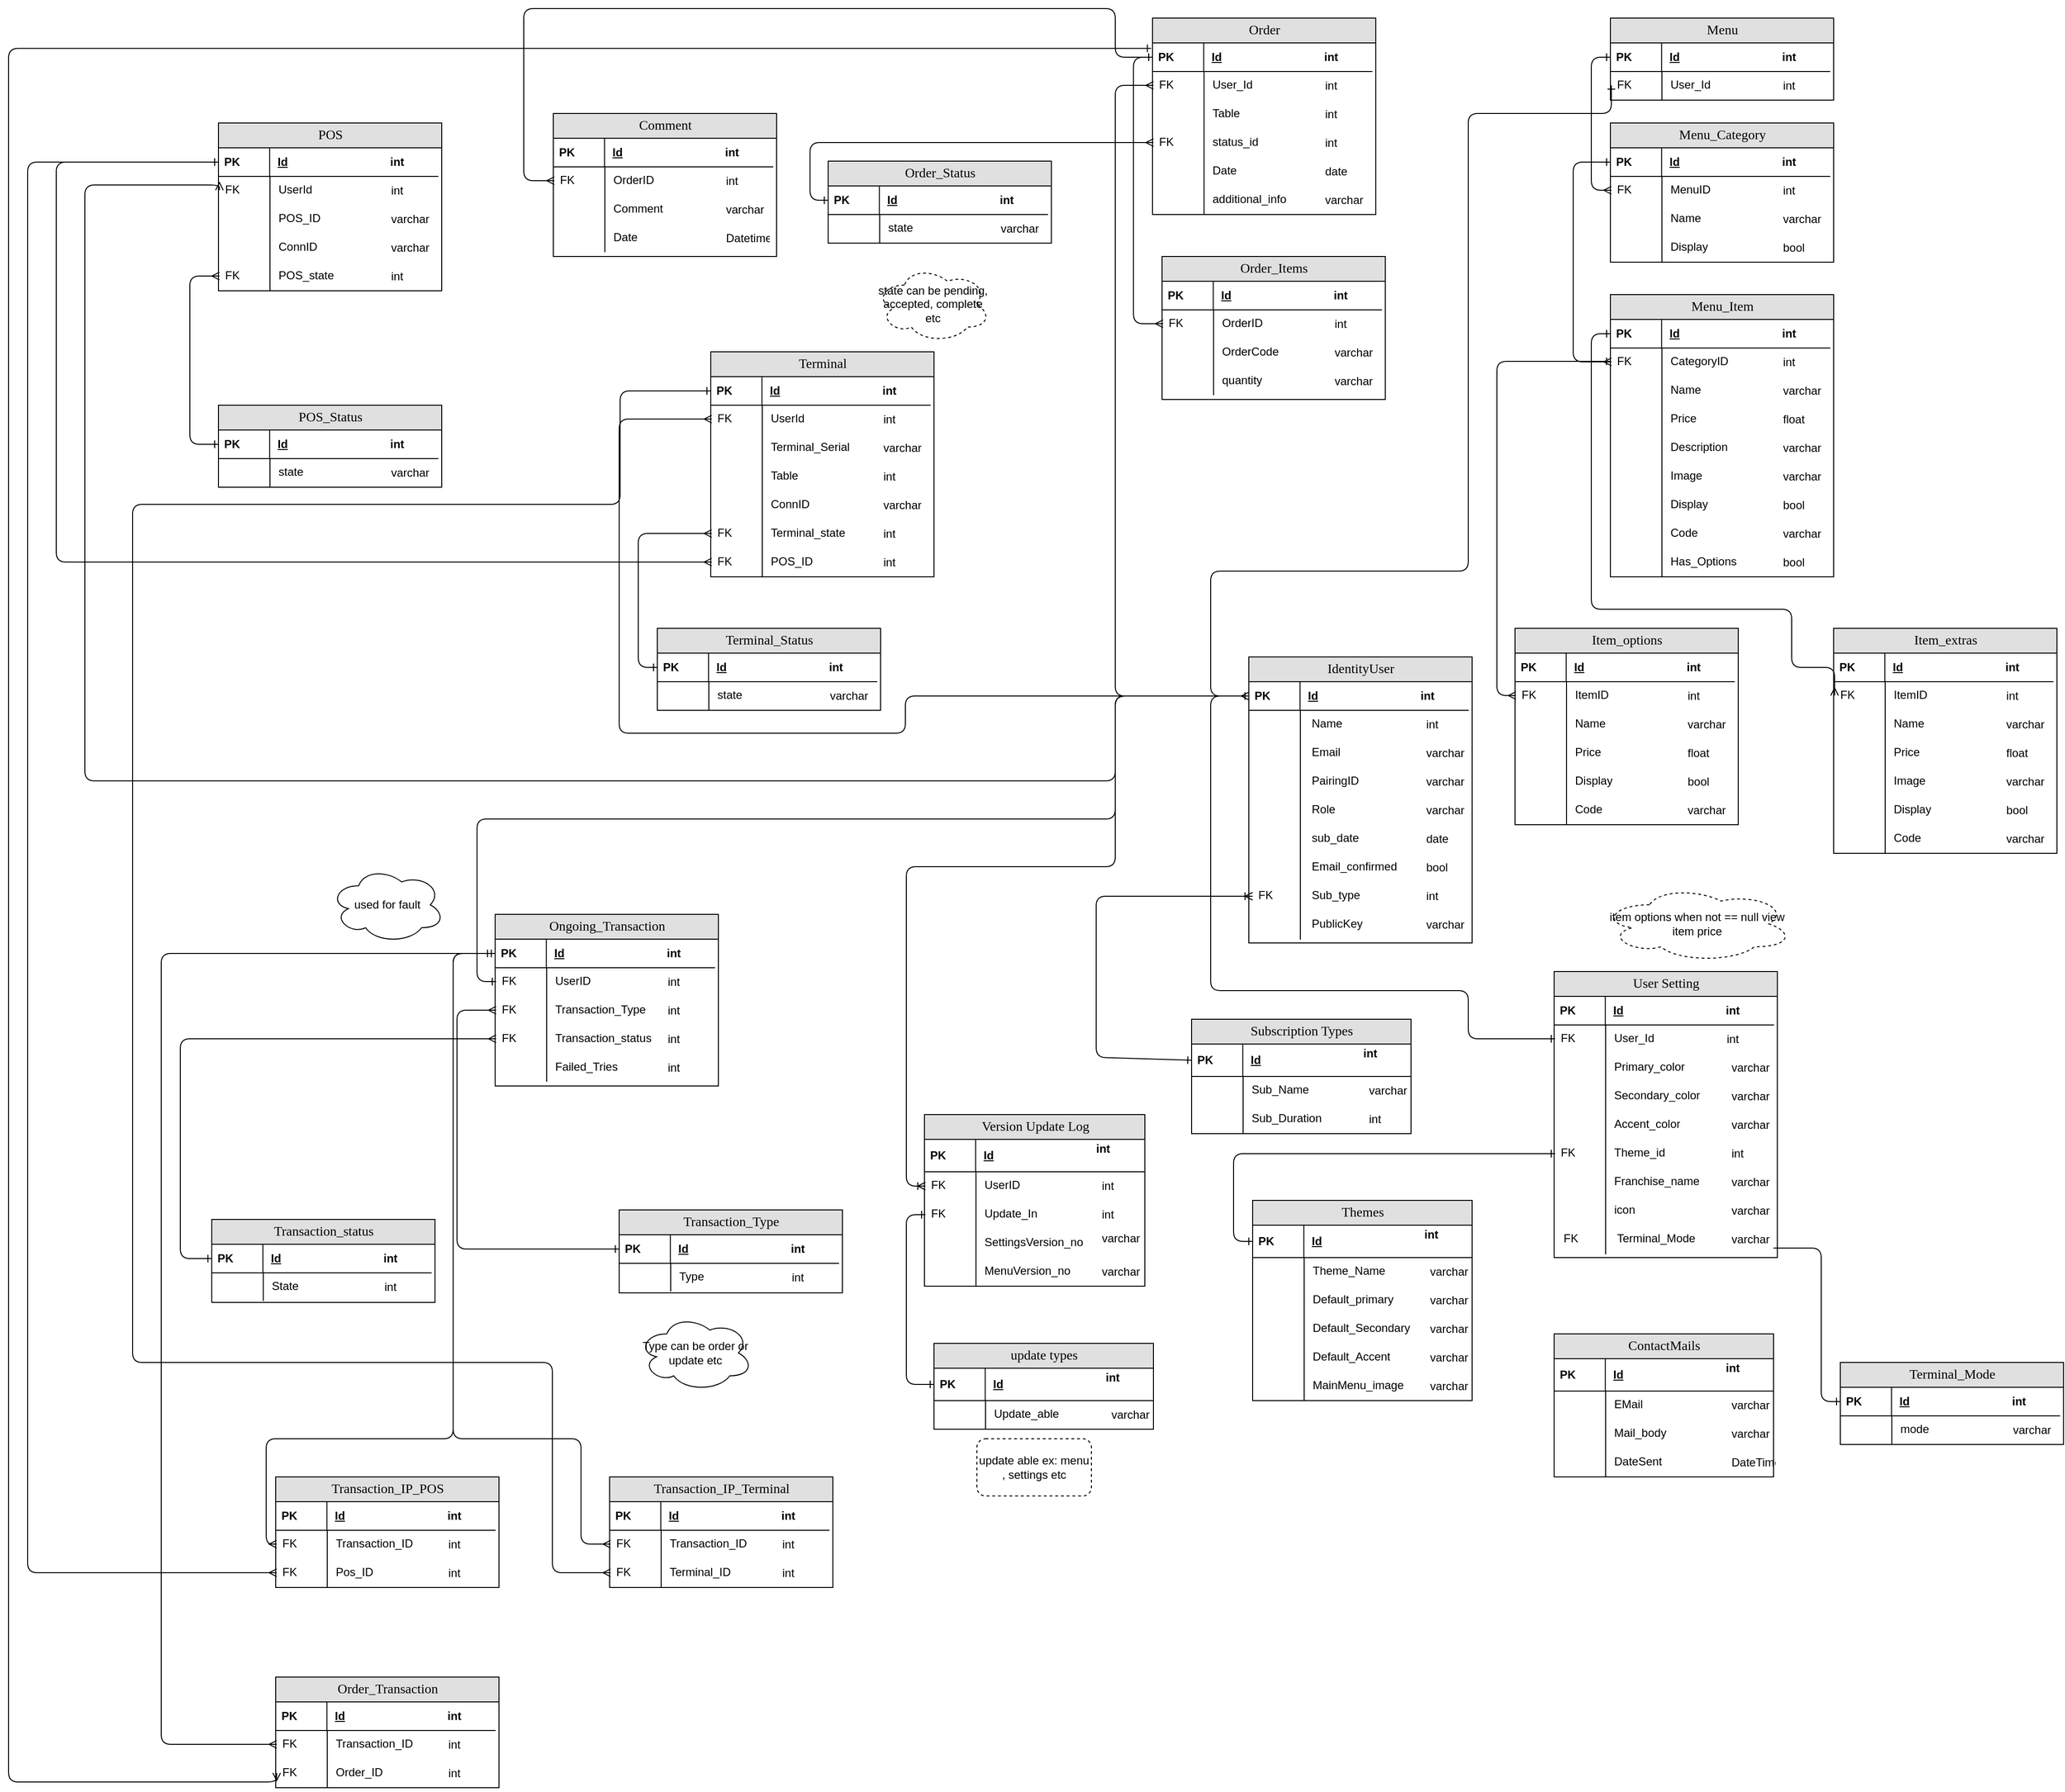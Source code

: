 <mxfile version="14.3.0" type="device"><diagram id="OdU5e-JjbUGxjL6Sn23e" name="Page-1"><mxGraphModel dx="2844" dy="1492" grid="1" gridSize="10" guides="1" tooltips="1" connect="1" arrows="1" fold="1" page="1" pageScale="1" pageWidth="850" pageHeight="1100" math="0" shadow="0"><root><mxCell id="0"/><mxCell id="1" parent="0"/><mxCell id="WRxWlP_1sJZ7xlYVrrkQ-1" value="IdentityUser" style="swimlane;html=1;fontStyle=0;childLayout=stackLayout;horizontal=1;startSize=26;fillColor=#e0e0e0;horizontalStack=0;resizeParent=1;resizeLast=0;collapsible=1;marginBottom=0;swimlaneFillColor=#ffffff;align=center;rounded=0;shadow=0;comic=0;labelBackgroundColor=none;strokeWidth=1;fontFamily=Verdana;fontSize=14" vertex="1" parent="1"><mxGeometry x="1770" y="910" width="234" height="300" as="geometry"/></mxCell><mxCell id="WRxWlP_1sJZ7xlYVrrkQ-2" value="" style="group" vertex="1" connectable="0" parent="WRxWlP_1sJZ7xlYVrrkQ-1"><mxGeometry y="26" width="234" height="30" as="geometry"/></mxCell><mxCell id="WRxWlP_1sJZ7xlYVrrkQ-3" value="Id" style="shape=partialRectangle;top=0;left=0;right=0;bottom=1;html=1;align=left;verticalAlign=middle;fillColor=none;spacingLeft=60;spacingRight=4;whiteSpace=wrap;overflow=hidden;rotatable=0;points=[[0,0.5],[1,0.5]];portConstraint=eastwest;dropTarget=0;fontStyle=5;" vertex="1" parent="WRxWlP_1sJZ7xlYVrrkQ-2"><mxGeometry width="230" height="30" as="geometry"/></mxCell><mxCell id="WRxWlP_1sJZ7xlYVrrkQ-4" value="PK" style="shape=partialRectangle;fontStyle=1;top=0;left=0;bottom=0;html=1;fillColor=none;align=left;verticalAlign=middle;spacingLeft=4;spacingRight=4;whiteSpace=wrap;overflow=hidden;rotatable=0;points=[];portConstraint=eastwest;part=1;" vertex="1" connectable="0" parent="WRxWlP_1sJZ7xlYVrrkQ-3"><mxGeometry width="53.667" height="30" as="geometry"/></mxCell><mxCell id="WRxWlP_1sJZ7xlYVrrkQ-5" value="int" style="shape=partialRectangle;fontStyle=1;top=0;left=0;bottom=0;html=1;fillColor=none;align=left;verticalAlign=middle;spacingLeft=4;spacingRight=4;whiteSpace=wrap;overflow=hidden;rotatable=0;points=[];portConstraint=eastwest;part=1;strokeColor=none;" vertex="1" connectable="0" parent="WRxWlP_1sJZ7xlYVrrkQ-2"><mxGeometry x="174" width="56" height="30" as="geometry"/></mxCell><mxCell id="WRxWlP_1sJZ7xlYVrrkQ-6" value="" style="group" vertex="1" connectable="0" parent="WRxWlP_1sJZ7xlYVrrkQ-1"><mxGeometry y="56" width="234" height="30" as="geometry"/></mxCell><mxCell id="WRxWlP_1sJZ7xlYVrrkQ-7" value="Name" style="shape=partialRectangle;top=0;left=0;right=0;bottom=0;html=1;align=left;verticalAlign=top;fillColor=none;spacingLeft=60;spacingRight=4;whiteSpace=wrap;overflow=hidden;rotatable=0;points=[[0,0.5],[1,0.5]];portConstraint=eastwest;dropTarget=0;" vertex="1" parent="WRxWlP_1sJZ7xlYVrrkQ-6"><mxGeometry x="4" width="230" height="30" as="geometry"/></mxCell><mxCell id="WRxWlP_1sJZ7xlYVrrkQ-8" value="" style="shape=partialRectangle;top=0;left=0;bottom=0;html=1;fillColor=none;align=left;verticalAlign=top;spacingLeft=4;spacingRight=4;whiteSpace=wrap;overflow=hidden;rotatable=0;points=[];portConstraint=eastwest;part=1;strokeWidth=1;" vertex="1" connectable="0" parent="WRxWlP_1sJZ7xlYVrrkQ-7"><mxGeometry width="50" height="30.0" as="geometry"/></mxCell><mxCell id="WRxWlP_1sJZ7xlYVrrkQ-9" value="&lt;span style=&quot;font-weight: normal&quot;&gt;int&lt;/span&gt;" style="shape=partialRectangle;fontStyle=1;top=0;left=0;bottom=0;html=1;fillColor=none;align=left;verticalAlign=middle;spacingLeft=4;spacingRight=4;whiteSpace=wrap;overflow=hidden;rotatable=0;points=[];portConstraint=eastwest;part=1;strokeColor=none;" vertex="1" connectable="0" parent="WRxWlP_1sJZ7xlYVrrkQ-6"><mxGeometry x="180" width="56" height="30" as="geometry"/></mxCell><mxCell id="WRxWlP_1sJZ7xlYVrrkQ-10" value="" style="group" vertex="1" connectable="0" parent="WRxWlP_1sJZ7xlYVrrkQ-1"><mxGeometry y="86" width="234" height="30" as="geometry"/></mxCell><mxCell id="WRxWlP_1sJZ7xlYVrrkQ-11" value="Email" style="shape=partialRectangle;top=0;left=0;right=0;bottom=0;html=1;align=left;verticalAlign=top;fillColor=none;spacingLeft=60;spacingRight=4;whiteSpace=wrap;overflow=hidden;rotatable=0;points=[[0,0.5],[1,0.5]];portConstraint=eastwest;dropTarget=0;" vertex="1" parent="WRxWlP_1sJZ7xlYVrrkQ-10"><mxGeometry x="4" width="230" height="30" as="geometry"/></mxCell><mxCell id="WRxWlP_1sJZ7xlYVrrkQ-12" value="" style="shape=partialRectangle;top=0;left=0;bottom=0;html=1;fillColor=none;align=left;verticalAlign=top;spacingLeft=4;spacingRight=4;whiteSpace=wrap;overflow=hidden;rotatable=0;points=[];portConstraint=eastwest;part=1;strokeWidth=1;" vertex="1" connectable="0" parent="WRxWlP_1sJZ7xlYVrrkQ-11"><mxGeometry width="50" height="30.0" as="geometry"/></mxCell><mxCell id="WRxWlP_1sJZ7xlYVrrkQ-13" value="&lt;span style=&quot;font-weight: normal&quot;&gt;varchar&lt;/span&gt;" style="shape=partialRectangle;fontStyle=1;top=0;left=0;bottom=0;html=1;fillColor=none;align=left;verticalAlign=middle;spacingLeft=4;spacingRight=4;whiteSpace=wrap;overflow=hidden;rotatable=0;points=[];portConstraint=eastwest;part=1;strokeColor=none;" vertex="1" connectable="0" parent="WRxWlP_1sJZ7xlYVrrkQ-10"><mxGeometry x="180" width="56" height="30" as="geometry"/></mxCell><mxCell id="WRxWlP_1sJZ7xlYVrrkQ-14" value="" style="group" vertex="1" connectable="0" parent="WRxWlP_1sJZ7xlYVrrkQ-1"><mxGeometry y="116" width="234" height="30" as="geometry"/></mxCell><mxCell id="WRxWlP_1sJZ7xlYVrrkQ-15" value="PairingID" style="shape=partialRectangle;top=0;left=0;right=0;bottom=0;html=1;align=left;verticalAlign=top;fillColor=none;spacingLeft=60;spacingRight=4;whiteSpace=wrap;overflow=hidden;rotatable=0;points=[[0,0.5],[1,0.5]];portConstraint=eastwest;dropTarget=0;" vertex="1" parent="WRxWlP_1sJZ7xlYVrrkQ-14"><mxGeometry x="4" width="230" height="30" as="geometry"/></mxCell><mxCell id="WRxWlP_1sJZ7xlYVrrkQ-16" value="" style="shape=partialRectangle;top=0;left=0;bottom=0;html=1;fillColor=none;align=left;verticalAlign=top;spacingLeft=4;spacingRight=4;whiteSpace=wrap;overflow=hidden;rotatable=0;points=[];portConstraint=eastwest;part=1;strokeWidth=1;" vertex="1" connectable="0" parent="WRxWlP_1sJZ7xlYVrrkQ-15"><mxGeometry width="50" height="30.0" as="geometry"/></mxCell><mxCell id="WRxWlP_1sJZ7xlYVrrkQ-17" value="&lt;span style=&quot;font-weight: normal&quot;&gt;varchar&lt;/span&gt;" style="shape=partialRectangle;fontStyle=1;top=0;left=0;bottom=0;html=1;fillColor=none;align=left;verticalAlign=middle;spacingLeft=4;spacingRight=4;whiteSpace=wrap;overflow=hidden;rotatable=0;points=[];portConstraint=eastwest;part=1;strokeColor=none;" vertex="1" connectable="0" parent="WRxWlP_1sJZ7xlYVrrkQ-14"><mxGeometry x="180" width="56" height="30" as="geometry"/></mxCell><mxCell id="WRxWlP_1sJZ7xlYVrrkQ-18" value="" style="group" vertex="1" connectable="0" parent="WRxWlP_1sJZ7xlYVrrkQ-1"><mxGeometry y="146" width="234" height="30" as="geometry"/></mxCell><mxCell id="WRxWlP_1sJZ7xlYVrrkQ-19" value="Role" style="shape=partialRectangle;top=0;left=0;right=0;bottom=0;html=1;align=left;verticalAlign=top;fillColor=none;spacingLeft=60;spacingRight=4;whiteSpace=wrap;overflow=hidden;rotatable=0;points=[[0,0.5],[1,0.5]];portConstraint=eastwest;dropTarget=0;" vertex="1" parent="WRxWlP_1sJZ7xlYVrrkQ-18"><mxGeometry x="4" width="230" height="30" as="geometry"/></mxCell><mxCell id="WRxWlP_1sJZ7xlYVrrkQ-20" value="" style="shape=partialRectangle;top=0;left=0;bottom=0;html=1;fillColor=none;align=left;verticalAlign=top;spacingLeft=4;spacingRight=4;whiteSpace=wrap;overflow=hidden;rotatable=0;points=[];portConstraint=eastwest;part=1;strokeWidth=1;" vertex="1" connectable="0" parent="WRxWlP_1sJZ7xlYVrrkQ-19"><mxGeometry width="50" height="30.0" as="geometry"/></mxCell><mxCell id="WRxWlP_1sJZ7xlYVrrkQ-21" value="&lt;span style=&quot;font-weight: normal&quot;&gt;varchar&lt;/span&gt;" style="shape=partialRectangle;fontStyle=1;top=0;left=0;bottom=0;html=1;fillColor=none;align=left;verticalAlign=middle;spacingLeft=4;spacingRight=4;whiteSpace=wrap;overflow=hidden;rotatable=0;points=[];portConstraint=eastwest;part=1;strokeColor=none;" vertex="1" connectable="0" parent="WRxWlP_1sJZ7xlYVrrkQ-18"><mxGeometry x="180" width="56" height="30" as="geometry"/></mxCell><mxCell id="WRxWlP_1sJZ7xlYVrrkQ-22" value="" style="group" vertex="1" connectable="0" parent="WRxWlP_1sJZ7xlYVrrkQ-1"><mxGeometry y="176" width="234" height="30" as="geometry"/></mxCell><mxCell id="WRxWlP_1sJZ7xlYVrrkQ-23" value="sub_date" style="shape=partialRectangle;top=0;left=0;right=0;bottom=0;html=1;align=left;verticalAlign=top;fillColor=none;spacingLeft=60;spacingRight=4;whiteSpace=wrap;overflow=hidden;rotatable=0;points=[[0,0.5],[1,0.5]];portConstraint=eastwest;dropTarget=0;" vertex="1" parent="WRxWlP_1sJZ7xlYVrrkQ-22"><mxGeometry x="4" width="230" height="30" as="geometry"/></mxCell><mxCell id="WRxWlP_1sJZ7xlYVrrkQ-24" value="" style="shape=partialRectangle;top=0;left=0;bottom=0;html=1;fillColor=none;align=left;verticalAlign=top;spacingLeft=4;spacingRight=4;whiteSpace=wrap;overflow=hidden;rotatable=0;points=[];portConstraint=eastwest;part=1;strokeWidth=1;" vertex="1" connectable="0" parent="WRxWlP_1sJZ7xlYVrrkQ-23"><mxGeometry width="50" height="30.0" as="geometry"/></mxCell><mxCell id="WRxWlP_1sJZ7xlYVrrkQ-25" value="&lt;span style=&quot;font-weight: normal&quot;&gt;date&lt;/span&gt;" style="shape=partialRectangle;fontStyle=1;top=0;left=0;bottom=0;html=1;fillColor=none;align=left;verticalAlign=middle;spacingLeft=4;spacingRight=4;whiteSpace=wrap;overflow=hidden;rotatable=0;points=[];portConstraint=eastwest;part=1;strokeColor=none;" vertex="1" connectable="0" parent="WRxWlP_1sJZ7xlYVrrkQ-22"><mxGeometry x="180" width="56" height="30" as="geometry"/></mxCell><mxCell id="WRxWlP_1sJZ7xlYVrrkQ-26" value="" style="group" vertex="1" connectable="0" parent="WRxWlP_1sJZ7xlYVrrkQ-1"><mxGeometry y="206" width="234" height="30" as="geometry"/></mxCell><mxCell id="WRxWlP_1sJZ7xlYVrrkQ-27" value="Email_confirmed" style="shape=partialRectangle;top=0;left=0;right=0;bottom=0;html=1;align=left;verticalAlign=top;fillColor=none;spacingLeft=60;spacingRight=4;whiteSpace=wrap;overflow=hidden;rotatable=0;points=[[0,0.5],[1,0.5]];portConstraint=eastwest;dropTarget=0;" vertex="1" parent="WRxWlP_1sJZ7xlYVrrkQ-26"><mxGeometry x="4" width="230" height="30" as="geometry"/></mxCell><mxCell id="WRxWlP_1sJZ7xlYVrrkQ-28" value="" style="shape=partialRectangle;top=0;left=0;bottom=0;html=1;fillColor=none;align=left;verticalAlign=top;spacingLeft=4;spacingRight=4;whiteSpace=wrap;overflow=hidden;rotatable=0;points=[];portConstraint=eastwest;part=1;strokeWidth=1;" vertex="1" connectable="0" parent="WRxWlP_1sJZ7xlYVrrkQ-27"><mxGeometry width="50" height="30.0" as="geometry"/></mxCell><mxCell id="WRxWlP_1sJZ7xlYVrrkQ-29" value="&lt;span style=&quot;font-weight: normal&quot;&gt;bool&lt;/span&gt;" style="shape=partialRectangle;fontStyle=1;top=0;left=0;bottom=0;html=1;fillColor=none;align=left;verticalAlign=middle;spacingLeft=4;spacingRight=4;whiteSpace=wrap;overflow=hidden;rotatable=0;points=[];portConstraint=eastwest;part=1;strokeColor=none;" vertex="1" connectable="0" parent="WRxWlP_1sJZ7xlYVrrkQ-26"><mxGeometry x="180" width="56" height="30" as="geometry"/></mxCell><mxCell id="WRxWlP_1sJZ7xlYVrrkQ-30" value="" style="group" vertex="1" connectable="0" parent="WRxWlP_1sJZ7xlYVrrkQ-1"><mxGeometry y="236" width="234" height="30" as="geometry"/></mxCell><mxCell id="WRxWlP_1sJZ7xlYVrrkQ-31" value="Sub_type" style="shape=partialRectangle;top=0;left=0;right=0;bottom=0;html=1;align=left;verticalAlign=top;fillColor=none;spacingLeft=60;spacingRight=4;whiteSpace=wrap;overflow=hidden;rotatable=0;points=[[0,0.5],[1,0.5]];portConstraint=eastwest;dropTarget=0;" vertex="1" parent="WRxWlP_1sJZ7xlYVrrkQ-30"><mxGeometry x="4" width="230" height="30" as="geometry"/></mxCell><mxCell id="WRxWlP_1sJZ7xlYVrrkQ-32" value="FK" style="shape=partialRectangle;top=0;left=0;bottom=0;html=1;fillColor=none;align=left;verticalAlign=top;spacingLeft=4;spacingRight=4;whiteSpace=wrap;overflow=hidden;rotatable=0;points=[];portConstraint=eastwest;part=1;strokeWidth=1;" vertex="1" connectable="0" parent="WRxWlP_1sJZ7xlYVrrkQ-31"><mxGeometry width="50" height="30.0" as="geometry"/></mxCell><mxCell id="WRxWlP_1sJZ7xlYVrrkQ-33" value="&lt;span style=&quot;font-weight: normal&quot;&gt;int&lt;/span&gt;" style="shape=partialRectangle;fontStyle=1;top=0;left=0;bottom=0;html=1;fillColor=none;align=left;verticalAlign=middle;spacingLeft=4;spacingRight=4;whiteSpace=wrap;overflow=hidden;rotatable=0;points=[];portConstraint=eastwest;part=1;strokeColor=none;" vertex="1" connectable="0" parent="WRxWlP_1sJZ7xlYVrrkQ-30"><mxGeometry x="180" width="56" height="30" as="geometry"/></mxCell><mxCell id="WRxWlP_1sJZ7xlYVrrkQ-34" value="" style="group" vertex="1" connectable="0" parent="WRxWlP_1sJZ7xlYVrrkQ-1"><mxGeometry y="266" width="234" height="30" as="geometry"/></mxCell><mxCell id="WRxWlP_1sJZ7xlYVrrkQ-35" value="PublicKey" style="shape=partialRectangle;top=0;left=0;right=0;bottom=0;html=1;align=left;verticalAlign=top;fillColor=none;spacingLeft=60;spacingRight=4;whiteSpace=wrap;overflow=hidden;rotatable=0;points=[[0,0.5],[1,0.5]];portConstraint=eastwest;dropTarget=0;" vertex="1" parent="WRxWlP_1sJZ7xlYVrrkQ-34"><mxGeometry x="4" width="230" height="30" as="geometry"/></mxCell><mxCell id="WRxWlP_1sJZ7xlYVrrkQ-36" value="" style="shape=partialRectangle;top=0;left=0;bottom=0;html=1;fillColor=none;align=left;verticalAlign=top;spacingLeft=4;spacingRight=4;whiteSpace=wrap;overflow=hidden;rotatable=0;points=[];portConstraint=eastwest;part=1;strokeWidth=1;" vertex="1" connectable="0" parent="WRxWlP_1sJZ7xlYVrrkQ-35"><mxGeometry width="50" height="30.0" as="geometry"/></mxCell><mxCell id="WRxWlP_1sJZ7xlYVrrkQ-37" value="&lt;span style=&quot;font-weight: normal&quot;&gt;varchar&lt;/span&gt;" style="shape=partialRectangle;fontStyle=1;top=0;left=0;bottom=0;html=1;fillColor=none;align=left;verticalAlign=middle;spacingLeft=4;spacingRight=4;whiteSpace=wrap;overflow=hidden;rotatable=0;points=[];portConstraint=eastwest;part=1;strokeColor=none;" vertex="1" connectable="0" parent="WRxWlP_1sJZ7xlYVrrkQ-34"><mxGeometry x="180" width="56" height="30" as="geometry"/></mxCell><mxCell id="WRxWlP_1sJZ7xlYVrrkQ-38" value="Subscription Types" style="swimlane;html=1;fontStyle=0;childLayout=stackLayout;horizontal=1;startSize=26;fillColor=#e0e0e0;horizontalStack=0;resizeParent=1;resizeLast=0;collapsible=1;marginBottom=0;swimlaneFillColor=#ffffff;align=center;rounded=0;shadow=0;comic=0;labelBackgroundColor=none;strokeWidth=1;fontFamily=Verdana;fontSize=14" vertex="1" parent="1"><mxGeometry x="1710" y="1290" width="230" height="120" as="geometry"/></mxCell><mxCell id="WRxWlP_1sJZ7xlYVrrkQ-39" value="" style="group" vertex="1" connectable="0" parent="WRxWlP_1sJZ7xlYVrrkQ-38"><mxGeometry y="26" width="230" height="34" as="geometry"/></mxCell><mxCell id="WRxWlP_1sJZ7xlYVrrkQ-40" value="Id" style="shape=partialRectangle;top=0;left=0;right=0;bottom=1;html=1;align=left;verticalAlign=middle;fillColor=none;spacingLeft=60;spacingRight=4;whiteSpace=wrap;overflow=hidden;rotatable=0;points=[[0,0.5],[1,0.5]];portConstraint=eastwest;dropTarget=0;fontStyle=5;" vertex="1" parent="WRxWlP_1sJZ7xlYVrrkQ-39"><mxGeometry width="230" height="34" as="geometry"/></mxCell><mxCell id="WRxWlP_1sJZ7xlYVrrkQ-41" value="PK" style="shape=partialRectangle;fontStyle=1;top=0;left=0;bottom=0;html=1;fillColor=none;align=left;verticalAlign=middle;spacingLeft=4;spacingRight=4;whiteSpace=wrap;overflow=hidden;rotatable=0;points=[];portConstraint=eastwest;part=1;" vertex="1" connectable="0" parent="WRxWlP_1sJZ7xlYVrrkQ-40"><mxGeometry width="53.667" height="34.0" as="geometry"/></mxCell><mxCell id="WRxWlP_1sJZ7xlYVrrkQ-42" value="int" style="shape=partialRectangle;fontStyle=1;top=0;left=0;bottom=0;html=1;fillColor=none;align=left;verticalAlign=middle;spacingLeft=4;spacingRight=4;whiteSpace=wrap;overflow=hidden;rotatable=0;points=[];portConstraint=eastwest;part=1;strokeColor=none;" vertex="1" connectable="0" parent="WRxWlP_1sJZ7xlYVrrkQ-39"><mxGeometry x="174" width="56" height="17" as="geometry"/></mxCell><mxCell id="WRxWlP_1sJZ7xlYVrrkQ-43" value="" style="group" vertex="1" connectable="0" parent="WRxWlP_1sJZ7xlYVrrkQ-38"><mxGeometry y="60" width="230" height="30" as="geometry"/></mxCell><mxCell id="WRxWlP_1sJZ7xlYVrrkQ-44" value="Sub_Name" style="shape=partialRectangle;top=0;left=0;right=0;bottom=0;html=1;align=left;verticalAlign=top;fillColor=none;spacingLeft=60;spacingRight=4;whiteSpace=wrap;overflow=hidden;rotatable=0;points=[[0,0.5],[1,0.5]];portConstraint=eastwest;dropTarget=0;" vertex="1" parent="WRxWlP_1sJZ7xlYVrrkQ-43"><mxGeometry x="1" width="230" height="30" as="geometry"/></mxCell><mxCell id="WRxWlP_1sJZ7xlYVrrkQ-45" value="" style="shape=partialRectangle;top=0;left=0;bottom=0;html=1;fillColor=none;align=left;verticalAlign=top;spacingLeft=4;spacingRight=4;whiteSpace=wrap;overflow=hidden;rotatable=0;points=[];portConstraint=eastwest;part=1;strokeWidth=1;" vertex="1" connectable="0" parent="WRxWlP_1sJZ7xlYVrrkQ-44"><mxGeometry width="53" height="30" as="geometry"/></mxCell><mxCell id="WRxWlP_1sJZ7xlYVrrkQ-46" value="&lt;span style=&quot;font-weight: normal&quot;&gt;varchar&lt;/span&gt;" style="shape=partialRectangle;fontStyle=1;top=0;left=0;bottom=0;html=1;fillColor=none;align=left;verticalAlign=middle;spacingLeft=4;spacingRight=4;whiteSpace=wrap;overflow=hidden;rotatable=0;points=[];portConstraint=eastwest;part=1;strokeColor=none;" vertex="1" connectable="0" parent="WRxWlP_1sJZ7xlYVrrkQ-43"><mxGeometry x="180" width="56" height="30" as="geometry"/></mxCell><mxCell id="WRxWlP_1sJZ7xlYVrrkQ-47" value="" style="group" vertex="1" connectable="0" parent="WRxWlP_1sJZ7xlYVrrkQ-38"><mxGeometry y="90" width="230" height="30" as="geometry"/></mxCell><mxCell id="WRxWlP_1sJZ7xlYVrrkQ-48" value="Sub_Duration" style="shape=partialRectangle;top=0;left=0;right=0;bottom=0;html=1;align=left;verticalAlign=top;fillColor=none;spacingLeft=60;spacingRight=4;whiteSpace=wrap;overflow=hidden;rotatable=0;points=[[0,0.5],[1,0.5]];portConstraint=eastwest;dropTarget=0;" vertex="1" parent="WRxWlP_1sJZ7xlYVrrkQ-47"><mxGeometry x="1" width="230" height="30" as="geometry"/></mxCell><mxCell id="WRxWlP_1sJZ7xlYVrrkQ-49" value="" style="shape=partialRectangle;top=0;left=0;bottom=0;html=1;fillColor=none;align=left;verticalAlign=top;spacingLeft=4;spacingRight=4;whiteSpace=wrap;overflow=hidden;rotatable=0;points=[];portConstraint=eastwest;part=1;strokeWidth=1;" vertex="1" connectable="0" parent="WRxWlP_1sJZ7xlYVrrkQ-48"><mxGeometry width="53" height="30" as="geometry"/></mxCell><mxCell id="WRxWlP_1sJZ7xlYVrrkQ-50" value="&lt;span style=&quot;font-weight: normal&quot;&gt;int&lt;/span&gt;" style="shape=partialRectangle;fontStyle=1;top=0;left=0;bottom=0;html=1;fillColor=none;align=left;verticalAlign=middle;spacingLeft=4;spacingRight=4;whiteSpace=wrap;overflow=hidden;rotatable=0;points=[];portConstraint=eastwest;part=1;strokeColor=none;" vertex="1" connectable="0" parent="WRxWlP_1sJZ7xlYVrrkQ-47"><mxGeometry x="180" width="56" height="30" as="geometry"/></mxCell><mxCell id="WRxWlP_1sJZ7xlYVrrkQ-51" value="" style="endArrow=ERone;html=1;entryX=0;entryY=0.5;entryDx=0;entryDy=0;rounded=1;endFill=0;startArrow=ERoneToMany;startFill=0;exitX=0;exitY=0.5;exitDx=0;exitDy=0;" edge="1" parent="1" source="WRxWlP_1sJZ7xlYVrrkQ-31" target="WRxWlP_1sJZ7xlYVrrkQ-40"><mxGeometry width="50" height="50" relative="1" as="geometry"><mxPoint x="1774" y="1217" as="sourcePoint"/><mxPoint x="1710" y="1240" as="targetPoint"/><Array as="points"><mxPoint x="1610" y="1161"/><mxPoint x="1610" y="1330"/></Array></mxGeometry></mxCell><mxCell id="WRxWlP_1sJZ7xlYVrrkQ-52" value="User Setting" style="swimlane;html=1;fontStyle=0;childLayout=stackLayout;horizontal=1;startSize=26;fillColor=#e0e0e0;horizontalStack=0;resizeParent=1;resizeLast=0;collapsible=1;marginBottom=0;swimlaneFillColor=#ffffff;align=center;rounded=0;shadow=0;comic=0;labelBackgroundColor=none;strokeWidth=1;fontFamily=Verdana;fontSize=14" vertex="1" parent="1"><mxGeometry x="2090" y="1240" width="234" height="300" as="geometry"/></mxCell><mxCell id="WRxWlP_1sJZ7xlYVrrkQ-53" value="" style="group" vertex="1" connectable="0" parent="WRxWlP_1sJZ7xlYVrrkQ-52"><mxGeometry y="26" width="234" height="30" as="geometry"/></mxCell><mxCell id="WRxWlP_1sJZ7xlYVrrkQ-54" value="Id" style="shape=partialRectangle;top=0;left=0;right=0;bottom=1;html=1;align=left;verticalAlign=middle;fillColor=none;spacingLeft=60;spacingRight=4;whiteSpace=wrap;overflow=hidden;rotatable=0;points=[[0,0.5],[1,0.5]];portConstraint=eastwest;dropTarget=0;fontStyle=5;" vertex="1" parent="WRxWlP_1sJZ7xlYVrrkQ-53"><mxGeometry width="230" height="30" as="geometry"/></mxCell><mxCell id="WRxWlP_1sJZ7xlYVrrkQ-55" value="PK" style="shape=partialRectangle;fontStyle=1;top=0;left=0;bottom=0;html=1;fillColor=none;align=left;verticalAlign=middle;spacingLeft=4;spacingRight=4;whiteSpace=wrap;overflow=hidden;rotatable=0;points=[];portConstraint=eastwest;part=1;" vertex="1" connectable="0" parent="WRxWlP_1sJZ7xlYVrrkQ-54"><mxGeometry width="53.667" height="30" as="geometry"/></mxCell><mxCell id="WRxWlP_1sJZ7xlYVrrkQ-56" value="int" style="shape=partialRectangle;fontStyle=1;top=0;left=0;bottom=0;html=1;fillColor=none;align=left;verticalAlign=middle;spacingLeft=4;spacingRight=4;whiteSpace=wrap;overflow=hidden;rotatable=0;points=[];portConstraint=eastwest;part=1;strokeColor=none;" vertex="1" connectable="0" parent="WRxWlP_1sJZ7xlYVrrkQ-53"><mxGeometry x="174" width="56" height="30" as="geometry"/></mxCell><mxCell id="WRxWlP_1sJZ7xlYVrrkQ-57" value="" style="group" vertex="1" connectable="0" parent="WRxWlP_1sJZ7xlYVrrkQ-52"><mxGeometry y="56" width="234" height="30" as="geometry"/></mxCell><mxCell id="WRxWlP_1sJZ7xlYVrrkQ-58" value="User_Id" style="shape=partialRectangle;top=0;left=0;right=0;bottom=0;html=1;align=left;verticalAlign=top;fillColor=none;spacingLeft=60;spacingRight=4;whiteSpace=wrap;overflow=hidden;rotatable=0;points=[[0,0.5],[1,0.5]];portConstraint=eastwest;dropTarget=0;" vertex="1" parent="WRxWlP_1sJZ7xlYVrrkQ-57"><mxGeometry x="1" width="230" height="29.032" as="geometry"/></mxCell><mxCell id="WRxWlP_1sJZ7xlYVrrkQ-59" value="FK" style="shape=partialRectangle;top=0;left=0;bottom=0;html=1;fillColor=none;align=left;verticalAlign=top;spacingLeft=4;spacingRight=4;whiteSpace=wrap;overflow=hidden;rotatable=0;points=[];portConstraint=eastwest;part=1;strokeWidth=1;" vertex="1" connectable="0" parent="WRxWlP_1sJZ7xlYVrrkQ-58"><mxGeometry width="53" height="29.032" as="geometry"/></mxCell><mxCell id="WRxWlP_1sJZ7xlYVrrkQ-60" value="&lt;span style=&quot;font-weight: normal&quot;&gt;int&lt;/span&gt;" style="shape=partialRectangle;fontStyle=1;top=0;left=0;bottom=0;html=1;fillColor=none;align=left;verticalAlign=middle;spacingLeft=4;spacingRight=4;whiteSpace=wrap;overflow=hidden;rotatable=0;points=[];portConstraint=eastwest;part=1;strokeColor=none;" vertex="1" connectable="0" parent="WRxWlP_1sJZ7xlYVrrkQ-57"><mxGeometry x="175" y="6" width="56" height="16.667" as="geometry"/></mxCell><mxCell id="WRxWlP_1sJZ7xlYVrrkQ-61" value="" style="group" vertex="1" connectable="0" parent="WRxWlP_1sJZ7xlYVrrkQ-52"><mxGeometry y="86" width="234" height="30" as="geometry"/></mxCell><mxCell id="WRxWlP_1sJZ7xlYVrrkQ-62" value="Primary_color" style="shape=partialRectangle;top=0;left=0;right=0;bottom=0;html=1;align=left;verticalAlign=top;fillColor=none;spacingLeft=60;spacingRight=4;whiteSpace=wrap;overflow=hidden;rotatable=0;points=[[0,0.5],[1,0.5]];portConstraint=eastwest;dropTarget=0;" vertex="1" parent="WRxWlP_1sJZ7xlYVrrkQ-61"><mxGeometry x="1" width="230" height="30" as="geometry"/></mxCell><mxCell id="WRxWlP_1sJZ7xlYVrrkQ-63" value="" style="shape=partialRectangle;top=0;left=0;bottom=0;html=1;fillColor=none;align=left;verticalAlign=top;spacingLeft=4;spacingRight=4;whiteSpace=wrap;overflow=hidden;rotatable=0;points=[];portConstraint=eastwest;part=1;strokeWidth=1;" vertex="1" connectable="0" parent="WRxWlP_1sJZ7xlYVrrkQ-62"><mxGeometry width="53" height="30" as="geometry"/></mxCell><mxCell id="WRxWlP_1sJZ7xlYVrrkQ-64" value="&lt;span style=&quot;font-weight: 400&quot;&gt;varchar&lt;/span&gt;" style="shape=partialRectangle;fontStyle=1;top=0;left=0;bottom=0;html=1;fillColor=none;align=left;verticalAlign=middle;spacingLeft=4;spacingRight=4;whiteSpace=wrap;overflow=hidden;rotatable=0;points=[];portConstraint=eastwest;part=1;strokeColor=none;" vertex="1" connectable="0" parent="WRxWlP_1sJZ7xlYVrrkQ-61"><mxGeometry x="180" width="56" height="30" as="geometry"/></mxCell><mxCell id="WRxWlP_1sJZ7xlYVrrkQ-65" value="" style="group" vertex="1" connectable="0" parent="WRxWlP_1sJZ7xlYVrrkQ-52"><mxGeometry y="116" width="234" height="30" as="geometry"/></mxCell><mxCell id="WRxWlP_1sJZ7xlYVrrkQ-66" value="Secondary_color" style="shape=partialRectangle;top=0;left=0;right=0;bottom=0;html=1;align=left;verticalAlign=top;fillColor=none;spacingLeft=60;spacingRight=4;whiteSpace=wrap;overflow=hidden;rotatable=0;points=[[0,0.5],[1,0.5]];portConstraint=eastwest;dropTarget=0;" vertex="1" parent="WRxWlP_1sJZ7xlYVrrkQ-65"><mxGeometry x="1" width="230" height="30" as="geometry"/></mxCell><mxCell id="WRxWlP_1sJZ7xlYVrrkQ-67" value="" style="shape=partialRectangle;top=0;left=0;bottom=0;html=1;fillColor=none;align=left;verticalAlign=top;spacingLeft=4;spacingRight=4;whiteSpace=wrap;overflow=hidden;rotatable=0;points=[];portConstraint=eastwest;part=1;strokeWidth=1;" vertex="1" connectable="0" parent="WRxWlP_1sJZ7xlYVrrkQ-66"><mxGeometry width="53" height="30" as="geometry"/></mxCell><mxCell id="WRxWlP_1sJZ7xlYVrrkQ-68" value="&lt;span style=&quot;font-weight: normal&quot;&gt;varchar&lt;/span&gt;" style="shape=partialRectangle;fontStyle=1;top=0;left=0;bottom=0;html=1;fillColor=none;align=left;verticalAlign=middle;spacingLeft=4;spacingRight=4;whiteSpace=wrap;overflow=hidden;rotatable=0;points=[];portConstraint=eastwest;part=1;strokeColor=none;" vertex="1" connectable="0" parent="WRxWlP_1sJZ7xlYVrrkQ-65"><mxGeometry x="180" width="56" height="30" as="geometry"/></mxCell><mxCell id="WRxWlP_1sJZ7xlYVrrkQ-69" value="" style="group" vertex="1" connectable="0" parent="WRxWlP_1sJZ7xlYVrrkQ-52"><mxGeometry y="146" width="234" height="30" as="geometry"/></mxCell><mxCell id="WRxWlP_1sJZ7xlYVrrkQ-70" value="Accent_color" style="shape=partialRectangle;top=0;left=0;right=0;bottom=0;html=1;align=left;verticalAlign=top;fillColor=none;spacingLeft=60;spacingRight=4;whiteSpace=wrap;overflow=hidden;rotatable=0;points=[[0,0.5],[1,0.5]];portConstraint=eastwest;dropTarget=0;" vertex="1" parent="WRxWlP_1sJZ7xlYVrrkQ-69"><mxGeometry x="1" width="230" height="30" as="geometry"/></mxCell><mxCell id="WRxWlP_1sJZ7xlYVrrkQ-71" value="" style="shape=partialRectangle;top=0;left=0;bottom=0;html=1;fillColor=none;align=left;verticalAlign=top;spacingLeft=4;spacingRight=4;whiteSpace=wrap;overflow=hidden;rotatable=0;points=[];portConstraint=eastwest;part=1;strokeWidth=1;" vertex="1" connectable="0" parent="WRxWlP_1sJZ7xlYVrrkQ-70"><mxGeometry width="53" height="30" as="geometry"/></mxCell><mxCell id="WRxWlP_1sJZ7xlYVrrkQ-72" value="&lt;span style=&quot;font-weight: normal&quot;&gt;varchar&lt;/span&gt;" style="shape=partialRectangle;fontStyle=1;top=0;left=0;bottom=0;html=1;fillColor=none;align=left;verticalAlign=middle;spacingLeft=4;spacingRight=4;whiteSpace=wrap;overflow=hidden;rotatable=0;points=[];portConstraint=eastwest;part=1;strokeColor=none;" vertex="1" connectable="0" parent="WRxWlP_1sJZ7xlYVrrkQ-69"><mxGeometry x="180" width="56" height="30" as="geometry"/></mxCell><mxCell id="WRxWlP_1sJZ7xlYVrrkQ-73" value="" style="group" vertex="1" connectable="0" parent="WRxWlP_1sJZ7xlYVrrkQ-52"><mxGeometry y="176" width="234" height="30" as="geometry"/></mxCell><mxCell id="WRxWlP_1sJZ7xlYVrrkQ-74" value="Theme_id" style="shape=partialRectangle;top=0;left=0;right=0;bottom=0;html=1;align=left;verticalAlign=top;fillColor=none;spacingLeft=60;spacingRight=4;whiteSpace=wrap;overflow=hidden;rotatable=0;points=[[0,0.5],[1,0.5]];portConstraint=eastwest;dropTarget=0;" vertex="1" parent="WRxWlP_1sJZ7xlYVrrkQ-73"><mxGeometry x="1" width="230" height="30" as="geometry"/></mxCell><mxCell id="WRxWlP_1sJZ7xlYVrrkQ-75" value="FK" style="shape=partialRectangle;top=0;left=0;bottom=0;html=1;fillColor=none;align=left;verticalAlign=top;spacingLeft=4;spacingRight=4;whiteSpace=wrap;overflow=hidden;rotatable=0;points=[];portConstraint=eastwest;part=1;strokeWidth=1;" vertex="1" connectable="0" parent="WRxWlP_1sJZ7xlYVrrkQ-74"><mxGeometry width="53" height="30" as="geometry"/></mxCell><mxCell id="WRxWlP_1sJZ7xlYVrrkQ-76" value="&lt;span style=&quot;font-weight: 400&quot;&gt;int&lt;/span&gt;" style="shape=partialRectangle;fontStyle=1;top=0;left=0;bottom=0;html=1;fillColor=none;align=left;verticalAlign=middle;spacingLeft=4;spacingRight=4;whiteSpace=wrap;overflow=hidden;rotatable=0;points=[];portConstraint=eastwest;part=1;strokeColor=none;" vertex="1" connectable="0" parent="WRxWlP_1sJZ7xlYVrrkQ-73"><mxGeometry x="180" width="56" height="30" as="geometry"/></mxCell><mxCell id="WRxWlP_1sJZ7xlYVrrkQ-77" value="" style="group" vertex="1" connectable="0" parent="WRxWlP_1sJZ7xlYVrrkQ-52"><mxGeometry y="206" width="234" height="30" as="geometry"/></mxCell><mxCell id="WRxWlP_1sJZ7xlYVrrkQ-78" value="Franchise_name" style="shape=partialRectangle;top=0;left=0;right=0;bottom=0;html=1;align=left;verticalAlign=top;fillColor=none;spacingLeft=60;spacingRight=4;whiteSpace=wrap;overflow=hidden;rotatable=0;points=[[0,0.5],[1,0.5]];portConstraint=eastwest;dropTarget=0;" vertex="1" parent="WRxWlP_1sJZ7xlYVrrkQ-77"><mxGeometry x="1" width="230" height="30" as="geometry"/></mxCell><mxCell id="WRxWlP_1sJZ7xlYVrrkQ-79" value="" style="shape=partialRectangle;top=0;left=0;bottom=0;html=1;fillColor=none;align=left;verticalAlign=top;spacingLeft=4;spacingRight=4;whiteSpace=wrap;overflow=hidden;rotatable=0;points=[];portConstraint=eastwest;part=1;strokeWidth=1;" vertex="1" connectable="0" parent="WRxWlP_1sJZ7xlYVrrkQ-78"><mxGeometry width="53" height="30" as="geometry"/></mxCell><mxCell id="WRxWlP_1sJZ7xlYVrrkQ-80" value="&lt;span style=&quot;font-weight: 400&quot;&gt;varchar&lt;/span&gt;" style="shape=partialRectangle;fontStyle=1;top=0;left=0;bottom=0;html=1;fillColor=none;align=left;verticalAlign=middle;spacingLeft=4;spacingRight=4;whiteSpace=wrap;overflow=hidden;rotatable=0;points=[];portConstraint=eastwest;part=1;strokeColor=none;" vertex="1" connectable="0" parent="WRxWlP_1sJZ7xlYVrrkQ-77"><mxGeometry x="180" width="56" height="30" as="geometry"/></mxCell><mxCell id="WRxWlP_1sJZ7xlYVrrkQ-81" value="" style="group" vertex="1" connectable="0" parent="WRxWlP_1sJZ7xlYVrrkQ-52"><mxGeometry y="236" width="234" height="30" as="geometry"/></mxCell><mxCell id="WRxWlP_1sJZ7xlYVrrkQ-82" value="icon" style="shape=partialRectangle;top=0;left=0;right=0;bottom=0;html=1;align=left;verticalAlign=top;fillColor=none;spacingLeft=60;spacingRight=4;whiteSpace=wrap;overflow=hidden;rotatable=0;points=[[0,0.5],[1,0.5]];portConstraint=eastwest;dropTarget=0;" vertex="1" parent="WRxWlP_1sJZ7xlYVrrkQ-81"><mxGeometry x="1" width="230" height="30" as="geometry"/></mxCell><mxCell id="WRxWlP_1sJZ7xlYVrrkQ-83" value="" style="shape=partialRectangle;top=0;left=0;bottom=0;html=1;fillColor=none;align=left;verticalAlign=top;spacingLeft=4;spacingRight=4;whiteSpace=wrap;overflow=hidden;rotatable=0;points=[];portConstraint=eastwest;part=1;strokeWidth=1;" vertex="1" connectable="0" parent="WRxWlP_1sJZ7xlYVrrkQ-82"><mxGeometry width="53" height="30" as="geometry"/></mxCell><mxCell id="WRxWlP_1sJZ7xlYVrrkQ-84" value="&lt;span style=&quot;font-weight: 400&quot;&gt;varchar&lt;/span&gt;" style="shape=partialRectangle;fontStyle=1;top=0;left=0;bottom=0;html=1;fillColor=none;align=left;verticalAlign=middle;spacingLeft=4;spacingRight=4;whiteSpace=wrap;overflow=hidden;rotatable=0;points=[];portConstraint=eastwest;part=1;strokeColor=none;" vertex="1" connectable="0" parent="WRxWlP_1sJZ7xlYVrrkQ-81"><mxGeometry x="180" width="56" height="30" as="geometry"/></mxCell><mxCell id="WRxWlP_1sJZ7xlYVrrkQ-552" value="" style="group" vertex="1" connectable="0" parent="WRxWlP_1sJZ7xlYVrrkQ-52"><mxGeometry y="266" width="234" height="30" as="geometry"/></mxCell><mxCell id="WRxWlP_1sJZ7xlYVrrkQ-553" value="Terminal_Mode" style="shape=partialRectangle;top=0;left=0;right=0;bottom=0;html=1;align=left;verticalAlign=top;fillColor=none;spacingLeft=60;spacingRight=4;whiteSpace=wrap;overflow=hidden;rotatable=0;points=[[0,0.5],[1,0.5]];portConstraint=eastwest;dropTarget=0;" vertex="1" parent="WRxWlP_1sJZ7xlYVrrkQ-552"><mxGeometry x="4" width="230" height="30" as="geometry"/></mxCell><mxCell id="WRxWlP_1sJZ7xlYVrrkQ-554" value="&lt;span&gt;FK&lt;/span&gt;" style="shape=partialRectangle;top=0;left=0;bottom=0;html=1;fillColor=none;align=left;verticalAlign=top;spacingLeft=4;spacingRight=4;whiteSpace=wrap;overflow=hidden;rotatable=0;points=[];portConstraint=eastwest;part=1;strokeWidth=1;" vertex="1" connectable="0" parent="WRxWlP_1sJZ7xlYVrrkQ-553"><mxGeometry width="50" height="30.0" as="geometry"/></mxCell><mxCell id="WRxWlP_1sJZ7xlYVrrkQ-555" value="&lt;span style=&quot;font-weight: normal&quot;&gt;varchar&lt;/span&gt;" style="shape=partialRectangle;fontStyle=1;top=0;left=0;bottom=0;html=1;fillColor=none;align=left;verticalAlign=middle;spacingLeft=4;spacingRight=4;whiteSpace=wrap;overflow=hidden;rotatable=0;points=[];portConstraint=eastwest;part=1;strokeColor=none;" vertex="1" connectable="0" parent="WRxWlP_1sJZ7xlYVrrkQ-552"><mxGeometry x="180" width="56" height="30" as="geometry"/></mxCell><mxCell id="WRxWlP_1sJZ7xlYVrrkQ-85" style="edgeStyle=orthogonalEdgeStyle;rounded=1;orthogonalLoop=1;jettySize=auto;html=1;exitX=0;exitY=0.5;exitDx=0;exitDy=0;entryX=0;entryY=0.5;entryDx=0;entryDy=0;startArrow=ERone;startFill=0;endArrow=ERone;endFill=0;" edge="1" parent="1" source="WRxWlP_1sJZ7xlYVrrkQ-58" target="WRxWlP_1sJZ7xlYVrrkQ-3"><mxGeometry relative="1" as="geometry"><Array as="points"><mxPoint x="2000" y="1311"/><mxPoint x="2000" y="1260"/><mxPoint x="1730" y="1260"/><mxPoint x="1730" y="951"/></Array></mxGeometry></mxCell><mxCell id="WRxWlP_1sJZ7xlYVrrkQ-86" value="Themes" style="swimlane;html=1;fontStyle=0;childLayout=stackLayout;horizontal=1;startSize=26;fillColor=#e0e0e0;horizontalStack=0;resizeParent=1;resizeLast=0;collapsible=1;marginBottom=0;swimlaneFillColor=#ffffff;align=center;rounded=0;shadow=0;comic=0;labelBackgroundColor=none;strokeWidth=1;fontFamily=Verdana;fontSize=14" vertex="1" parent="1"><mxGeometry x="1774" y="1480" width="230" height="210" as="geometry"/></mxCell><mxCell id="WRxWlP_1sJZ7xlYVrrkQ-87" value="" style="group" vertex="1" connectable="0" parent="WRxWlP_1sJZ7xlYVrrkQ-86"><mxGeometry y="26" width="230" height="34" as="geometry"/></mxCell><mxCell id="WRxWlP_1sJZ7xlYVrrkQ-88" value="Id" style="shape=partialRectangle;top=0;left=0;right=0;bottom=1;html=1;align=left;verticalAlign=middle;fillColor=none;spacingLeft=60;spacingRight=4;whiteSpace=wrap;overflow=hidden;rotatable=0;points=[[0,0.5],[1,0.5]];portConstraint=eastwest;dropTarget=0;fontStyle=5;" vertex="1" parent="WRxWlP_1sJZ7xlYVrrkQ-87"><mxGeometry width="230" height="34" as="geometry"/></mxCell><mxCell id="WRxWlP_1sJZ7xlYVrrkQ-89" value="PK" style="shape=partialRectangle;fontStyle=1;top=0;left=0;bottom=0;html=1;fillColor=none;align=left;verticalAlign=middle;spacingLeft=4;spacingRight=4;whiteSpace=wrap;overflow=hidden;rotatable=0;points=[];portConstraint=eastwest;part=1;" vertex="1" connectable="0" parent="WRxWlP_1sJZ7xlYVrrkQ-88"><mxGeometry width="53.667" height="34.0" as="geometry"/></mxCell><mxCell id="WRxWlP_1sJZ7xlYVrrkQ-90" value="int" style="shape=partialRectangle;fontStyle=1;top=0;left=0;bottom=0;html=1;fillColor=none;align=left;verticalAlign=middle;spacingLeft=4;spacingRight=4;whiteSpace=wrap;overflow=hidden;rotatable=0;points=[];portConstraint=eastwest;part=1;strokeColor=none;" vertex="1" connectable="0" parent="WRxWlP_1sJZ7xlYVrrkQ-87"><mxGeometry x="174" width="56" height="17" as="geometry"/></mxCell><mxCell id="WRxWlP_1sJZ7xlYVrrkQ-91" value="" style="group" vertex="1" connectable="0" parent="WRxWlP_1sJZ7xlYVrrkQ-86"><mxGeometry y="60" width="230" height="30" as="geometry"/></mxCell><mxCell id="WRxWlP_1sJZ7xlYVrrkQ-92" value="Theme_Name" style="shape=partialRectangle;top=0;left=0;right=0;bottom=0;html=1;align=left;verticalAlign=top;fillColor=none;spacingLeft=60;spacingRight=4;whiteSpace=wrap;overflow=hidden;rotatable=0;points=[[0,0.5],[1,0.5]];portConstraint=eastwest;dropTarget=0;" vertex="1" parent="WRxWlP_1sJZ7xlYVrrkQ-91"><mxGeometry x="1" width="230" height="30" as="geometry"/></mxCell><mxCell id="WRxWlP_1sJZ7xlYVrrkQ-93" value="" style="shape=partialRectangle;top=0;left=0;bottom=0;html=1;fillColor=none;align=left;verticalAlign=top;spacingLeft=4;spacingRight=4;whiteSpace=wrap;overflow=hidden;rotatable=0;points=[];portConstraint=eastwest;part=1;strokeWidth=1;" vertex="1" connectable="0" parent="WRxWlP_1sJZ7xlYVrrkQ-92"><mxGeometry width="53" height="30" as="geometry"/></mxCell><mxCell id="WRxWlP_1sJZ7xlYVrrkQ-94" value="&lt;span style=&quot;font-weight: normal&quot;&gt;varchar&lt;/span&gt;" style="shape=partialRectangle;fontStyle=1;top=0;left=0;bottom=0;html=1;fillColor=none;align=left;verticalAlign=middle;spacingLeft=4;spacingRight=4;whiteSpace=wrap;overflow=hidden;rotatable=0;points=[];portConstraint=eastwest;part=1;strokeColor=none;" vertex="1" connectable="0" parent="WRxWlP_1sJZ7xlYVrrkQ-91"><mxGeometry x="180" width="56" height="30" as="geometry"/></mxCell><mxCell id="WRxWlP_1sJZ7xlYVrrkQ-95" value="" style="group" vertex="1" connectable="0" parent="WRxWlP_1sJZ7xlYVrrkQ-86"><mxGeometry y="90" width="230" height="30" as="geometry"/></mxCell><mxCell id="WRxWlP_1sJZ7xlYVrrkQ-96" value="Default_primary" style="shape=partialRectangle;top=0;left=0;right=0;bottom=0;html=1;align=left;verticalAlign=top;fillColor=none;spacingLeft=60;spacingRight=4;whiteSpace=wrap;overflow=hidden;rotatable=0;points=[[0,0.5],[1,0.5]];portConstraint=eastwest;dropTarget=0;" vertex="1" parent="WRxWlP_1sJZ7xlYVrrkQ-95"><mxGeometry x="1" width="230" height="30" as="geometry"/></mxCell><mxCell id="WRxWlP_1sJZ7xlYVrrkQ-97" value="" style="shape=partialRectangle;top=0;left=0;bottom=0;html=1;fillColor=none;align=left;verticalAlign=top;spacingLeft=4;spacingRight=4;whiteSpace=wrap;overflow=hidden;rotatable=0;points=[];portConstraint=eastwest;part=1;strokeWidth=1;" vertex="1" connectable="0" parent="WRxWlP_1sJZ7xlYVrrkQ-96"><mxGeometry width="53" height="30" as="geometry"/></mxCell><mxCell id="WRxWlP_1sJZ7xlYVrrkQ-98" value="&lt;span style=&quot;font-weight: 400&quot;&gt;varchar&lt;/span&gt;" style="shape=partialRectangle;fontStyle=1;top=0;left=0;bottom=0;html=1;fillColor=none;align=left;verticalAlign=middle;spacingLeft=4;spacingRight=4;whiteSpace=wrap;overflow=hidden;rotatable=0;points=[];portConstraint=eastwest;part=1;strokeColor=none;" vertex="1" connectable="0" parent="WRxWlP_1sJZ7xlYVrrkQ-95"><mxGeometry x="180" width="56" height="30" as="geometry"/></mxCell><mxCell id="WRxWlP_1sJZ7xlYVrrkQ-99" value="" style="group" vertex="1" connectable="0" parent="WRxWlP_1sJZ7xlYVrrkQ-86"><mxGeometry y="120" width="230" height="30" as="geometry"/></mxCell><mxCell id="WRxWlP_1sJZ7xlYVrrkQ-100" value="Default_Secondary" style="shape=partialRectangle;top=0;left=0;right=0;bottom=0;html=1;align=left;verticalAlign=top;fillColor=none;spacingLeft=60;spacingRight=4;whiteSpace=wrap;overflow=hidden;rotatable=0;points=[[0,0.5],[1,0.5]];portConstraint=eastwest;dropTarget=0;" vertex="1" parent="WRxWlP_1sJZ7xlYVrrkQ-99"><mxGeometry x="1" width="230" height="30" as="geometry"/></mxCell><mxCell id="WRxWlP_1sJZ7xlYVrrkQ-101" value="" style="shape=partialRectangle;top=0;left=0;bottom=0;html=1;fillColor=none;align=left;verticalAlign=top;spacingLeft=4;spacingRight=4;whiteSpace=wrap;overflow=hidden;rotatable=0;points=[];portConstraint=eastwest;part=1;strokeWidth=1;" vertex="1" connectable="0" parent="WRxWlP_1sJZ7xlYVrrkQ-100"><mxGeometry width="53" height="30" as="geometry"/></mxCell><mxCell id="WRxWlP_1sJZ7xlYVrrkQ-102" value="&lt;span style=&quot;font-weight: normal&quot;&gt;varchar&lt;/span&gt;" style="shape=partialRectangle;fontStyle=1;top=0;left=0;bottom=0;html=1;fillColor=none;align=left;verticalAlign=middle;spacingLeft=4;spacingRight=4;whiteSpace=wrap;overflow=hidden;rotatable=0;points=[];portConstraint=eastwest;part=1;strokeColor=none;" vertex="1" connectable="0" parent="WRxWlP_1sJZ7xlYVrrkQ-99"><mxGeometry x="180" width="56" height="30" as="geometry"/></mxCell><mxCell id="WRxWlP_1sJZ7xlYVrrkQ-103" value="" style="group" vertex="1" connectable="0" parent="WRxWlP_1sJZ7xlYVrrkQ-86"><mxGeometry y="150" width="230" height="30" as="geometry"/></mxCell><mxCell id="WRxWlP_1sJZ7xlYVrrkQ-104" value="Default_Accent" style="shape=partialRectangle;top=0;left=0;right=0;bottom=0;html=1;align=left;verticalAlign=top;fillColor=none;spacingLeft=60;spacingRight=4;whiteSpace=wrap;overflow=hidden;rotatable=0;points=[[0,0.5],[1,0.5]];portConstraint=eastwest;dropTarget=0;" vertex="1" parent="WRxWlP_1sJZ7xlYVrrkQ-103"><mxGeometry x="1" width="230" height="30" as="geometry"/></mxCell><mxCell id="WRxWlP_1sJZ7xlYVrrkQ-105" value="" style="shape=partialRectangle;top=0;left=0;bottom=0;html=1;fillColor=none;align=left;verticalAlign=top;spacingLeft=4;spacingRight=4;whiteSpace=wrap;overflow=hidden;rotatable=0;points=[];portConstraint=eastwest;part=1;strokeWidth=1;" vertex="1" connectable="0" parent="WRxWlP_1sJZ7xlYVrrkQ-104"><mxGeometry width="53" height="30" as="geometry"/></mxCell><mxCell id="WRxWlP_1sJZ7xlYVrrkQ-106" value="&lt;span style=&quot;font-weight: normal&quot;&gt;varchar&lt;/span&gt;" style="shape=partialRectangle;fontStyle=1;top=0;left=0;bottom=0;html=1;fillColor=none;align=left;verticalAlign=middle;spacingLeft=4;spacingRight=4;whiteSpace=wrap;overflow=hidden;rotatable=0;points=[];portConstraint=eastwest;part=1;strokeColor=none;" vertex="1" connectable="0" parent="WRxWlP_1sJZ7xlYVrrkQ-103"><mxGeometry x="180" width="56" height="30" as="geometry"/></mxCell><mxCell id="WRxWlP_1sJZ7xlYVrrkQ-107" value="" style="group" vertex="1" connectable="0" parent="WRxWlP_1sJZ7xlYVrrkQ-86"><mxGeometry y="180" width="230" height="30" as="geometry"/></mxCell><mxCell id="WRxWlP_1sJZ7xlYVrrkQ-108" value="MainMenu_image" style="shape=partialRectangle;top=0;left=0;right=0;bottom=0;html=1;align=left;verticalAlign=top;fillColor=none;spacingLeft=60;spacingRight=4;whiteSpace=wrap;overflow=hidden;rotatable=0;points=[[0,0.5],[1,0.5]];portConstraint=eastwest;dropTarget=0;" vertex="1" parent="WRxWlP_1sJZ7xlYVrrkQ-107"><mxGeometry x="1" width="230" height="30" as="geometry"/></mxCell><mxCell id="WRxWlP_1sJZ7xlYVrrkQ-109" value="" style="shape=partialRectangle;top=0;left=0;bottom=0;html=1;fillColor=none;align=left;verticalAlign=top;spacingLeft=4;spacingRight=4;whiteSpace=wrap;overflow=hidden;rotatable=0;points=[];portConstraint=eastwest;part=1;strokeWidth=1;" vertex="1" connectable="0" parent="WRxWlP_1sJZ7xlYVrrkQ-108"><mxGeometry width="53" height="30" as="geometry"/></mxCell><mxCell id="WRxWlP_1sJZ7xlYVrrkQ-110" value="&lt;span style=&quot;font-weight: normal&quot;&gt;varchar&lt;/span&gt;" style="shape=partialRectangle;fontStyle=1;top=0;left=0;bottom=0;html=1;fillColor=none;align=left;verticalAlign=middle;spacingLeft=4;spacingRight=4;whiteSpace=wrap;overflow=hidden;rotatable=0;points=[];portConstraint=eastwest;part=1;strokeColor=none;" vertex="1" connectable="0" parent="WRxWlP_1sJZ7xlYVrrkQ-107"><mxGeometry x="180" width="56" height="30" as="geometry"/></mxCell><mxCell id="WRxWlP_1sJZ7xlYVrrkQ-111" style="edgeStyle=orthogonalEdgeStyle;rounded=1;orthogonalLoop=1;jettySize=auto;html=1;exitX=0;exitY=0.5;exitDx=0;exitDy=0;entryX=0;entryY=0.5;entryDx=0;entryDy=0;startArrow=ERone;startFill=0;endArrow=ERone;endFill=0;" edge="1" parent="1" source="WRxWlP_1sJZ7xlYVrrkQ-88" target="WRxWlP_1sJZ7xlYVrrkQ-74"><mxGeometry relative="1" as="geometry"/></mxCell><mxCell id="WRxWlP_1sJZ7xlYVrrkQ-112" value="Version Update Log" style="swimlane;html=1;fontStyle=0;childLayout=stackLayout;horizontal=1;startSize=26;fillColor=#e0e0e0;horizontalStack=0;resizeParent=1;resizeLast=0;collapsible=1;marginBottom=0;swimlaneFillColor=#ffffff;align=center;rounded=0;shadow=0;comic=0;labelBackgroundColor=none;strokeWidth=1;fontFamily=Verdana;fontSize=14" vertex="1" parent="1"><mxGeometry x="1430" y="1390" width="231" height="180" as="geometry"/></mxCell><mxCell id="WRxWlP_1sJZ7xlYVrrkQ-113" value="" style="group" vertex="1" connectable="0" parent="WRxWlP_1sJZ7xlYVrrkQ-112"><mxGeometry y="26" width="231" height="34" as="geometry"/></mxCell><mxCell id="WRxWlP_1sJZ7xlYVrrkQ-114" value="Id" style="shape=partialRectangle;top=0;left=0;right=0;bottom=1;html=1;align=left;verticalAlign=middle;fillColor=none;spacingLeft=60;spacingRight=4;whiteSpace=wrap;overflow=hidden;rotatable=0;points=[[0,0.5],[1,0.5]];portConstraint=eastwest;dropTarget=0;fontStyle=5;" vertex="1" parent="WRxWlP_1sJZ7xlYVrrkQ-113"><mxGeometry width="230" height="34" as="geometry"/></mxCell><mxCell id="WRxWlP_1sJZ7xlYVrrkQ-115" value="PK" style="shape=partialRectangle;fontStyle=1;top=0;left=0;bottom=0;html=1;fillColor=none;align=left;verticalAlign=middle;spacingLeft=4;spacingRight=4;whiteSpace=wrap;overflow=hidden;rotatable=0;points=[];portConstraint=eastwest;part=1;" vertex="1" connectable="0" parent="WRxWlP_1sJZ7xlYVrrkQ-114"><mxGeometry width="53.667" height="34.0" as="geometry"/></mxCell><mxCell id="WRxWlP_1sJZ7xlYVrrkQ-116" value="int" style="shape=partialRectangle;fontStyle=1;top=0;left=0;bottom=0;html=1;fillColor=none;align=left;verticalAlign=middle;spacingLeft=4;spacingRight=4;whiteSpace=wrap;overflow=hidden;rotatable=0;points=[];portConstraint=eastwest;part=1;strokeColor=none;" vertex="1" connectable="0" parent="WRxWlP_1sJZ7xlYVrrkQ-113"><mxGeometry x="174" width="56" height="17" as="geometry"/></mxCell><mxCell id="WRxWlP_1sJZ7xlYVrrkQ-117" value="" style="group" vertex="1" connectable="0" parent="WRxWlP_1sJZ7xlYVrrkQ-112"><mxGeometry y="60" width="231" height="30" as="geometry"/></mxCell><mxCell id="WRxWlP_1sJZ7xlYVrrkQ-118" value="UserID" style="shape=partialRectangle;top=0;left=0;right=0;bottom=0;html=1;align=left;verticalAlign=top;fillColor=none;spacingLeft=60;spacingRight=4;whiteSpace=wrap;overflow=hidden;rotatable=0;points=[[0,0.5],[1,0.5]];portConstraint=eastwest;dropTarget=0;" vertex="1" parent="WRxWlP_1sJZ7xlYVrrkQ-117"><mxGeometry x="1" width="230" height="30" as="geometry"/></mxCell><mxCell id="WRxWlP_1sJZ7xlYVrrkQ-119" value="FK" style="shape=partialRectangle;top=0;left=0;bottom=0;html=1;fillColor=none;align=left;verticalAlign=top;spacingLeft=4;spacingRight=4;whiteSpace=wrap;overflow=hidden;rotatable=0;points=[];portConstraint=eastwest;part=1;strokeWidth=1;" vertex="1" connectable="0" parent="WRxWlP_1sJZ7xlYVrrkQ-118"><mxGeometry width="53" height="30" as="geometry"/></mxCell><mxCell id="WRxWlP_1sJZ7xlYVrrkQ-120" value="&lt;span style=&quot;font-weight: normal&quot;&gt;int&lt;/span&gt;" style="shape=partialRectangle;fontStyle=1;top=0;left=0;bottom=0;html=1;fillColor=none;align=left;verticalAlign=middle;spacingLeft=4;spacingRight=4;whiteSpace=wrap;overflow=hidden;rotatable=0;points=[];portConstraint=eastwest;part=1;strokeColor=none;" vertex="1" connectable="0" parent="WRxWlP_1sJZ7xlYVrrkQ-117"><mxGeometry x="180" width="56" height="30" as="geometry"/></mxCell><mxCell id="WRxWlP_1sJZ7xlYVrrkQ-121" value="" style="group" vertex="1" connectable="0" parent="WRxWlP_1sJZ7xlYVrrkQ-112"><mxGeometry y="90" width="231" height="30" as="geometry"/></mxCell><mxCell id="WRxWlP_1sJZ7xlYVrrkQ-122" value="Update_In" style="shape=partialRectangle;top=0;left=0;right=0;bottom=0;html=1;align=left;verticalAlign=top;fillColor=none;spacingLeft=60;spacingRight=4;whiteSpace=wrap;overflow=hidden;rotatable=0;points=[[0,0.5],[1,0.5]];portConstraint=eastwest;dropTarget=0;" vertex="1" parent="WRxWlP_1sJZ7xlYVrrkQ-121"><mxGeometry x="1" width="230" height="30" as="geometry"/></mxCell><mxCell id="WRxWlP_1sJZ7xlYVrrkQ-123" value="FK" style="shape=partialRectangle;top=0;left=0;bottom=0;html=1;fillColor=none;align=left;verticalAlign=top;spacingLeft=4;spacingRight=4;whiteSpace=wrap;overflow=hidden;rotatable=0;points=[];portConstraint=eastwest;part=1;strokeWidth=1;" vertex="1" connectable="0" parent="WRxWlP_1sJZ7xlYVrrkQ-122"><mxGeometry width="53" height="30" as="geometry"/></mxCell><mxCell id="WRxWlP_1sJZ7xlYVrrkQ-124" value="&lt;span style=&quot;font-weight: normal&quot;&gt;int&lt;/span&gt;" style="shape=partialRectangle;fontStyle=1;top=0;left=0;bottom=0;html=1;fillColor=none;align=left;verticalAlign=middle;spacingLeft=4;spacingRight=4;whiteSpace=wrap;overflow=hidden;rotatable=0;points=[];portConstraint=eastwest;part=1;strokeColor=none;" vertex="1" connectable="0" parent="WRxWlP_1sJZ7xlYVrrkQ-121"><mxGeometry x="180" width="56" height="30" as="geometry"/></mxCell><mxCell id="WRxWlP_1sJZ7xlYVrrkQ-125" value="" style="group" vertex="1" connectable="0" parent="WRxWlP_1sJZ7xlYVrrkQ-112"><mxGeometry y="120" width="231" height="30" as="geometry"/></mxCell><mxCell id="WRxWlP_1sJZ7xlYVrrkQ-126" value="SettingsVersion_no" style="shape=partialRectangle;top=0;left=0;right=0;bottom=0;html=1;align=left;verticalAlign=top;fillColor=none;spacingLeft=60;spacingRight=4;whiteSpace=wrap;overflow=hidden;rotatable=0;points=[[0,0.5],[1,0.5]];portConstraint=eastwest;dropTarget=0;" vertex="1" parent="WRxWlP_1sJZ7xlYVrrkQ-125"><mxGeometry x="1" width="230" height="30" as="geometry"/></mxCell><mxCell id="WRxWlP_1sJZ7xlYVrrkQ-127" value="" style="shape=partialRectangle;top=0;left=0;bottom=0;html=1;fillColor=none;align=left;verticalAlign=top;spacingLeft=4;spacingRight=4;whiteSpace=wrap;overflow=hidden;rotatable=0;points=[];portConstraint=eastwest;part=1;strokeWidth=1;" vertex="1" connectable="0" parent="WRxWlP_1sJZ7xlYVrrkQ-126"><mxGeometry width="53" height="30" as="geometry"/></mxCell><mxCell id="WRxWlP_1sJZ7xlYVrrkQ-128" value="&lt;span style=&quot;font-weight: normal&quot;&gt;varchar&lt;/span&gt;" style="shape=partialRectangle;fontStyle=1;top=0;left=0;bottom=0;html=1;fillColor=none;align=left;verticalAlign=middle;spacingLeft=4;spacingRight=4;whiteSpace=wrap;overflow=hidden;rotatable=0;points=[];portConstraint=eastwest;part=1;strokeColor=none;" vertex="1" connectable="0" parent="WRxWlP_1sJZ7xlYVrrkQ-125"><mxGeometry x="180" width="56" height="18" as="geometry"/></mxCell><mxCell id="WRxWlP_1sJZ7xlYVrrkQ-129" value="" style="group" vertex="1" connectable="0" parent="WRxWlP_1sJZ7xlYVrrkQ-112"><mxGeometry y="150" width="231" height="30" as="geometry"/></mxCell><mxCell id="WRxWlP_1sJZ7xlYVrrkQ-130" value="MenuVersion_no" style="shape=partialRectangle;top=0;left=0;right=0;bottom=0;html=1;align=left;verticalAlign=top;fillColor=none;spacingLeft=60;spacingRight=4;whiteSpace=wrap;overflow=hidden;rotatable=0;points=[[0,0.5],[1,0.5]];portConstraint=eastwest;dropTarget=0;" vertex="1" parent="WRxWlP_1sJZ7xlYVrrkQ-129"><mxGeometry x="1" width="230" height="30" as="geometry"/></mxCell><mxCell id="WRxWlP_1sJZ7xlYVrrkQ-131" value="" style="shape=partialRectangle;top=0;left=0;bottom=0;html=1;fillColor=none;align=left;verticalAlign=top;spacingLeft=4;spacingRight=4;whiteSpace=wrap;overflow=hidden;rotatable=0;points=[];portConstraint=eastwest;part=1;strokeWidth=1;" vertex="1" connectable="0" parent="WRxWlP_1sJZ7xlYVrrkQ-130"><mxGeometry width="53" height="30" as="geometry"/></mxCell><mxCell id="WRxWlP_1sJZ7xlYVrrkQ-132" value="&lt;span style=&quot;font-weight: normal&quot;&gt;varchar&lt;/span&gt;" style="shape=partialRectangle;fontStyle=1;top=0;left=0;bottom=0;html=1;fillColor=none;align=left;verticalAlign=middle;spacingLeft=4;spacingRight=4;whiteSpace=wrap;overflow=hidden;rotatable=0;points=[];portConstraint=eastwest;part=1;strokeColor=none;" vertex="1" connectable="0" parent="WRxWlP_1sJZ7xlYVrrkQ-129"><mxGeometry x="180" width="56" height="30" as="geometry"/></mxCell><mxCell id="WRxWlP_1sJZ7xlYVrrkQ-133" style="edgeStyle=orthogonalEdgeStyle;rounded=1;orthogonalLoop=1;jettySize=auto;html=1;exitX=0;exitY=0.5;exitDx=0;exitDy=0;entryX=0;entryY=0.5;entryDx=0;entryDy=0;startArrow=ERoneToMany;startFill=0;endArrow=ERone;endFill=0;" edge="1" parent="1" source="WRxWlP_1sJZ7xlYVrrkQ-118" target="WRxWlP_1sJZ7xlYVrrkQ-3"><mxGeometry relative="1" as="geometry"><Array as="points"><mxPoint x="1411" y="1465"/><mxPoint x="1411" y="1130"/><mxPoint x="1630" y="1130"/><mxPoint x="1630" y="951"/></Array></mxGeometry></mxCell><mxCell id="WRxWlP_1sJZ7xlYVrrkQ-134" value="update types" style="swimlane;html=1;fontStyle=0;childLayout=stackLayout;horizontal=1;startSize=26;fillColor=#e0e0e0;horizontalStack=0;resizeParent=1;resizeLast=0;collapsible=1;marginBottom=0;swimlaneFillColor=#ffffff;align=center;rounded=0;shadow=0;comic=0;labelBackgroundColor=none;strokeWidth=1;fontFamily=Verdana;fontSize=14" vertex="1" parent="1"><mxGeometry x="1440" y="1630" width="230" height="90" as="geometry"/></mxCell><mxCell id="WRxWlP_1sJZ7xlYVrrkQ-135" value="" style="group" vertex="1" connectable="0" parent="WRxWlP_1sJZ7xlYVrrkQ-134"><mxGeometry y="26" width="230" height="34" as="geometry"/></mxCell><mxCell id="WRxWlP_1sJZ7xlYVrrkQ-136" value="Id" style="shape=partialRectangle;top=0;left=0;right=0;bottom=1;html=1;align=left;verticalAlign=middle;fillColor=none;spacingLeft=60;spacingRight=4;whiteSpace=wrap;overflow=hidden;rotatable=0;points=[[0,0.5],[1,0.5]];portConstraint=eastwest;dropTarget=0;fontStyle=5;" vertex="1" parent="WRxWlP_1sJZ7xlYVrrkQ-135"><mxGeometry width="230" height="34" as="geometry"/></mxCell><mxCell id="WRxWlP_1sJZ7xlYVrrkQ-137" value="PK" style="shape=partialRectangle;fontStyle=1;top=0;left=0;bottom=0;html=1;fillColor=none;align=left;verticalAlign=middle;spacingLeft=4;spacingRight=4;whiteSpace=wrap;overflow=hidden;rotatable=0;points=[];portConstraint=eastwest;part=1;" vertex="1" connectable="0" parent="WRxWlP_1sJZ7xlYVrrkQ-136"><mxGeometry width="53.667" height="34.0" as="geometry"/></mxCell><mxCell id="WRxWlP_1sJZ7xlYVrrkQ-138" value="int" style="shape=partialRectangle;fontStyle=1;top=0;left=0;bottom=0;html=1;fillColor=none;align=left;verticalAlign=middle;spacingLeft=4;spacingRight=4;whiteSpace=wrap;overflow=hidden;rotatable=0;points=[];portConstraint=eastwest;part=1;strokeColor=none;" vertex="1" connectable="0" parent="WRxWlP_1sJZ7xlYVrrkQ-135"><mxGeometry x="174" width="56" height="17" as="geometry"/></mxCell><mxCell id="WRxWlP_1sJZ7xlYVrrkQ-139" value="" style="group" vertex="1" connectable="0" parent="WRxWlP_1sJZ7xlYVrrkQ-134"><mxGeometry y="60" width="230" height="30" as="geometry"/></mxCell><mxCell id="WRxWlP_1sJZ7xlYVrrkQ-140" value="Update_able" style="shape=partialRectangle;top=0;left=0;right=0;bottom=0;html=1;align=left;verticalAlign=top;fillColor=none;spacingLeft=60;spacingRight=4;whiteSpace=wrap;overflow=hidden;rotatable=0;points=[[0,0.5],[1,0.5]];portConstraint=eastwest;dropTarget=0;" vertex="1" parent="WRxWlP_1sJZ7xlYVrrkQ-139"><mxGeometry x="1" width="230" height="30" as="geometry"/></mxCell><mxCell id="WRxWlP_1sJZ7xlYVrrkQ-141" value="" style="shape=partialRectangle;top=0;left=0;bottom=0;html=1;fillColor=none;align=left;verticalAlign=top;spacingLeft=4;spacingRight=4;whiteSpace=wrap;overflow=hidden;rotatable=0;points=[];portConstraint=eastwest;part=1;strokeWidth=1;" vertex="1" connectable="0" parent="WRxWlP_1sJZ7xlYVrrkQ-140"><mxGeometry width="53" height="30" as="geometry"/></mxCell><mxCell id="WRxWlP_1sJZ7xlYVrrkQ-142" value="&lt;span style=&quot;font-weight: normal&quot;&gt;varchar&lt;/span&gt;" style="shape=partialRectangle;fontStyle=1;top=0;left=0;bottom=0;html=1;fillColor=none;align=left;verticalAlign=middle;spacingLeft=4;spacingRight=4;whiteSpace=wrap;overflow=hidden;rotatable=0;points=[];portConstraint=eastwest;part=1;strokeColor=none;" vertex="1" connectable="0" parent="WRxWlP_1sJZ7xlYVrrkQ-139"><mxGeometry x="180" width="56" height="30" as="geometry"/></mxCell><mxCell id="WRxWlP_1sJZ7xlYVrrkQ-143" value="update able ex: menu , settings etc" style="rounded=1;whiteSpace=wrap;html=1;dashed=1;strokeWidth=1;" vertex="1" parent="1"><mxGeometry x="1485" y="1730" width="120" height="60" as="geometry"/></mxCell><mxCell id="WRxWlP_1sJZ7xlYVrrkQ-144" style="edgeStyle=orthogonalEdgeStyle;rounded=1;orthogonalLoop=1;jettySize=auto;html=1;exitX=0;exitY=0.5;exitDx=0;exitDy=0;entryX=0;entryY=0.5;entryDx=0;entryDy=0;startArrow=ERone;startFill=0;endArrow=ERone;endFill=0;" edge="1" parent="1" source="WRxWlP_1sJZ7xlYVrrkQ-136" target="WRxWlP_1sJZ7xlYVrrkQ-122"><mxGeometry relative="1" as="geometry"/></mxCell><mxCell id="WRxWlP_1sJZ7xlYVrrkQ-145" value="Menu" style="swimlane;html=1;fontStyle=0;childLayout=stackLayout;horizontal=1;startSize=26;fillColor=#e0e0e0;horizontalStack=0;resizeParent=1;resizeLast=0;collapsible=1;marginBottom=0;swimlaneFillColor=#ffffff;align=center;rounded=0;shadow=0;comic=0;labelBackgroundColor=none;strokeWidth=1;fontFamily=Verdana;fontSize=14" vertex="1" parent="1"><mxGeometry x="2149" y="240" width="234" height="86" as="geometry"/></mxCell><mxCell id="WRxWlP_1sJZ7xlYVrrkQ-146" value="" style="group" vertex="1" connectable="0" parent="WRxWlP_1sJZ7xlYVrrkQ-145"><mxGeometry y="26" width="234" height="30" as="geometry"/></mxCell><mxCell id="WRxWlP_1sJZ7xlYVrrkQ-147" value="Id" style="shape=partialRectangle;top=0;left=0;right=0;bottom=1;html=1;align=left;verticalAlign=middle;fillColor=none;spacingLeft=60;spacingRight=4;whiteSpace=wrap;overflow=hidden;rotatable=0;points=[[0,0.5],[1,0.5]];portConstraint=eastwest;dropTarget=0;fontStyle=5;" vertex="1" parent="WRxWlP_1sJZ7xlYVrrkQ-146"><mxGeometry width="230" height="30" as="geometry"/></mxCell><mxCell id="WRxWlP_1sJZ7xlYVrrkQ-148" value="PK" style="shape=partialRectangle;fontStyle=1;top=0;left=0;bottom=0;html=1;fillColor=none;align=left;verticalAlign=middle;spacingLeft=4;spacingRight=4;whiteSpace=wrap;overflow=hidden;rotatable=0;points=[];portConstraint=eastwest;part=1;" vertex="1" connectable="0" parent="WRxWlP_1sJZ7xlYVrrkQ-147"><mxGeometry width="53.667" height="30" as="geometry"/></mxCell><mxCell id="WRxWlP_1sJZ7xlYVrrkQ-149" value="int" style="shape=partialRectangle;fontStyle=1;top=0;left=0;bottom=0;html=1;fillColor=none;align=left;verticalAlign=middle;spacingLeft=4;spacingRight=4;whiteSpace=wrap;overflow=hidden;rotatable=0;points=[];portConstraint=eastwest;part=1;strokeColor=none;" vertex="1" connectable="0" parent="WRxWlP_1sJZ7xlYVrrkQ-146"><mxGeometry x="174" width="56" height="30" as="geometry"/></mxCell><mxCell id="WRxWlP_1sJZ7xlYVrrkQ-150" value="" style="group" vertex="1" connectable="0" parent="WRxWlP_1sJZ7xlYVrrkQ-145"><mxGeometry y="56" width="234" height="30" as="geometry"/></mxCell><mxCell id="WRxWlP_1sJZ7xlYVrrkQ-151" value="User_Id" style="shape=partialRectangle;top=0;left=0;right=0;bottom=0;html=1;align=left;verticalAlign=top;fillColor=none;spacingLeft=60;spacingRight=4;whiteSpace=wrap;overflow=hidden;rotatable=0;points=[[0,0.5],[1,0.5]];portConstraint=eastwest;dropTarget=0;" vertex="1" parent="WRxWlP_1sJZ7xlYVrrkQ-150"><mxGeometry x="1" width="230" height="29.032" as="geometry"/></mxCell><mxCell id="WRxWlP_1sJZ7xlYVrrkQ-152" value="FK" style="shape=partialRectangle;top=0;left=0;bottom=0;html=1;fillColor=none;align=left;verticalAlign=top;spacingLeft=4;spacingRight=4;whiteSpace=wrap;overflow=hidden;rotatable=0;points=[];portConstraint=eastwest;part=1;strokeWidth=1;" vertex="1" connectable="0" parent="WRxWlP_1sJZ7xlYVrrkQ-151"><mxGeometry width="53" height="29.032" as="geometry"/></mxCell><mxCell id="WRxWlP_1sJZ7xlYVrrkQ-153" value="&lt;span style=&quot;font-weight: normal&quot;&gt;int&lt;/span&gt;" style="shape=partialRectangle;fontStyle=1;top=0;left=0;bottom=0;html=1;fillColor=none;align=left;verticalAlign=middle;spacingLeft=4;spacingRight=4;whiteSpace=wrap;overflow=hidden;rotatable=0;points=[];portConstraint=eastwest;part=1;strokeColor=none;" vertex="1" connectable="0" parent="WRxWlP_1sJZ7xlYVrrkQ-150"><mxGeometry x="175" y="6" width="56" height="16.667" as="geometry"/></mxCell><mxCell id="WRxWlP_1sJZ7xlYVrrkQ-154" style="edgeStyle=orthogonalEdgeStyle;rounded=1;orthogonalLoop=1;jettySize=auto;html=1;exitX=0;exitY=0.5;exitDx=0;exitDy=0;entryX=0;entryY=0.5;entryDx=0;entryDy=0;startArrow=ERone;startFill=0;endArrow=ERone;endFill=0;" edge="1" parent="1" source="WRxWlP_1sJZ7xlYVrrkQ-151" target="WRxWlP_1sJZ7xlYVrrkQ-3"><mxGeometry relative="1" as="geometry"><Array as="points"><mxPoint x="2150" y="340"/><mxPoint x="2000" y="340"/><mxPoint x="2000" y="820"/><mxPoint x="1730" y="820"/><mxPoint x="1730" y="951"/></Array></mxGeometry></mxCell><mxCell id="WRxWlP_1sJZ7xlYVrrkQ-155" value="Menu_Category" style="swimlane;html=1;fontStyle=0;childLayout=stackLayout;horizontal=1;startSize=26;fillColor=#e0e0e0;horizontalStack=0;resizeParent=1;resizeLast=0;collapsible=1;marginBottom=0;swimlaneFillColor=#ffffff;align=center;rounded=0;shadow=0;comic=0;labelBackgroundColor=none;strokeWidth=1;fontFamily=Verdana;fontSize=14" vertex="1" parent="1"><mxGeometry x="2149" y="350" width="234" height="146" as="geometry"/></mxCell><mxCell id="WRxWlP_1sJZ7xlYVrrkQ-156" value="" style="group" vertex="1" connectable="0" parent="WRxWlP_1sJZ7xlYVrrkQ-155"><mxGeometry y="26" width="234" height="30" as="geometry"/></mxCell><mxCell id="WRxWlP_1sJZ7xlYVrrkQ-157" value="Id" style="shape=partialRectangle;top=0;left=0;right=0;bottom=1;html=1;align=left;verticalAlign=middle;fillColor=none;spacingLeft=60;spacingRight=4;whiteSpace=wrap;overflow=hidden;rotatable=0;points=[[0,0.5],[1,0.5]];portConstraint=eastwest;dropTarget=0;fontStyle=5;" vertex="1" parent="WRxWlP_1sJZ7xlYVrrkQ-156"><mxGeometry width="230" height="30" as="geometry"/></mxCell><mxCell id="WRxWlP_1sJZ7xlYVrrkQ-158" value="PK" style="shape=partialRectangle;fontStyle=1;top=0;left=0;bottom=0;html=1;fillColor=none;align=left;verticalAlign=middle;spacingLeft=4;spacingRight=4;whiteSpace=wrap;overflow=hidden;rotatable=0;points=[];portConstraint=eastwest;part=1;" vertex="1" connectable="0" parent="WRxWlP_1sJZ7xlYVrrkQ-157"><mxGeometry width="53.667" height="30" as="geometry"/></mxCell><mxCell id="WRxWlP_1sJZ7xlYVrrkQ-159" value="int" style="shape=partialRectangle;fontStyle=1;top=0;left=0;bottom=0;html=1;fillColor=none;align=left;verticalAlign=middle;spacingLeft=4;spacingRight=4;whiteSpace=wrap;overflow=hidden;rotatable=0;points=[];portConstraint=eastwest;part=1;strokeColor=none;" vertex="1" connectable="0" parent="WRxWlP_1sJZ7xlYVrrkQ-156"><mxGeometry x="174" width="56" height="30" as="geometry"/></mxCell><mxCell id="WRxWlP_1sJZ7xlYVrrkQ-160" value="" style="group" vertex="1" connectable="0" parent="WRxWlP_1sJZ7xlYVrrkQ-155"><mxGeometry y="56" width="234" height="30" as="geometry"/></mxCell><mxCell id="WRxWlP_1sJZ7xlYVrrkQ-161" value="MenuID" style="shape=partialRectangle;top=0;left=0;right=0;bottom=0;html=1;align=left;verticalAlign=top;fillColor=none;spacingLeft=60;spacingRight=4;whiteSpace=wrap;overflow=hidden;rotatable=0;points=[[0,0.5],[1,0.5]];portConstraint=eastwest;dropTarget=0;" vertex="1" parent="WRxWlP_1sJZ7xlYVrrkQ-160"><mxGeometry x="1" width="230" height="29.032" as="geometry"/></mxCell><mxCell id="WRxWlP_1sJZ7xlYVrrkQ-162" value="FK" style="shape=partialRectangle;top=0;left=0;bottom=0;html=1;fillColor=none;align=left;verticalAlign=top;spacingLeft=4;spacingRight=4;whiteSpace=wrap;overflow=hidden;rotatable=0;points=[];portConstraint=eastwest;part=1;strokeWidth=1;" vertex="1" connectable="0" parent="WRxWlP_1sJZ7xlYVrrkQ-161"><mxGeometry width="53" height="29.032" as="geometry"/></mxCell><mxCell id="WRxWlP_1sJZ7xlYVrrkQ-163" value="&lt;span style=&quot;font-weight: normal&quot;&gt;int&lt;/span&gt;" style="shape=partialRectangle;fontStyle=1;top=0;left=0;bottom=0;html=1;fillColor=none;align=left;verticalAlign=middle;spacingLeft=4;spacingRight=4;whiteSpace=wrap;overflow=hidden;rotatable=0;points=[];portConstraint=eastwest;part=1;strokeColor=none;" vertex="1" connectable="0" parent="WRxWlP_1sJZ7xlYVrrkQ-160"><mxGeometry x="175" y="6" width="56" height="16.667" as="geometry"/></mxCell><mxCell id="WRxWlP_1sJZ7xlYVrrkQ-164" value="" style="group" vertex="1" connectable="0" parent="WRxWlP_1sJZ7xlYVrrkQ-155"><mxGeometry y="86" width="234" height="30" as="geometry"/></mxCell><mxCell id="WRxWlP_1sJZ7xlYVrrkQ-165" value="Name" style="shape=partialRectangle;top=0;left=0;right=0;bottom=0;html=1;align=left;verticalAlign=top;fillColor=none;spacingLeft=60;spacingRight=4;whiteSpace=wrap;overflow=hidden;rotatable=0;points=[[0,0.5],[1,0.5]];portConstraint=eastwest;dropTarget=0;" vertex="1" parent="WRxWlP_1sJZ7xlYVrrkQ-164"><mxGeometry x="1" width="230" height="29.032" as="geometry"/></mxCell><mxCell id="WRxWlP_1sJZ7xlYVrrkQ-166" value="" style="shape=partialRectangle;top=0;left=0;bottom=0;html=1;fillColor=none;align=left;verticalAlign=top;spacingLeft=4;spacingRight=4;whiteSpace=wrap;overflow=hidden;rotatable=0;points=[];portConstraint=eastwest;part=1;strokeWidth=1;" vertex="1" connectable="0" parent="WRxWlP_1sJZ7xlYVrrkQ-165"><mxGeometry width="53" height="29.032" as="geometry"/></mxCell><mxCell id="WRxWlP_1sJZ7xlYVrrkQ-167" value="&lt;span style=&quot;font-weight: normal&quot;&gt;varchar&lt;/span&gt;" style="shape=partialRectangle;fontStyle=1;top=0;left=0;bottom=0;html=1;fillColor=none;align=left;verticalAlign=middle;spacingLeft=4;spacingRight=4;whiteSpace=wrap;overflow=hidden;rotatable=0;points=[];portConstraint=eastwest;part=1;strokeColor=none;" vertex="1" connectable="0" parent="WRxWlP_1sJZ7xlYVrrkQ-164"><mxGeometry x="175" y="6" width="56" height="16.667" as="geometry"/></mxCell><mxCell id="WRxWlP_1sJZ7xlYVrrkQ-168" value="" style="group" vertex="1" connectable="0" parent="WRxWlP_1sJZ7xlYVrrkQ-155"><mxGeometry y="116" width="234" height="30" as="geometry"/></mxCell><mxCell id="WRxWlP_1sJZ7xlYVrrkQ-169" value="Display" style="shape=partialRectangle;top=0;left=0;right=0;bottom=0;html=1;align=left;verticalAlign=top;fillColor=none;spacingLeft=60;spacingRight=4;whiteSpace=wrap;overflow=hidden;rotatable=0;points=[[0,0.5],[1,0.5]];portConstraint=eastwest;dropTarget=0;" vertex="1" parent="WRxWlP_1sJZ7xlYVrrkQ-168"><mxGeometry x="1" width="230" height="29.032" as="geometry"/></mxCell><mxCell id="WRxWlP_1sJZ7xlYVrrkQ-170" value="" style="shape=partialRectangle;top=0;left=0;bottom=0;html=1;fillColor=none;align=left;verticalAlign=top;spacingLeft=4;spacingRight=4;whiteSpace=wrap;overflow=hidden;rotatable=0;points=[];portConstraint=eastwest;part=1;strokeWidth=1;" vertex="1" connectable="0" parent="WRxWlP_1sJZ7xlYVrrkQ-169"><mxGeometry width="53" height="29.032" as="geometry"/></mxCell><mxCell id="WRxWlP_1sJZ7xlYVrrkQ-171" value="&lt;span style=&quot;font-weight: normal&quot;&gt;bool&lt;/span&gt;" style="shape=partialRectangle;fontStyle=1;top=0;left=0;bottom=0;html=1;fillColor=none;align=left;verticalAlign=middle;spacingLeft=4;spacingRight=4;whiteSpace=wrap;overflow=hidden;rotatable=0;points=[];portConstraint=eastwest;part=1;strokeColor=none;" vertex="1" connectable="0" parent="WRxWlP_1sJZ7xlYVrrkQ-168"><mxGeometry x="175" y="6" width="56" height="16.667" as="geometry"/></mxCell><mxCell id="WRxWlP_1sJZ7xlYVrrkQ-172" style="edgeStyle=orthogonalEdgeStyle;rounded=1;orthogonalLoop=1;jettySize=auto;html=1;exitX=0;exitY=0.5;exitDx=0;exitDy=0;entryX=0;entryY=0.5;entryDx=0;entryDy=0;startArrow=ERmany;startFill=0;endArrow=ERone;endFill=0;" edge="1" parent="1" source="WRxWlP_1sJZ7xlYVrrkQ-161" target="WRxWlP_1sJZ7xlYVrrkQ-147"><mxGeometry relative="1" as="geometry"/></mxCell><mxCell id="WRxWlP_1sJZ7xlYVrrkQ-173" value="Menu_Item" style="swimlane;html=1;fontStyle=0;childLayout=stackLayout;horizontal=1;startSize=26;fillColor=#e0e0e0;horizontalStack=0;resizeParent=1;resizeLast=0;collapsible=1;marginBottom=0;swimlaneFillColor=#ffffff;align=center;rounded=0;shadow=0;comic=0;labelBackgroundColor=none;strokeWidth=1;fontFamily=Verdana;fontSize=14" vertex="1" parent="1"><mxGeometry x="2149" y="530" width="234" height="296" as="geometry"/></mxCell><mxCell id="WRxWlP_1sJZ7xlYVrrkQ-174" value="" style="group" vertex="1" connectable="0" parent="WRxWlP_1sJZ7xlYVrrkQ-173"><mxGeometry y="26" width="234" height="30" as="geometry"/></mxCell><mxCell id="WRxWlP_1sJZ7xlYVrrkQ-175" value="Id" style="shape=partialRectangle;top=0;left=0;right=0;bottom=1;html=1;align=left;verticalAlign=middle;fillColor=none;spacingLeft=60;spacingRight=4;whiteSpace=wrap;overflow=hidden;rotatable=0;points=[[0,0.5],[1,0.5]];portConstraint=eastwest;dropTarget=0;fontStyle=5;" vertex="1" parent="WRxWlP_1sJZ7xlYVrrkQ-174"><mxGeometry width="230" height="30" as="geometry"/></mxCell><mxCell id="WRxWlP_1sJZ7xlYVrrkQ-176" value="PK" style="shape=partialRectangle;fontStyle=1;top=0;left=0;bottom=0;html=1;fillColor=none;align=left;verticalAlign=middle;spacingLeft=4;spacingRight=4;whiteSpace=wrap;overflow=hidden;rotatable=0;points=[];portConstraint=eastwest;part=1;" vertex="1" connectable="0" parent="WRxWlP_1sJZ7xlYVrrkQ-175"><mxGeometry width="53.667" height="30" as="geometry"/></mxCell><mxCell id="WRxWlP_1sJZ7xlYVrrkQ-177" value="int" style="shape=partialRectangle;fontStyle=1;top=0;left=0;bottom=0;html=1;fillColor=none;align=left;verticalAlign=middle;spacingLeft=4;spacingRight=4;whiteSpace=wrap;overflow=hidden;rotatable=0;points=[];portConstraint=eastwest;part=1;strokeColor=none;" vertex="1" connectable="0" parent="WRxWlP_1sJZ7xlYVrrkQ-174"><mxGeometry x="174" width="56" height="30" as="geometry"/></mxCell><mxCell id="WRxWlP_1sJZ7xlYVrrkQ-178" value="" style="group" vertex="1" connectable="0" parent="WRxWlP_1sJZ7xlYVrrkQ-173"><mxGeometry y="56" width="234" height="30" as="geometry"/></mxCell><mxCell id="WRxWlP_1sJZ7xlYVrrkQ-179" value="CategoryID" style="shape=partialRectangle;top=0;left=0;right=0;bottom=0;html=1;align=left;verticalAlign=top;fillColor=none;spacingLeft=60;spacingRight=4;whiteSpace=wrap;overflow=hidden;rotatable=0;points=[[0,0.5],[1,0.5]];portConstraint=eastwest;dropTarget=0;" vertex="1" parent="WRxWlP_1sJZ7xlYVrrkQ-178"><mxGeometry x="1" width="230" height="29.032" as="geometry"/></mxCell><mxCell id="WRxWlP_1sJZ7xlYVrrkQ-180" value="FK" style="shape=partialRectangle;top=0;left=0;bottom=0;html=1;fillColor=none;align=left;verticalAlign=top;spacingLeft=4;spacingRight=4;whiteSpace=wrap;overflow=hidden;rotatable=0;points=[];portConstraint=eastwest;part=1;strokeWidth=1;" vertex="1" connectable="0" parent="WRxWlP_1sJZ7xlYVrrkQ-179"><mxGeometry width="53" height="29.032" as="geometry"/></mxCell><mxCell id="WRxWlP_1sJZ7xlYVrrkQ-181" value="&lt;span style=&quot;font-weight: normal&quot;&gt;int&lt;/span&gt;" style="shape=partialRectangle;fontStyle=1;top=0;left=0;bottom=0;html=1;fillColor=none;align=left;verticalAlign=middle;spacingLeft=4;spacingRight=4;whiteSpace=wrap;overflow=hidden;rotatable=0;points=[];portConstraint=eastwest;part=1;strokeColor=none;" vertex="1" connectable="0" parent="WRxWlP_1sJZ7xlYVrrkQ-178"><mxGeometry x="175" y="6" width="56" height="16.667" as="geometry"/></mxCell><mxCell id="WRxWlP_1sJZ7xlYVrrkQ-182" value="" style="group" vertex="1" connectable="0" parent="WRxWlP_1sJZ7xlYVrrkQ-173"><mxGeometry y="86" width="234" height="30" as="geometry"/></mxCell><mxCell id="WRxWlP_1sJZ7xlYVrrkQ-183" value="Name" style="shape=partialRectangle;top=0;left=0;right=0;bottom=0;html=1;align=left;verticalAlign=top;fillColor=none;spacingLeft=60;spacingRight=4;whiteSpace=wrap;overflow=hidden;rotatable=0;points=[[0,0.5],[1,0.5]];portConstraint=eastwest;dropTarget=0;" vertex="1" parent="WRxWlP_1sJZ7xlYVrrkQ-182"><mxGeometry x="1" width="230" height="29.032" as="geometry"/></mxCell><mxCell id="WRxWlP_1sJZ7xlYVrrkQ-184" value="" style="shape=partialRectangle;top=0;left=0;bottom=0;html=1;fillColor=none;align=left;verticalAlign=top;spacingLeft=4;spacingRight=4;whiteSpace=wrap;overflow=hidden;rotatable=0;points=[];portConstraint=eastwest;part=1;strokeWidth=1;" vertex="1" connectable="0" parent="WRxWlP_1sJZ7xlYVrrkQ-183"><mxGeometry width="53" height="29.032" as="geometry"/></mxCell><mxCell id="WRxWlP_1sJZ7xlYVrrkQ-185" value="&lt;span style=&quot;font-weight: normal&quot;&gt;varchar&lt;/span&gt;" style="shape=partialRectangle;fontStyle=1;top=0;left=0;bottom=0;html=1;fillColor=none;align=left;verticalAlign=middle;spacingLeft=4;spacingRight=4;whiteSpace=wrap;overflow=hidden;rotatable=0;points=[];portConstraint=eastwest;part=1;strokeColor=none;" vertex="1" connectable="0" parent="WRxWlP_1sJZ7xlYVrrkQ-182"><mxGeometry x="175" y="6" width="56" height="16.667" as="geometry"/></mxCell><mxCell id="WRxWlP_1sJZ7xlYVrrkQ-186" value="" style="group" vertex="1" connectable="0" parent="WRxWlP_1sJZ7xlYVrrkQ-173"><mxGeometry y="116" width="234" height="30" as="geometry"/></mxCell><mxCell id="WRxWlP_1sJZ7xlYVrrkQ-187" value="Price" style="shape=partialRectangle;top=0;left=0;right=0;bottom=0;html=1;align=left;verticalAlign=top;fillColor=none;spacingLeft=60;spacingRight=4;whiteSpace=wrap;overflow=hidden;rotatable=0;points=[[0,0.5],[1,0.5]];portConstraint=eastwest;dropTarget=0;" vertex="1" parent="WRxWlP_1sJZ7xlYVrrkQ-186"><mxGeometry x="1" width="230" height="29.032" as="geometry"/></mxCell><mxCell id="WRxWlP_1sJZ7xlYVrrkQ-188" value="" style="shape=partialRectangle;top=0;left=0;bottom=0;html=1;fillColor=none;align=left;verticalAlign=top;spacingLeft=4;spacingRight=4;whiteSpace=wrap;overflow=hidden;rotatable=0;points=[];portConstraint=eastwest;part=1;strokeWidth=1;" vertex="1" connectable="0" parent="WRxWlP_1sJZ7xlYVrrkQ-187"><mxGeometry width="53" height="29.032" as="geometry"/></mxCell><mxCell id="WRxWlP_1sJZ7xlYVrrkQ-189" value="&lt;span style=&quot;font-weight: normal&quot;&gt;float&lt;/span&gt;" style="shape=partialRectangle;fontStyle=1;top=0;left=0;bottom=0;html=1;fillColor=none;align=left;verticalAlign=middle;spacingLeft=4;spacingRight=4;whiteSpace=wrap;overflow=hidden;rotatable=0;points=[];portConstraint=eastwest;part=1;strokeColor=none;" vertex="1" connectable="0" parent="WRxWlP_1sJZ7xlYVrrkQ-186"><mxGeometry x="175" y="6" width="56" height="16.667" as="geometry"/></mxCell><mxCell id="WRxWlP_1sJZ7xlYVrrkQ-190" value="" style="group" vertex="1" connectable="0" parent="WRxWlP_1sJZ7xlYVrrkQ-173"><mxGeometry y="146" width="234" height="30" as="geometry"/></mxCell><mxCell id="WRxWlP_1sJZ7xlYVrrkQ-191" value="Description" style="shape=partialRectangle;top=0;left=0;right=0;bottom=0;html=1;align=left;verticalAlign=top;fillColor=none;spacingLeft=60;spacingRight=4;whiteSpace=wrap;overflow=hidden;rotatable=0;points=[[0,0.5],[1,0.5]];portConstraint=eastwest;dropTarget=0;" vertex="1" parent="WRxWlP_1sJZ7xlYVrrkQ-190"><mxGeometry x="1" width="230" height="29.032" as="geometry"/></mxCell><mxCell id="WRxWlP_1sJZ7xlYVrrkQ-192" value="" style="shape=partialRectangle;top=0;left=0;bottom=0;html=1;fillColor=none;align=left;verticalAlign=top;spacingLeft=4;spacingRight=4;whiteSpace=wrap;overflow=hidden;rotatable=0;points=[];portConstraint=eastwest;part=1;strokeWidth=1;" vertex="1" connectable="0" parent="WRxWlP_1sJZ7xlYVrrkQ-191"><mxGeometry width="53" height="29.032" as="geometry"/></mxCell><mxCell id="WRxWlP_1sJZ7xlYVrrkQ-193" value="&lt;span style=&quot;font-weight: normal&quot;&gt;varchar&lt;/span&gt;" style="shape=partialRectangle;fontStyle=1;top=0;left=0;bottom=0;html=1;fillColor=none;align=left;verticalAlign=middle;spacingLeft=4;spacingRight=4;whiteSpace=wrap;overflow=hidden;rotatable=0;points=[];portConstraint=eastwest;part=1;strokeColor=none;" vertex="1" connectable="0" parent="WRxWlP_1sJZ7xlYVrrkQ-190"><mxGeometry x="175" y="6" width="56" height="16.667" as="geometry"/></mxCell><mxCell id="WRxWlP_1sJZ7xlYVrrkQ-194" value="" style="group" vertex="1" connectable="0" parent="WRxWlP_1sJZ7xlYVrrkQ-173"><mxGeometry y="176" width="234" height="30" as="geometry"/></mxCell><mxCell id="WRxWlP_1sJZ7xlYVrrkQ-195" value="Image" style="shape=partialRectangle;top=0;left=0;right=0;bottom=0;html=1;align=left;verticalAlign=top;fillColor=none;spacingLeft=60;spacingRight=4;whiteSpace=wrap;overflow=hidden;rotatable=0;points=[[0,0.5],[1,0.5]];portConstraint=eastwest;dropTarget=0;" vertex="1" parent="WRxWlP_1sJZ7xlYVrrkQ-194"><mxGeometry x="1" width="230" height="29.032" as="geometry"/></mxCell><mxCell id="WRxWlP_1sJZ7xlYVrrkQ-196" value="" style="shape=partialRectangle;top=0;left=0;bottom=0;html=1;fillColor=none;align=left;verticalAlign=top;spacingLeft=4;spacingRight=4;whiteSpace=wrap;overflow=hidden;rotatable=0;points=[];portConstraint=eastwest;part=1;strokeWidth=1;" vertex="1" connectable="0" parent="WRxWlP_1sJZ7xlYVrrkQ-195"><mxGeometry width="53" height="29.032" as="geometry"/></mxCell><mxCell id="WRxWlP_1sJZ7xlYVrrkQ-197" value="&lt;span style=&quot;font-weight: normal&quot;&gt;varchar&lt;/span&gt;" style="shape=partialRectangle;fontStyle=1;top=0;left=0;bottom=0;html=1;fillColor=none;align=left;verticalAlign=middle;spacingLeft=4;spacingRight=4;whiteSpace=wrap;overflow=hidden;rotatable=0;points=[];portConstraint=eastwest;part=1;strokeColor=none;" vertex="1" connectable="0" parent="WRxWlP_1sJZ7xlYVrrkQ-194"><mxGeometry x="175" y="6" width="56" height="16.667" as="geometry"/></mxCell><mxCell id="WRxWlP_1sJZ7xlYVrrkQ-198" value="" style="group" vertex="1" connectable="0" parent="WRxWlP_1sJZ7xlYVrrkQ-173"><mxGeometry y="206" width="234" height="30" as="geometry"/></mxCell><mxCell id="WRxWlP_1sJZ7xlYVrrkQ-199" value="Display" style="shape=partialRectangle;top=0;left=0;right=0;bottom=0;html=1;align=left;verticalAlign=top;fillColor=none;spacingLeft=60;spacingRight=4;whiteSpace=wrap;overflow=hidden;rotatable=0;points=[[0,0.5],[1,0.5]];portConstraint=eastwest;dropTarget=0;" vertex="1" parent="WRxWlP_1sJZ7xlYVrrkQ-198"><mxGeometry x="1" width="230" height="29.032" as="geometry"/></mxCell><mxCell id="WRxWlP_1sJZ7xlYVrrkQ-200" value="" style="shape=partialRectangle;top=0;left=0;bottom=0;html=1;fillColor=none;align=left;verticalAlign=top;spacingLeft=4;spacingRight=4;whiteSpace=wrap;overflow=hidden;rotatable=0;points=[];portConstraint=eastwest;part=1;strokeWidth=1;" vertex="1" connectable="0" parent="WRxWlP_1sJZ7xlYVrrkQ-199"><mxGeometry width="53" height="29.032" as="geometry"/></mxCell><mxCell id="WRxWlP_1sJZ7xlYVrrkQ-201" value="&lt;span style=&quot;font-weight: normal&quot;&gt;bool&lt;/span&gt;" style="shape=partialRectangle;fontStyle=1;top=0;left=0;bottom=0;html=1;fillColor=none;align=left;verticalAlign=middle;spacingLeft=4;spacingRight=4;whiteSpace=wrap;overflow=hidden;rotatable=0;points=[];portConstraint=eastwest;part=1;strokeColor=none;" vertex="1" connectable="0" parent="WRxWlP_1sJZ7xlYVrrkQ-198"><mxGeometry x="175" y="6" width="56" height="16.667" as="geometry"/></mxCell><mxCell id="WRxWlP_1sJZ7xlYVrrkQ-202" value="" style="group" vertex="1" connectable="0" parent="WRxWlP_1sJZ7xlYVrrkQ-173"><mxGeometry y="236" width="234" height="30" as="geometry"/></mxCell><mxCell id="WRxWlP_1sJZ7xlYVrrkQ-203" value="Code" style="shape=partialRectangle;top=0;left=0;right=0;bottom=0;html=1;align=left;verticalAlign=top;fillColor=none;spacingLeft=60;spacingRight=4;whiteSpace=wrap;overflow=hidden;rotatable=0;points=[[0,0.5],[1,0.5]];portConstraint=eastwest;dropTarget=0;" vertex="1" parent="WRxWlP_1sJZ7xlYVrrkQ-202"><mxGeometry x="1" width="230" height="29.032" as="geometry"/></mxCell><mxCell id="WRxWlP_1sJZ7xlYVrrkQ-204" value="" style="shape=partialRectangle;top=0;left=0;bottom=0;html=1;fillColor=none;align=left;verticalAlign=top;spacingLeft=4;spacingRight=4;whiteSpace=wrap;overflow=hidden;rotatable=0;points=[];portConstraint=eastwest;part=1;strokeWidth=1;" vertex="1" connectable="0" parent="WRxWlP_1sJZ7xlYVrrkQ-203"><mxGeometry width="53" height="29.032" as="geometry"/></mxCell><mxCell id="WRxWlP_1sJZ7xlYVrrkQ-205" value="&lt;span style=&quot;font-weight: normal&quot;&gt;varchar&lt;/span&gt;" style="shape=partialRectangle;fontStyle=1;top=0;left=0;bottom=0;html=1;fillColor=none;align=left;verticalAlign=middle;spacingLeft=4;spacingRight=4;whiteSpace=wrap;overflow=hidden;rotatable=0;points=[];portConstraint=eastwest;part=1;strokeColor=none;" vertex="1" connectable="0" parent="WRxWlP_1sJZ7xlYVrrkQ-202"><mxGeometry x="175" y="6" width="56" height="16.667" as="geometry"/></mxCell><mxCell id="WRxWlP_1sJZ7xlYVrrkQ-206" value="" style="group" vertex="1" connectable="0" parent="WRxWlP_1sJZ7xlYVrrkQ-173"><mxGeometry y="266" width="234" height="30" as="geometry"/></mxCell><mxCell id="WRxWlP_1sJZ7xlYVrrkQ-207" value="Has_Options" style="shape=partialRectangle;top=0;left=0;right=0;bottom=0;html=1;align=left;verticalAlign=top;fillColor=none;spacingLeft=60;spacingRight=4;whiteSpace=wrap;overflow=hidden;rotatable=0;points=[[0,0.5],[1,0.5]];portConstraint=eastwest;dropTarget=0;" vertex="1" parent="WRxWlP_1sJZ7xlYVrrkQ-206"><mxGeometry x="1" width="230" height="29.032" as="geometry"/></mxCell><mxCell id="WRxWlP_1sJZ7xlYVrrkQ-208" value="" style="shape=partialRectangle;top=0;left=0;bottom=0;html=1;fillColor=none;align=left;verticalAlign=top;spacingLeft=4;spacingRight=4;whiteSpace=wrap;overflow=hidden;rotatable=0;points=[];portConstraint=eastwest;part=1;strokeWidth=1;" vertex="1" connectable="0" parent="WRxWlP_1sJZ7xlYVrrkQ-207"><mxGeometry width="53" height="29.032" as="geometry"/></mxCell><mxCell id="WRxWlP_1sJZ7xlYVrrkQ-209" value="&lt;span style=&quot;font-weight: normal&quot;&gt;bool&lt;/span&gt;" style="shape=partialRectangle;fontStyle=1;top=0;left=0;bottom=0;html=1;fillColor=none;align=left;verticalAlign=middle;spacingLeft=4;spacingRight=4;whiteSpace=wrap;overflow=hidden;rotatable=0;points=[];portConstraint=eastwest;part=1;strokeColor=none;" vertex="1" connectable="0" parent="WRxWlP_1sJZ7xlYVrrkQ-206"><mxGeometry x="175" y="6" width="56" height="16.667" as="geometry"/></mxCell><mxCell id="WRxWlP_1sJZ7xlYVrrkQ-210" style="edgeStyle=orthogonalEdgeStyle;rounded=1;orthogonalLoop=1;jettySize=auto;html=1;exitX=0;exitY=0.5;exitDx=0;exitDy=0;entryX=0;entryY=0.5;entryDx=0;entryDy=0;startArrow=ERmany;startFill=0;endArrow=ERone;endFill=0;" edge="1" parent="1" source="WRxWlP_1sJZ7xlYVrrkQ-179" target="WRxWlP_1sJZ7xlYVrrkQ-157"><mxGeometry relative="1" as="geometry"><Array as="points"><mxPoint x="2110" y="600"/><mxPoint x="2110" y="391"/></Array></mxGeometry></mxCell><mxCell id="WRxWlP_1sJZ7xlYVrrkQ-211" value="Item_extras" style="swimlane;html=1;fontStyle=0;childLayout=stackLayout;horizontal=1;startSize=26;fillColor=#e0e0e0;horizontalStack=0;resizeParent=1;resizeLast=0;collapsible=1;marginBottom=0;swimlaneFillColor=#ffffff;align=center;rounded=0;shadow=0;comic=0;labelBackgroundColor=none;strokeWidth=1;fontFamily=Verdana;fontSize=14" vertex="1" parent="1"><mxGeometry x="2383" y="880" width="234" height="236" as="geometry"/></mxCell><mxCell id="WRxWlP_1sJZ7xlYVrrkQ-212" value="" style="group" vertex="1" connectable="0" parent="WRxWlP_1sJZ7xlYVrrkQ-211"><mxGeometry y="26" width="234" height="30" as="geometry"/></mxCell><mxCell id="WRxWlP_1sJZ7xlYVrrkQ-213" value="Id" style="shape=partialRectangle;top=0;left=0;right=0;bottom=1;html=1;align=left;verticalAlign=middle;fillColor=none;spacingLeft=60;spacingRight=4;whiteSpace=wrap;overflow=hidden;rotatable=0;points=[[0,0.5],[1,0.5]];portConstraint=eastwest;dropTarget=0;fontStyle=5;" vertex="1" parent="WRxWlP_1sJZ7xlYVrrkQ-212"><mxGeometry width="230" height="30" as="geometry"/></mxCell><mxCell id="WRxWlP_1sJZ7xlYVrrkQ-214" value="PK" style="shape=partialRectangle;fontStyle=1;top=0;left=0;bottom=0;html=1;fillColor=none;align=left;verticalAlign=middle;spacingLeft=4;spacingRight=4;whiteSpace=wrap;overflow=hidden;rotatable=0;points=[];portConstraint=eastwest;part=1;" vertex="1" connectable="0" parent="WRxWlP_1sJZ7xlYVrrkQ-213"><mxGeometry width="53.667" height="30" as="geometry"/></mxCell><mxCell id="WRxWlP_1sJZ7xlYVrrkQ-215" value="int" style="shape=partialRectangle;fontStyle=1;top=0;left=0;bottom=0;html=1;fillColor=none;align=left;verticalAlign=middle;spacingLeft=4;spacingRight=4;whiteSpace=wrap;overflow=hidden;rotatable=0;points=[];portConstraint=eastwest;part=1;strokeColor=none;" vertex="1" connectable="0" parent="WRxWlP_1sJZ7xlYVrrkQ-212"><mxGeometry x="174" width="56" height="30" as="geometry"/></mxCell><mxCell id="WRxWlP_1sJZ7xlYVrrkQ-216" value="" style="group" vertex="1" connectable="0" parent="WRxWlP_1sJZ7xlYVrrkQ-211"><mxGeometry y="56" width="234" height="30" as="geometry"/></mxCell><mxCell id="WRxWlP_1sJZ7xlYVrrkQ-217" value="ItemID" style="shape=partialRectangle;top=0;left=0;right=0;bottom=0;html=1;align=left;verticalAlign=top;fillColor=none;spacingLeft=60;spacingRight=4;whiteSpace=wrap;overflow=hidden;rotatable=0;points=[[0,0.5],[1,0.5]];portConstraint=eastwest;dropTarget=0;" vertex="1" parent="WRxWlP_1sJZ7xlYVrrkQ-216"><mxGeometry x="1" width="230" height="29.032" as="geometry"/></mxCell><mxCell id="WRxWlP_1sJZ7xlYVrrkQ-218" value="FK" style="shape=partialRectangle;top=0;left=0;bottom=0;html=1;fillColor=none;align=left;verticalAlign=top;spacingLeft=4;spacingRight=4;whiteSpace=wrap;overflow=hidden;rotatable=0;points=[];portConstraint=eastwest;part=1;strokeWidth=1;" vertex="1" connectable="0" parent="WRxWlP_1sJZ7xlYVrrkQ-217"><mxGeometry width="53" height="29.032" as="geometry"/></mxCell><mxCell id="WRxWlP_1sJZ7xlYVrrkQ-219" value="&lt;span style=&quot;font-weight: normal&quot;&gt;int&lt;/span&gt;" style="shape=partialRectangle;fontStyle=1;top=0;left=0;bottom=0;html=1;fillColor=none;align=left;verticalAlign=middle;spacingLeft=4;spacingRight=4;whiteSpace=wrap;overflow=hidden;rotatable=0;points=[];portConstraint=eastwest;part=1;strokeColor=none;" vertex="1" connectable="0" parent="WRxWlP_1sJZ7xlYVrrkQ-216"><mxGeometry x="175" y="6" width="56" height="16.667" as="geometry"/></mxCell><mxCell id="WRxWlP_1sJZ7xlYVrrkQ-220" value="" style="group" vertex="1" connectable="0" parent="WRxWlP_1sJZ7xlYVrrkQ-211"><mxGeometry y="86" width="234" height="30" as="geometry"/></mxCell><mxCell id="WRxWlP_1sJZ7xlYVrrkQ-221" value="Name" style="shape=partialRectangle;top=0;left=0;right=0;bottom=0;html=1;align=left;verticalAlign=top;fillColor=none;spacingLeft=60;spacingRight=4;whiteSpace=wrap;overflow=hidden;rotatable=0;points=[[0,0.5],[1,0.5]];portConstraint=eastwest;dropTarget=0;" vertex="1" parent="WRxWlP_1sJZ7xlYVrrkQ-220"><mxGeometry x="1" width="230" height="29.032" as="geometry"/></mxCell><mxCell id="WRxWlP_1sJZ7xlYVrrkQ-222" value="" style="shape=partialRectangle;top=0;left=0;bottom=0;html=1;fillColor=none;align=left;verticalAlign=top;spacingLeft=4;spacingRight=4;whiteSpace=wrap;overflow=hidden;rotatable=0;points=[];portConstraint=eastwest;part=1;strokeWidth=1;" vertex="1" connectable="0" parent="WRxWlP_1sJZ7xlYVrrkQ-221"><mxGeometry width="53" height="29.032" as="geometry"/></mxCell><mxCell id="WRxWlP_1sJZ7xlYVrrkQ-223" value="&lt;span style=&quot;font-weight: normal&quot;&gt;varchar&lt;/span&gt;" style="shape=partialRectangle;fontStyle=1;top=0;left=0;bottom=0;html=1;fillColor=none;align=left;verticalAlign=middle;spacingLeft=4;spacingRight=4;whiteSpace=wrap;overflow=hidden;rotatable=0;points=[];portConstraint=eastwest;part=1;strokeColor=none;" vertex="1" connectable="0" parent="WRxWlP_1sJZ7xlYVrrkQ-220"><mxGeometry x="175" y="6" width="56" height="16.667" as="geometry"/></mxCell><mxCell id="WRxWlP_1sJZ7xlYVrrkQ-224" value="" style="group" vertex="1" connectable="0" parent="WRxWlP_1sJZ7xlYVrrkQ-211"><mxGeometry y="116" width="234" height="30" as="geometry"/></mxCell><mxCell id="WRxWlP_1sJZ7xlYVrrkQ-225" value="Price" style="shape=partialRectangle;top=0;left=0;right=0;bottom=0;html=1;align=left;verticalAlign=top;fillColor=none;spacingLeft=60;spacingRight=4;whiteSpace=wrap;overflow=hidden;rotatable=0;points=[[0,0.5],[1,0.5]];portConstraint=eastwest;dropTarget=0;" vertex="1" parent="WRxWlP_1sJZ7xlYVrrkQ-224"><mxGeometry x="1" width="230" height="29.032" as="geometry"/></mxCell><mxCell id="WRxWlP_1sJZ7xlYVrrkQ-226" value="" style="shape=partialRectangle;top=0;left=0;bottom=0;html=1;fillColor=none;align=left;verticalAlign=top;spacingLeft=4;spacingRight=4;whiteSpace=wrap;overflow=hidden;rotatable=0;points=[];portConstraint=eastwest;part=1;strokeWidth=1;" vertex="1" connectable="0" parent="WRxWlP_1sJZ7xlYVrrkQ-225"><mxGeometry width="53" height="29.032" as="geometry"/></mxCell><mxCell id="WRxWlP_1sJZ7xlYVrrkQ-227" value="&lt;span style=&quot;font-weight: normal&quot;&gt;float&lt;/span&gt;" style="shape=partialRectangle;fontStyle=1;top=0;left=0;bottom=0;html=1;fillColor=none;align=left;verticalAlign=middle;spacingLeft=4;spacingRight=4;whiteSpace=wrap;overflow=hidden;rotatable=0;points=[];portConstraint=eastwest;part=1;strokeColor=none;" vertex="1" connectable="0" parent="WRxWlP_1sJZ7xlYVrrkQ-224"><mxGeometry x="175" y="6" width="56" height="16.667" as="geometry"/></mxCell><mxCell id="WRxWlP_1sJZ7xlYVrrkQ-228" value="" style="group" vertex="1" connectable="0" parent="WRxWlP_1sJZ7xlYVrrkQ-211"><mxGeometry y="146" width="234" height="30" as="geometry"/></mxCell><mxCell id="WRxWlP_1sJZ7xlYVrrkQ-229" value="Image" style="shape=partialRectangle;top=0;left=0;right=0;bottom=0;html=1;align=left;verticalAlign=top;fillColor=none;spacingLeft=60;spacingRight=4;whiteSpace=wrap;overflow=hidden;rotatable=0;points=[[0,0.5],[1,0.5]];portConstraint=eastwest;dropTarget=0;" vertex="1" parent="WRxWlP_1sJZ7xlYVrrkQ-228"><mxGeometry x="1" width="230" height="29.032" as="geometry"/></mxCell><mxCell id="WRxWlP_1sJZ7xlYVrrkQ-230" value="" style="shape=partialRectangle;top=0;left=0;bottom=0;html=1;fillColor=none;align=left;verticalAlign=top;spacingLeft=4;spacingRight=4;whiteSpace=wrap;overflow=hidden;rotatable=0;points=[];portConstraint=eastwest;part=1;strokeWidth=1;" vertex="1" connectable="0" parent="WRxWlP_1sJZ7xlYVrrkQ-229"><mxGeometry width="53" height="29.032" as="geometry"/></mxCell><mxCell id="WRxWlP_1sJZ7xlYVrrkQ-231" value="&lt;span style=&quot;font-weight: normal&quot;&gt;varchar&lt;/span&gt;" style="shape=partialRectangle;fontStyle=1;top=0;left=0;bottom=0;html=1;fillColor=none;align=left;verticalAlign=middle;spacingLeft=4;spacingRight=4;whiteSpace=wrap;overflow=hidden;rotatable=0;points=[];portConstraint=eastwest;part=1;strokeColor=none;" vertex="1" connectable="0" parent="WRxWlP_1sJZ7xlYVrrkQ-228"><mxGeometry x="175" y="6" width="56" height="16.667" as="geometry"/></mxCell><mxCell id="WRxWlP_1sJZ7xlYVrrkQ-232" value="" style="group" vertex="1" connectable="0" parent="WRxWlP_1sJZ7xlYVrrkQ-211"><mxGeometry y="176" width="234" height="30" as="geometry"/></mxCell><mxCell id="WRxWlP_1sJZ7xlYVrrkQ-233" value="Display" style="shape=partialRectangle;top=0;left=0;right=0;bottom=0;html=1;align=left;verticalAlign=top;fillColor=none;spacingLeft=60;spacingRight=4;whiteSpace=wrap;overflow=hidden;rotatable=0;points=[[0,0.5],[1,0.5]];portConstraint=eastwest;dropTarget=0;" vertex="1" parent="WRxWlP_1sJZ7xlYVrrkQ-232"><mxGeometry x="1" width="230" height="29.032" as="geometry"/></mxCell><mxCell id="WRxWlP_1sJZ7xlYVrrkQ-234" value="" style="shape=partialRectangle;top=0;left=0;bottom=0;html=1;fillColor=none;align=left;verticalAlign=top;spacingLeft=4;spacingRight=4;whiteSpace=wrap;overflow=hidden;rotatable=0;points=[];portConstraint=eastwest;part=1;strokeWidth=1;" vertex="1" connectable="0" parent="WRxWlP_1sJZ7xlYVrrkQ-233"><mxGeometry width="53" height="29.032" as="geometry"/></mxCell><mxCell id="WRxWlP_1sJZ7xlYVrrkQ-235" value="&lt;span style=&quot;font-weight: normal&quot;&gt;bool&lt;/span&gt;" style="shape=partialRectangle;fontStyle=1;top=0;left=0;bottom=0;html=1;fillColor=none;align=left;verticalAlign=middle;spacingLeft=4;spacingRight=4;whiteSpace=wrap;overflow=hidden;rotatable=0;points=[];portConstraint=eastwest;part=1;strokeColor=none;" vertex="1" connectable="0" parent="WRxWlP_1sJZ7xlYVrrkQ-232"><mxGeometry x="175" y="6" width="56" height="16.667" as="geometry"/></mxCell><mxCell id="WRxWlP_1sJZ7xlYVrrkQ-236" value="" style="group" vertex="1" connectable="0" parent="WRxWlP_1sJZ7xlYVrrkQ-211"><mxGeometry y="206" width="234" height="30" as="geometry"/></mxCell><mxCell id="WRxWlP_1sJZ7xlYVrrkQ-237" value="Code" style="shape=partialRectangle;top=0;left=0;right=0;bottom=0;html=1;align=left;verticalAlign=top;fillColor=none;spacingLeft=60;spacingRight=4;whiteSpace=wrap;overflow=hidden;rotatable=0;points=[[0,0.5],[1,0.5]];portConstraint=eastwest;dropTarget=0;" vertex="1" parent="WRxWlP_1sJZ7xlYVrrkQ-236"><mxGeometry x="1" width="230" height="29.032" as="geometry"/></mxCell><mxCell id="WRxWlP_1sJZ7xlYVrrkQ-238" value="" style="shape=partialRectangle;top=0;left=0;bottom=0;html=1;fillColor=none;align=left;verticalAlign=top;spacingLeft=4;spacingRight=4;whiteSpace=wrap;overflow=hidden;rotatable=0;points=[];portConstraint=eastwest;part=1;strokeWidth=1;" vertex="1" connectable="0" parent="WRxWlP_1sJZ7xlYVrrkQ-237"><mxGeometry width="53" height="29.032" as="geometry"/></mxCell><mxCell id="WRxWlP_1sJZ7xlYVrrkQ-239" value="&lt;span style=&quot;font-weight: normal&quot;&gt;varchar&lt;/span&gt;" style="shape=partialRectangle;fontStyle=1;top=0;left=0;bottom=0;html=1;fillColor=none;align=left;verticalAlign=middle;spacingLeft=4;spacingRight=4;whiteSpace=wrap;overflow=hidden;rotatable=0;points=[];portConstraint=eastwest;part=1;strokeColor=none;" vertex="1" connectable="0" parent="WRxWlP_1sJZ7xlYVrrkQ-236"><mxGeometry x="175" y="6" width="56" height="16.667" as="geometry"/></mxCell><mxCell id="WRxWlP_1sJZ7xlYVrrkQ-240" value="Item_options" style="swimlane;html=1;fontStyle=0;childLayout=stackLayout;horizontal=1;startSize=26;fillColor=#e0e0e0;horizontalStack=0;resizeParent=1;resizeLast=0;collapsible=1;marginBottom=0;swimlaneFillColor=#ffffff;align=center;rounded=0;shadow=0;comic=0;labelBackgroundColor=none;strokeWidth=1;fontFamily=Verdana;fontSize=14" vertex="1" parent="1"><mxGeometry x="2049" y="880" width="234" height="206" as="geometry"/></mxCell><mxCell id="WRxWlP_1sJZ7xlYVrrkQ-241" value="" style="group" vertex="1" connectable="0" parent="WRxWlP_1sJZ7xlYVrrkQ-240"><mxGeometry y="26" width="234" height="30" as="geometry"/></mxCell><mxCell id="WRxWlP_1sJZ7xlYVrrkQ-242" value="Id" style="shape=partialRectangle;top=0;left=0;right=0;bottom=1;html=1;align=left;verticalAlign=middle;fillColor=none;spacingLeft=60;spacingRight=4;whiteSpace=wrap;overflow=hidden;rotatable=0;points=[[0,0.5],[1,0.5]];portConstraint=eastwest;dropTarget=0;fontStyle=5;" vertex="1" parent="WRxWlP_1sJZ7xlYVrrkQ-241"><mxGeometry width="230" height="30" as="geometry"/></mxCell><mxCell id="WRxWlP_1sJZ7xlYVrrkQ-243" value="PK" style="shape=partialRectangle;fontStyle=1;top=0;left=0;bottom=0;html=1;fillColor=none;align=left;verticalAlign=middle;spacingLeft=4;spacingRight=4;whiteSpace=wrap;overflow=hidden;rotatable=0;points=[];portConstraint=eastwest;part=1;" vertex="1" connectable="0" parent="WRxWlP_1sJZ7xlYVrrkQ-242"><mxGeometry width="53.667" height="30" as="geometry"/></mxCell><mxCell id="WRxWlP_1sJZ7xlYVrrkQ-244" value="int" style="shape=partialRectangle;fontStyle=1;top=0;left=0;bottom=0;html=1;fillColor=none;align=left;verticalAlign=middle;spacingLeft=4;spacingRight=4;whiteSpace=wrap;overflow=hidden;rotatable=0;points=[];portConstraint=eastwest;part=1;strokeColor=none;" vertex="1" connectable="0" parent="WRxWlP_1sJZ7xlYVrrkQ-241"><mxGeometry x="174" width="56" height="30" as="geometry"/></mxCell><mxCell id="WRxWlP_1sJZ7xlYVrrkQ-245" value="" style="group" vertex="1" connectable="0" parent="WRxWlP_1sJZ7xlYVrrkQ-240"><mxGeometry y="56" width="234" height="30" as="geometry"/></mxCell><mxCell id="WRxWlP_1sJZ7xlYVrrkQ-246" value="ItemID" style="shape=partialRectangle;top=0;left=0;right=0;bottom=0;html=1;align=left;verticalAlign=top;fillColor=none;spacingLeft=60;spacingRight=4;whiteSpace=wrap;overflow=hidden;rotatable=0;points=[[0,0.5],[1,0.5]];portConstraint=eastwest;dropTarget=0;" vertex="1" parent="WRxWlP_1sJZ7xlYVrrkQ-245"><mxGeometry x="1" width="230" height="29.032" as="geometry"/></mxCell><mxCell id="WRxWlP_1sJZ7xlYVrrkQ-247" value="FK" style="shape=partialRectangle;top=0;left=0;bottom=0;html=1;fillColor=none;align=left;verticalAlign=top;spacingLeft=4;spacingRight=4;whiteSpace=wrap;overflow=hidden;rotatable=0;points=[];portConstraint=eastwest;part=1;strokeWidth=1;" vertex="1" connectable="0" parent="WRxWlP_1sJZ7xlYVrrkQ-246"><mxGeometry width="53" height="29.032" as="geometry"/></mxCell><mxCell id="WRxWlP_1sJZ7xlYVrrkQ-248" value="&lt;span style=&quot;font-weight: normal&quot;&gt;int&lt;/span&gt;" style="shape=partialRectangle;fontStyle=1;top=0;left=0;bottom=0;html=1;fillColor=none;align=left;verticalAlign=middle;spacingLeft=4;spacingRight=4;whiteSpace=wrap;overflow=hidden;rotatable=0;points=[];portConstraint=eastwest;part=1;strokeColor=none;" vertex="1" connectable="0" parent="WRxWlP_1sJZ7xlYVrrkQ-245"><mxGeometry x="175" y="6" width="56" height="16.667" as="geometry"/></mxCell><mxCell id="WRxWlP_1sJZ7xlYVrrkQ-249" value="" style="group" vertex="1" connectable="0" parent="WRxWlP_1sJZ7xlYVrrkQ-240"><mxGeometry y="86" width="234" height="30" as="geometry"/></mxCell><mxCell id="WRxWlP_1sJZ7xlYVrrkQ-250" value="Name" style="shape=partialRectangle;top=0;left=0;right=0;bottom=0;html=1;align=left;verticalAlign=top;fillColor=none;spacingLeft=60;spacingRight=4;whiteSpace=wrap;overflow=hidden;rotatable=0;points=[[0,0.5],[1,0.5]];portConstraint=eastwest;dropTarget=0;" vertex="1" parent="WRxWlP_1sJZ7xlYVrrkQ-249"><mxGeometry x="1" width="230" height="29.032" as="geometry"/></mxCell><mxCell id="WRxWlP_1sJZ7xlYVrrkQ-251" value="" style="shape=partialRectangle;top=0;left=0;bottom=0;html=1;fillColor=none;align=left;verticalAlign=top;spacingLeft=4;spacingRight=4;whiteSpace=wrap;overflow=hidden;rotatable=0;points=[];portConstraint=eastwest;part=1;strokeWidth=1;" vertex="1" connectable="0" parent="WRxWlP_1sJZ7xlYVrrkQ-250"><mxGeometry width="53" height="29.032" as="geometry"/></mxCell><mxCell id="WRxWlP_1sJZ7xlYVrrkQ-252" value="&lt;span style=&quot;font-weight: normal&quot;&gt;varchar&lt;/span&gt;" style="shape=partialRectangle;fontStyle=1;top=0;left=0;bottom=0;html=1;fillColor=none;align=left;verticalAlign=middle;spacingLeft=4;spacingRight=4;whiteSpace=wrap;overflow=hidden;rotatable=0;points=[];portConstraint=eastwest;part=1;strokeColor=none;" vertex="1" connectable="0" parent="WRxWlP_1sJZ7xlYVrrkQ-249"><mxGeometry x="175" y="6" width="56" height="16.667" as="geometry"/></mxCell><mxCell id="WRxWlP_1sJZ7xlYVrrkQ-253" value="" style="group" vertex="1" connectable="0" parent="WRxWlP_1sJZ7xlYVrrkQ-240"><mxGeometry y="116" width="234" height="30" as="geometry"/></mxCell><mxCell id="WRxWlP_1sJZ7xlYVrrkQ-254" value="Price" style="shape=partialRectangle;top=0;left=0;right=0;bottom=0;html=1;align=left;verticalAlign=top;fillColor=none;spacingLeft=60;spacingRight=4;whiteSpace=wrap;overflow=hidden;rotatable=0;points=[[0,0.5],[1,0.5]];portConstraint=eastwest;dropTarget=0;" vertex="1" parent="WRxWlP_1sJZ7xlYVrrkQ-253"><mxGeometry x="1" width="230" height="29.032" as="geometry"/></mxCell><mxCell id="WRxWlP_1sJZ7xlYVrrkQ-255" value="" style="shape=partialRectangle;top=0;left=0;bottom=0;html=1;fillColor=none;align=left;verticalAlign=top;spacingLeft=4;spacingRight=4;whiteSpace=wrap;overflow=hidden;rotatable=0;points=[];portConstraint=eastwest;part=1;strokeWidth=1;" vertex="1" connectable="0" parent="WRxWlP_1sJZ7xlYVrrkQ-254"><mxGeometry width="53" height="29.032" as="geometry"/></mxCell><mxCell id="WRxWlP_1sJZ7xlYVrrkQ-256" value="&lt;span style=&quot;font-weight: normal&quot;&gt;float&lt;/span&gt;" style="shape=partialRectangle;fontStyle=1;top=0;left=0;bottom=0;html=1;fillColor=none;align=left;verticalAlign=middle;spacingLeft=4;spacingRight=4;whiteSpace=wrap;overflow=hidden;rotatable=0;points=[];portConstraint=eastwest;part=1;strokeColor=none;" vertex="1" connectable="0" parent="WRxWlP_1sJZ7xlYVrrkQ-253"><mxGeometry x="175" y="6" width="56" height="16.667" as="geometry"/></mxCell><mxCell id="WRxWlP_1sJZ7xlYVrrkQ-257" value="" style="group" vertex="1" connectable="0" parent="WRxWlP_1sJZ7xlYVrrkQ-240"><mxGeometry y="146" width="234" height="30" as="geometry"/></mxCell><mxCell id="WRxWlP_1sJZ7xlYVrrkQ-258" value="Display" style="shape=partialRectangle;top=0;left=0;right=0;bottom=0;html=1;align=left;verticalAlign=top;fillColor=none;spacingLeft=60;spacingRight=4;whiteSpace=wrap;overflow=hidden;rotatable=0;points=[[0,0.5],[1,0.5]];portConstraint=eastwest;dropTarget=0;" vertex="1" parent="WRxWlP_1sJZ7xlYVrrkQ-257"><mxGeometry x="1" width="230" height="29.032" as="geometry"/></mxCell><mxCell id="WRxWlP_1sJZ7xlYVrrkQ-259" value="" style="shape=partialRectangle;top=0;left=0;bottom=0;html=1;fillColor=none;align=left;verticalAlign=top;spacingLeft=4;spacingRight=4;whiteSpace=wrap;overflow=hidden;rotatable=0;points=[];portConstraint=eastwest;part=1;strokeWidth=1;" vertex="1" connectable="0" parent="WRxWlP_1sJZ7xlYVrrkQ-258"><mxGeometry width="53" height="29.032" as="geometry"/></mxCell><mxCell id="WRxWlP_1sJZ7xlYVrrkQ-260" value="&lt;span style=&quot;font-weight: normal&quot;&gt;bool&lt;/span&gt;" style="shape=partialRectangle;fontStyle=1;top=0;left=0;bottom=0;html=1;fillColor=none;align=left;verticalAlign=middle;spacingLeft=4;spacingRight=4;whiteSpace=wrap;overflow=hidden;rotatable=0;points=[];portConstraint=eastwest;part=1;strokeColor=none;" vertex="1" connectable="0" parent="WRxWlP_1sJZ7xlYVrrkQ-257"><mxGeometry x="175" y="6" width="56" height="16.667" as="geometry"/></mxCell><mxCell id="WRxWlP_1sJZ7xlYVrrkQ-261" value="" style="group" vertex="1" connectable="0" parent="WRxWlP_1sJZ7xlYVrrkQ-240"><mxGeometry y="176" width="234" height="30" as="geometry"/></mxCell><mxCell id="WRxWlP_1sJZ7xlYVrrkQ-262" value="Code" style="shape=partialRectangle;top=0;left=0;right=0;bottom=0;html=1;align=left;verticalAlign=top;fillColor=none;spacingLeft=60;spacingRight=4;whiteSpace=wrap;overflow=hidden;rotatable=0;points=[[0,0.5],[1,0.5]];portConstraint=eastwest;dropTarget=0;" vertex="1" parent="WRxWlP_1sJZ7xlYVrrkQ-261"><mxGeometry x="1" width="230" height="29.032" as="geometry"/></mxCell><mxCell id="WRxWlP_1sJZ7xlYVrrkQ-263" value="" style="shape=partialRectangle;top=0;left=0;bottom=0;html=1;fillColor=none;align=left;verticalAlign=top;spacingLeft=4;spacingRight=4;whiteSpace=wrap;overflow=hidden;rotatable=0;points=[];portConstraint=eastwest;part=1;strokeWidth=1;" vertex="1" connectable="0" parent="WRxWlP_1sJZ7xlYVrrkQ-262"><mxGeometry width="53" height="29.032" as="geometry"/></mxCell><mxCell id="WRxWlP_1sJZ7xlYVrrkQ-264" value="&lt;span style=&quot;font-weight: normal&quot;&gt;varchar&lt;/span&gt;" style="shape=partialRectangle;fontStyle=1;top=0;left=0;bottom=0;html=1;fillColor=none;align=left;verticalAlign=middle;spacingLeft=4;spacingRight=4;whiteSpace=wrap;overflow=hidden;rotatable=0;points=[];portConstraint=eastwest;part=1;strokeColor=none;" vertex="1" connectable="0" parent="WRxWlP_1sJZ7xlYVrrkQ-261"><mxGeometry x="175" y="6" width="56" height="16.667" as="geometry"/></mxCell><mxCell id="WRxWlP_1sJZ7xlYVrrkQ-265" style="edgeStyle=orthogonalEdgeStyle;rounded=1;orthogonalLoop=1;jettySize=auto;html=1;exitX=0;exitY=0.5;exitDx=0;exitDy=0;entryX=0;entryY=0.5;entryDx=0;entryDy=0;startArrow=ERmany;startFill=0;endArrow=ERone;endFill=0;" edge="1" parent="1" source="WRxWlP_1sJZ7xlYVrrkQ-217" target="WRxWlP_1sJZ7xlYVrrkQ-175"><mxGeometry relative="1" as="geometry"><Array as="points"><mxPoint x="2384" y="921"/><mxPoint x="2339" y="921"/><mxPoint x="2339" y="860"/><mxPoint x="2129" y="860"/><mxPoint x="2129" y="571"/></Array></mxGeometry></mxCell><mxCell id="WRxWlP_1sJZ7xlYVrrkQ-266" style="edgeStyle=orthogonalEdgeStyle;rounded=1;orthogonalLoop=1;jettySize=auto;html=1;exitX=0;exitY=0.5;exitDx=0;exitDy=0;startArrow=ERmany;startFill=0;endArrow=ERone;endFill=0;" edge="1" parent="1" source="WRxWlP_1sJZ7xlYVrrkQ-246"><mxGeometry relative="1" as="geometry"><mxPoint x="2149" y="600" as="targetPoint"/><Array as="points"><mxPoint x="2030" y="950"/><mxPoint x="2030" y="600"/></Array></mxGeometry></mxCell><mxCell id="WRxWlP_1sJZ7xlYVrrkQ-267" value="item options when not == null view item price" style="ellipse;shape=cloud;whiteSpace=wrap;html=1;dashed=1;strokeWidth=1;" vertex="1" parent="1"><mxGeometry x="2140" y="1150" width="200" height="80" as="geometry"/></mxCell><mxCell id="WRxWlP_1sJZ7xlYVrrkQ-268" value="Order" style="swimlane;html=1;fontStyle=0;childLayout=stackLayout;horizontal=1;startSize=26;fillColor=#e0e0e0;horizontalStack=0;resizeParent=1;resizeLast=0;collapsible=1;marginBottom=0;swimlaneFillColor=#ffffff;align=center;rounded=0;shadow=0;comic=0;labelBackgroundColor=none;strokeWidth=1;fontFamily=Verdana;fontSize=14" vertex="1" parent="1"><mxGeometry x="1669.06" y="240" width="234" height="206" as="geometry"/></mxCell><mxCell id="WRxWlP_1sJZ7xlYVrrkQ-269" value="" style="group" vertex="1" connectable="0" parent="WRxWlP_1sJZ7xlYVrrkQ-268"><mxGeometry y="26" width="234" height="30" as="geometry"/></mxCell><mxCell id="WRxWlP_1sJZ7xlYVrrkQ-270" value="Id" style="shape=partialRectangle;top=0;left=0;right=0;bottom=1;html=1;align=left;verticalAlign=middle;fillColor=none;spacingLeft=60;spacingRight=4;whiteSpace=wrap;overflow=hidden;rotatable=0;points=[[0,0.5],[1,0.5]];portConstraint=eastwest;dropTarget=0;fontStyle=5;" vertex="1" parent="WRxWlP_1sJZ7xlYVrrkQ-269"><mxGeometry width="230" height="30" as="geometry"/></mxCell><mxCell id="WRxWlP_1sJZ7xlYVrrkQ-271" value="PK" style="shape=partialRectangle;fontStyle=1;top=0;left=0;bottom=0;html=1;fillColor=none;align=left;verticalAlign=middle;spacingLeft=4;spacingRight=4;whiteSpace=wrap;overflow=hidden;rotatable=0;points=[];portConstraint=eastwest;part=1;" vertex="1" connectable="0" parent="WRxWlP_1sJZ7xlYVrrkQ-270"><mxGeometry width="53.667" height="30" as="geometry"/></mxCell><mxCell id="WRxWlP_1sJZ7xlYVrrkQ-272" value="int" style="shape=partialRectangle;fontStyle=1;top=0;left=0;bottom=0;html=1;fillColor=none;align=left;verticalAlign=middle;spacingLeft=4;spacingRight=4;whiteSpace=wrap;overflow=hidden;rotatable=0;points=[];portConstraint=eastwest;part=1;strokeColor=none;" vertex="1" connectable="0" parent="WRxWlP_1sJZ7xlYVrrkQ-269"><mxGeometry x="174" width="56" height="30" as="geometry"/></mxCell><mxCell id="WRxWlP_1sJZ7xlYVrrkQ-273" value="" style="group" vertex="1" connectable="0" parent="WRxWlP_1sJZ7xlYVrrkQ-268"><mxGeometry y="56" width="234" height="30" as="geometry"/></mxCell><mxCell id="WRxWlP_1sJZ7xlYVrrkQ-274" value="User_Id" style="shape=partialRectangle;top=0;left=0;right=0;bottom=0;html=1;align=left;verticalAlign=top;fillColor=none;spacingLeft=60;spacingRight=4;whiteSpace=wrap;overflow=hidden;rotatable=0;points=[[0,0.5],[1,0.5]];portConstraint=eastwest;dropTarget=0;" vertex="1" parent="WRxWlP_1sJZ7xlYVrrkQ-273"><mxGeometry x="1" width="230" height="29.032" as="geometry"/></mxCell><mxCell id="WRxWlP_1sJZ7xlYVrrkQ-275" value="FK" style="shape=partialRectangle;top=0;left=0;bottom=0;html=1;fillColor=none;align=left;verticalAlign=top;spacingLeft=4;spacingRight=4;whiteSpace=wrap;overflow=hidden;rotatable=0;points=[];portConstraint=eastwest;part=1;strokeWidth=1;" vertex="1" connectable="0" parent="WRxWlP_1sJZ7xlYVrrkQ-274"><mxGeometry width="53" height="29.032" as="geometry"/></mxCell><mxCell id="WRxWlP_1sJZ7xlYVrrkQ-276" value="&lt;span style=&quot;font-weight: normal&quot;&gt;int&lt;/span&gt;" style="shape=partialRectangle;fontStyle=1;top=0;left=0;bottom=0;html=1;fillColor=none;align=left;verticalAlign=middle;spacingLeft=4;spacingRight=4;whiteSpace=wrap;overflow=hidden;rotatable=0;points=[];portConstraint=eastwest;part=1;strokeColor=none;" vertex="1" connectable="0" parent="WRxWlP_1sJZ7xlYVrrkQ-273"><mxGeometry x="175" y="6" width="56" height="16.667" as="geometry"/></mxCell><mxCell id="WRxWlP_1sJZ7xlYVrrkQ-277" value="" style="group" vertex="1" connectable="0" parent="WRxWlP_1sJZ7xlYVrrkQ-268"><mxGeometry y="86" width="234" height="30" as="geometry"/></mxCell><mxCell id="WRxWlP_1sJZ7xlYVrrkQ-278" value="Table" style="shape=partialRectangle;top=0;left=0;right=0;bottom=0;html=1;align=left;verticalAlign=top;fillColor=none;spacingLeft=60;spacingRight=4;whiteSpace=wrap;overflow=hidden;rotatable=0;points=[[0,0.5],[1,0.5]];portConstraint=eastwest;dropTarget=0;" vertex="1" parent="WRxWlP_1sJZ7xlYVrrkQ-277"><mxGeometry x="1" width="230" height="29.032" as="geometry"/></mxCell><mxCell id="WRxWlP_1sJZ7xlYVrrkQ-279" value="" style="shape=partialRectangle;top=0;left=0;bottom=0;html=1;fillColor=none;align=left;verticalAlign=top;spacingLeft=4;spacingRight=4;whiteSpace=wrap;overflow=hidden;rotatable=0;points=[];portConstraint=eastwest;part=1;strokeWidth=1;" vertex="1" connectable="0" parent="WRxWlP_1sJZ7xlYVrrkQ-278"><mxGeometry width="53" height="29.032" as="geometry"/></mxCell><mxCell id="WRxWlP_1sJZ7xlYVrrkQ-280" value="&lt;span style=&quot;font-weight: normal&quot;&gt;int&lt;/span&gt;" style="shape=partialRectangle;fontStyle=1;top=0;left=0;bottom=0;html=1;fillColor=none;align=left;verticalAlign=middle;spacingLeft=4;spacingRight=4;whiteSpace=wrap;overflow=hidden;rotatable=0;points=[];portConstraint=eastwest;part=1;strokeColor=none;" vertex="1" connectable="0" parent="WRxWlP_1sJZ7xlYVrrkQ-277"><mxGeometry x="175" y="6" width="56" height="16.667" as="geometry"/></mxCell><mxCell id="WRxWlP_1sJZ7xlYVrrkQ-281" value="" style="group" vertex="1" connectable="0" parent="WRxWlP_1sJZ7xlYVrrkQ-268"><mxGeometry y="116" width="234" height="30" as="geometry"/></mxCell><mxCell id="WRxWlP_1sJZ7xlYVrrkQ-282" value="status_id" style="shape=partialRectangle;top=0;left=0;right=0;bottom=0;html=1;align=left;verticalAlign=top;fillColor=none;spacingLeft=60;spacingRight=4;whiteSpace=wrap;overflow=hidden;rotatable=0;points=[[0,0.5],[1,0.5]];portConstraint=eastwest;dropTarget=0;" vertex="1" parent="WRxWlP_1sJZ7xlYVrrkQ-281"><mxGeometry x="1" width="230" height="29.032" as="geometry"/></mxCell><mxCell id="WRxWlP_1sJZ7xlYVrrkQ-283" value="FK" style="shape=partialRectangle;top=0;left=0;bottom=0;html=1;fillColor=none;align=left;verticalAlign=top;spacingLeft=4;spacingRight=4;whiteSpace=wrap;overflow=hidden;rotatable=0;points=[];portConstraint=eastwest;part=1;strokeWidth=1;" vertex="1" connectable="0" parent="WRxWlP_1sJZ7xlYVrrkQ-282"><mxGeometry width="53" height="29.032" as="geometry"/></mxCell><mxCell id="WRxWlP_1sJZ7xlYVrrkQ-284" value="&lt;span style=&quot;font-weight: normal&quot;&gt;int&lt;/span&gt;" style="shape=partialRectangle;fontStyle=1;top=0;left=0;bottom=0;html=1;fillColor=none;align=left;verticalAlign=middle;spacingLeft=4;spacingRight=4;whiteSpace=wrap;overflow=hidden;rotatable=0;points=[];portConstraint=eastwest;part=1;strokeColor=none;" vertex="1" connectable="0" parent="WRxWlP_1sJZ7xlYVrrkQ-281"><mxGeometry x="175" y="6" width="56" height="16.667" as="geometry"/></mxCell><mxCell id="WRxWlP_1sJZ7xlYVrrkQ-285" value="" style="group" vertex="1" connectable="0" parent="WRxWlP_1sJZ7xlYVrrkQ-268"><mxGeometry y="146" width="234" height="30" as="geometry"/></mxCell><mxCell id="WRxWlP_1sJZ7xlYVrrkQ-286" value="Date" style="shape=partialRectangle;top=0;left=0;right=0;bottom=0;html=1;align=left;verticalAlign=top;fillColor=none;spacingLeft=60;spacingRight=4;whiteSpace=wrap;overflow=hidden;rotatable=0;points=[[0,0.5],[1,0.5]];portConstraint=eastwest;dropTarget=0;" vertex="1" parent="WRxWlP_1sJZ7xlYVrrkQ-285"><mxGeometry x="1" width="230" height="29.032" as="geometry"/></mxCell><mxCell id="WRxWlP_1sJZ7xlYVrrkQ-287" value="" style="shape=partialRectangle;top=0;left=0;bottom=0;html=1;fillColor=none;align=left;verticalAlign=top;spacingLeft=4;spacingRight=4;whiteSpace=wrap;overflow=hidden;rotatable=0;points=[];portConstraint=eastwest;part=1;strokeWidth=1;" vertex="1" connectable="0" parent="WRxWlP_1sJZ7xlYVrrkQ-286"><mxGeometry width="53" height="29.032" as="geometry"/></mxCell><mxCell id="WRxWlP_1sJZ7xlYVrrkQ-288" value="&lt;span style=&quot;font-weight: normal&quot;&gt;date&lt;/span&gt;" style="shape=partialRectangle;fontStyle=1;top=0;left=0;bottom=0;html=1;fillColor=none;align=left;verticalAlign=middle;spacingLeft=4;spacingRight=4;whiteSpace=wrap;overflow=hidden;rotatable=0;points=[];portConstraint=eastwest;part=1;strokeColor=none;" vertex="1" connectable="0" parent="WRxWlP_1sJZ7xlYVrrkQ-285"><mxGeometry x="175" y="6" width="56" height="16.667" as="geometry"/></mxCell><mxCell id="WRxWlP_1sJZ7xlYVrrkQ-289" value="" style="group" vertex="1" connectable="0" parent="WRxWlP_1sJZ7xlYVrrkQ-268"><mxGeometry y="176" width="234" height="30" as="geometry"/></mxCell><mxCell id="WRxWlP_1sJZ7xlYVrrkQ-290" value="additional_info" style="shape=partialRectangle;top=0;left=0;right=0;bottom=0;html=1;align=left;verticalAlign=top;fillColor=none;spacingLeft=60;spacingRight=4;whiteSpace=wrap;overflow=hidden;rotatable=0;points=[[0,0.5],[1,0.5]];portConstraint=eastwest;dropTarget=0;" vertex="1" parent="WRxWlP_1sJZ7xlYVrrkQ-289"><mxGeometry x="1" width="230" height="29.032" as="geometry"/></mxCell><mxCell id="WRxWlP_1sJZ7xlYVrrkQ-291" value="" style="shape=partialRectangle;top=0;left=0;bottom=0;html=1;fillColor=none;align=left;verticalAlign=top;spacingLeft=4;spacingRight=4;whiteSpace=wrap;overflow=hidden;rotatable=0;points=[];portConstraint=eastwest;part=1;strokeWidth=1;" vertex="1" connectable="0" parent="WRxWlP_1sJZ7xlYVrrkQ-290"><mxGeometry width="53" height="29.032" as="geometry"/></mxCell><mxCell id="WRxWlP_1sJZ7xlYVrrkQ-292" value="&lt;span style=&quot;font-weight: normal&quot;&gt;varchar&lt;/span&gt;" style="shape=partialRectangle;fontStyle=1;top=0;left=0;bottom=0;html=1;fillColor=none;align=left;verticalAlign=middle;spacingLeft=4;spacingRight=4;whiteSpace=wrap;overflow=hidden;rotatable=0;points=[];portConstraint=eastwest;part=1;strokeColor=none;" vertex="1" connectable="0" parent="WRxWlP_1sJZ7xlYVrrkQ-289"><mxGeometry x="175" y="6" width="56" height="16.667" as="geometry"/></mxCell><mxCell id="WRxWlP_1sJZ7xlYVrrkQ-293" value="Order_Status" style="swimlane;html=1;fontStyle=0;childLayout=stackLayout;horizontal=1;startSize=26;fillColor=#e0e0e0;horizontalStack=0;resizeParent=1;resizeLast=0;collapsible=1;marginBottom=0;swimlaneFillColor=#ffffff;align=center;rounded=0;shadow=0;comic=0;labelBackgroundColor=none;strokeWidth=1;fontFamily=Verdana;fontSize=14" vertex="1" parent="1"><mxGeometry x="1329.06" y="390" width="234" height="86" as="geometry"/></mxCell><mxCell id="WRxWlP_1sJZ7xlYVrrkQ-294" value="" style="group" vertex="1" connectable="0" parent="WRxWlP_1sJZ7xlYVrrkQ-293"><mxGeometry y="26" width="234" height="30" as="geometry"/></mxCell><mxCell id="WRxWlP_1sJZ7xlYVrrkQ-295" value="Id" style="shape=partialRectangle;top=0;left=0;right=0;bottom=1;html=1;align=left;verticalAlign=middle;fillColor=none;spacingLeft=60;spacingRight=4;whiteSpace=wrap;overflow=hidden;rotatable=0;points=[[0,0.5],[1,0.5]];portConstraint=eastwest;dropTarget=0;fontStyle=5;" vertex="1" parent="WRxWlP_1sJZ7xlYVrrkQ-294"><mxGeometry width="230" height="30" as="geometry"/></mxCell><mxCell id="WRxWlP_1sJZ7xlYVrrkQ-296" value="PK" style="shape=partialRectangle;fontStyle=1;top=0;left=0;bottom=0;html=1;fillColor=none;align=left;verticalAlign=middle;spacingLeft=4;spacingRight=4;whiteSpace=wrap;overflow=hidden;rotatable=0;points=[];portConstraint=eastwest;part=1;" vertex="1" connectable="0" parent="WRxWlP_1sJZ7xlYVrrkQ-295"><mxGeometry width="53.667" height="30" as="geometry"/></mxCell><mxCell id="WRxWlP_1sJZ7xlYVrrkQ-297" value="int" style="shape=partialRectangle;fontStyle=1;top=0;left=0;bottom=0;html=1;fillColor=none;align=left;verticalAlign=middle;spacingLeft=4;spacingRight=4;whiteSpace=wrap;overflow=hidden;rotatable=0;points=[];portConstraint=eastwest;part=1;strokeColor=none;" vertex="1" connectable="0" parent="WRxWlP_1sJZ7xlYVrrkQ-294"><mxGeometry x="174" width="56" height="30" as="geometry"/></mxCell><mxCell id="WRxWlP_1sJZ7xlYVrrkQ-298" value="" style="group" vertex="1" connectable="0" parent="WRxWlP_1sJZ7xlYVrrkQ-293"><mxGeometry y="56" width="234" height="30" as="geometry"/></mxCell><mxCell id="WRxWlP_1sJZ7xlYVrrkQ-299" value="state" style="shape=partialRectangle;top=0;left=0;right=0;bottom=0;html=1;align=left;verticalAlign=top;fillColor=none;spacingLeft=60;spacingRight=4;whiteSpace=wrap;overflow=hidden;rotatable=0;points=[[0,0.5],[1,0.5]];portConstraint=eastwest;dropTarget=0;" vertex="1" parent="WRxWlP_1sJZ7xlYVrrkQ-298"><mxGeometry x="1" width="230" height="29.032" as="geometry"/></mxCell><mxCell id="WRxWlP_1sJZ7xlYVrrkQ-300" value="" style="shape=partialRectangle;top=0;left=0;bottom=0;html=1;fillColor=none;align=left;verticalAlign=top;spacingLeft=4;spacingRight=4;whiteSpace=wrap;overflow=hidden;rotatable=0;points=[];portConstraint=eastwest;part=1;strokeWidth=1;" vertex="1" connectable="0" parent="WRxWlP_1sJZ7xlYVrrkQ-299"><mxGeometry width="53" height="29.032" as="geometry"/></mxCell><mxCell id="WRxWlP_1sJZ7xlYVrrkQ-301" value="&lt;span style=&quot;font-weight: normal&quot;&gt;varchar&lt;/span&gt;" style="shape=partialRectangle;fontStyle=1;top=0;left=0;bottom=0;html=1;fillColor=none;align=left;verticalAlign=middle;spacingLeft=4;spacingRight=4;whiteSpace=wrap;overflow=hidden;rotatable=0;points=[];portConstraint=eastwest;part=1;strokeColor=none;" vertex="1" connectable="0" parent="WRxWlP_1sJZ7xlYVrrkQ-298"><mxGeometry x="175" y="6" width="56" height="16.667" as="geometry"/></mxCell><mxCell id="WRxWlP_1sJZ7xlYVrrkQ-302" style="edgeStyle=orthogonalEdgeStyle;rounded=1;orthogonalLoop=1;jettySize=auto;html=1;exitX=0;exitY=0.5;exitDx=0;exitDy=0;entryX=0;entryY=0.5;entryDx=0;entryDy=0;startArrow=ERone;startFill=0;endArrow=ERmany;endFill=0;" edge="1" parent="1" source="WRxWlP_1sJZ7xlYVrrkQ-295" target="WRxWlP_1sJZ7xlYVrrkQ-282"><mxGeometry relative="1" as="geometry"><Array as="points"><mxPoint x="1310.06" y="431"/><mxPoint x="1310.06" y="370"/></Array></mxGeometry></mxCell><mxCell id="WRxWlP_1sJZ7xlYVrrkQ-303" value="state can be pending, accepted, complete etc" style="ellipse;shape=cloud;whiteSpace=wrap;html=1;dashed=1;strokeWidth=1;" vertex="1" parent="1"><mxGeometry x="1379.06" y="500" width="120" height="80" as="geometry"/></mxCell><mxCell id="WRxWlP_1sJZ7xlYVrrkQ-304" style="edgeStyle=orthogonalEdgeStyle;rounded=1;orthogonalLoop=1;jettySize=auto;html=1;exitX=0;exitY=0.5;exitDx=0;exitDy=0;entryX=0;entryY=0.5;entryDx=0;entryDy=0;startArrow=ERmany;startFill=0;endArrow=ERone;endFill=0;" edge="1" parent="1" source="WRxWlP_1sJZ7xlYVrrkQ-274" target="WRxWlP_1sJZ7xlYVrrkQ-3"><mxGeometry relative="1" as="geometry"><Array as="points"><mxPoint x="1630" y="311"/><mxPoint x="1630" y="951"/></Array></mxGeometry></mxCell><mxCell id="WRxWlP_1sJZ7xlYVrrkQ-305" value="Order_Items" style="swimlane;html=1;fontStyle=0;childLayout=stackLayout;horizontal=1;startSize=26;fillColor=#e0e0e0;horizontalStack=0;resizeParent=1;resizeLast=0;collapsible=1;marginBottom=0;swimlaneFillColor=#ffffff;align=center;rounded=0;shadow=0;comic=0;labelBackgroundColor=none;strokeWidth=1;fontFamily=Verdana;fontSize=14" vertex="1" parent="1"><mxGeometry x="1679.06" y="490" width="234" height="150" as="geometry"/></mxCell><mxCell id="WRxWlP_1sJZ7xlYVrrkQ-306" value="" style="group" vertex="1" connectable="0" parent="WRxWlP_1sJZ7xlYVrrkQ-305"><mxGeometry y="26" width="234" height="30" as="geometry"/></mxCell><mxCell id="WRxWlP_1sJZ7xlYVrrkQ-307" value="Id" style="shape=partialRectangle;top=0;left=0;right=0;bottom=1;html=1;align=left;verticalAlign=middle;fillColor=none;spacingLeft=60;spacingRight=4;whiteSpace=wrap;overflow=hidden;rotatable=0;points=[[0,0.5],[1,0.5]];portConstraint=eastwest;dropTarget=0;fontStyle=5;" vertex="1" parent="WRxWlP_1sJZ7xlYVrrkQ-306"><mxGeometry width="230" height="30" as="geometry"/></mxCell><mxCell id="WRxWlP_1sJZ7xlYVrrkQ-308" value="PK" style="shape=partialRectangle;fontStyle=1;top=0;left=0;bottom=0;html=1;fillColor=none;align=left;verticalAlign=middle;spacingLeft=4;spacingRight=4;whiteSpace=wrap;overflow=hidden;rotatable=0;points=[];portConstraint=eastwest;part=1;" vertex="1" connectable="0" parent="WRxWlP_1sJZ7xlYVrrkQ-307"><mxGeometry width="53.667" height="30" as="geometry"/></mxCell><mxCell id="WRxWlP_1sJZ7xlYVrrkQ-309" value="int" style="shape=partialRectangle;fontStyle=1;top=0;left=0;bottom=0;html=1;fillColor=none;align=left;verticalAlign=middle;spacingLeft=4;spacingRight=4;whiteSpace=wrap;overflow=hidden;rotatable=0;points=[];portConstraint=eastwest;part=1;strokeColor=none;" vertex="1" connectable="0" parent="WRxWlP_1sJZ7xlYVrrkQ-306"><mxGeometry x="174" width="56" height="30" as="geometry"/></mxCell><mxCell id="WRxWlP_1sJZ7xlYVrrkQ-310" value="" style="group" vertex="1" connectable="0" parent="WRxWlP_1sJZ7xlYVrrkQ-305"><mxGeometry y="56" width="234" height="30" as="geometry"/></mxCell><mxCell id="WRxWlP_1sJZ7xlYVrrkQ-311" value="OrderID" style="shape=partialRectangle;top=0;left=0;right=0;bottom=0;html=1;align=left;verticalAlign=top;fillColor=none;spacingLeft=60;spacingRight=4;whiteSpace=wrap;overflow=hidden;rotatable=0;points=[[0,0.5],[1,0.5]];portConstraint=eastwest;dropTarget=0;" vertex="1" parent="WRxWlP_1sJZ7xlYVrrkQ-310"><mxGeometry x="1" width="230" height="29.032" as="geometry"/></mxCell><mxCell id="WRxWlP_1sJZ7xlYVrrkQ-312" value="FK" style="shape=partialRectangle;top=0;left=0;bottom=0;html=1;fillColor=none;align=left;verticalAlign=top;spacingLeft=4;spacingRight=4;whiteSpace=wrap;overflow=hidden;rotatable=0;points=[];portConstraint=eastwest;part=1;strokeWidth=1;" vertex="1" connectable="0" parent="WRxWlP_1sJZ7xlYVrrkQ-311"><mxGeometry width="53" height="29.032" as="geometry"/></mxCell><mxCell id="WRxWlP_1sJZ7xlYVrrkQ-313" value="&lt;span style=&quot;font-weight: normal&quot;&gt;int&lt;/span&gt;" style="shape=partialRectangle;fontStyle=1;top=0;left=0;bottom=0;html=1;fillColor=none;align=left;verticalAlign=middle;spacingLeft=4;spacingRight=4;whiteSpace=wrap;overflow=hidden;rotatable=0;points=[];portConstraint=eastwest;part=1;strokeColor=none;" vertex="1" connectable="0" parent="WRxWlP_1sJZ7xlYVrrkQ-310"><mxGeometry x="175" y="6" width="56" height="16.667" as="geometry"/></mxCell><mxCell id="WRxWlP_1sJZ7xlYVrrkQ-314" value="" style="group" vertex="1" connectable="0" parent="WRxWlP_1sJZ7xlYVrrkQ-305"><mxGeometry y="86" width="234" height="30" as="geometry"/></mxCell><mxCell id="WRxWlP_1sJZ7xlYVrrkQ-315" value="OrderCode" style="shape=partialRectangle;top=0;left=0;right=0;bottom=0;html=1;align=left;verticalAlign=top;fillColor=none;spacingLeft=60;spacingRight=4;whiteSpace=wrap;overflow=hidden;rotatable=0;points=[[0,0.5],[1,0.5]];portConstraint=eastwest;dropTarget=0;" vertex="1" parent="WRxWlP_1sJZ7xlYVrrkQ-314"><mxGeometry x="1" width="230" height="29.032" as="geometry"/></mxCell><mxCell id="WRxWlP_1sJZ7xlYVrrkQ-316" value="" style="shape=partialRectangle;top=0;left=0;bottom=0;html=1;fillColor=none;align=left;verticalAlign=top;spacingLeft=4;spacingRight=4;whiteSpace=wrap;overflow=hidden;rotatable=0;points=[];portConstraint=eastwest;part=1;strokeWidth=1;" vertex="1" connectable="0" parent="WRxWlP_1sJZ7xlYVrrkQ-315"><mxGeometry width="53" height="29.032" as="geometry"/></mxCell><mxCell id="WRxWlP_1sJZ7xlYVrrkQ-317" value="&lt;span style=&quot;font-weight: normal&quot;&gt;varchar&lt;/span&gt;" style="shape=partialRectangle;fontStyle=1;top=0;left=0;bottom=0;html=1;fillColor=none;align=left;verticalAlign=middle;spacingLeft=4;spacingRight=4;whiteSpace=wrap;overflow=hidden;rotatable=0;points=[];portConstraint=eastwest;part=1;strokeColor=none;" vertex="1" connectable="0" parent="WRxWlP_1sJZ7xlYVrrkQ-314"><mxGeometry x="175" y="6" width="56" height="16.667" as="geometry"/></mxCell><mxCell id="WRxWlP_1sJZ7xlYVrrkQ-318" value="" style="group" vertex="1" connectable="0" parent="WRxWlP_1sJZ7xlYVrrkQ-305"><mxGeometry y="116" width="234" height="30" as="geometry"/></mxCell><mxCell id="WRxWlP_1sJZ7xlYVrrkQ-319" value="quantity" style="shape=partialRectangle;top=0;left=0;right=0;bottom=0;html=1;align=left;verticalAlign=top;fillColor=none;spacingLeft=60;spacingRight=4;whiteSpace=wrap;overflow=hidden;rotatable=0;points=[[0,0.5],[1,0.5]];portConstraint=eastwest;dropTarget=0;" vertex="1" parent="WRxWlP_1sJZ7xlYVrrkQ-318"><mxGeometry x="1" width="230" height="29.032" as="geometry"/></mxCell><mxCell id="WRxWlP_1sJZ7xlYVrrkQ-320" value="" style="shape=partialRectangle;top=0;left=0;bottom=0;html=1;fillColor=none;align=left;verticalAlign=top;spacingLeft=4;spacingRight=4;whiteSpace=wrap;overflow=hidden;rotatable=0;points=[];portConstraint=eastwest;part=1;strokeWidth=1;" vertex="1" connectable="0" parent="WRxWlP_1sJZ7xlYVrrkQ-319"><mxGeometry width="53" height="29.032" as="geometry"/></mxCell><mxCell id="WRxWlP_1sJZ7xlYVrrkQ-321" value="&lt;span style=&quot;font-weight: normal&quot;&gt;varchar&lt;/span&gt;" style="shape=partialRectangle;fontStyle=1;top=0;left=0;bottom=0;html=1;fillColor=none;align=left;verticalAlign=middle;spacingLeft=4;spacingRight=4;whiteSpace=wrap;overflow=hidden;rotatable=0;points=[];portConstraint=eastwest;part=1;strokeColor=none;" vertex="1" connectable="0" parent="WRxWlP_1sJZ7xlYVrrkQ-318"><mxGeometry x="175" y="6" width="56" height="16.667" as="geometry"/></mxCell><mxCell id="WRxWlP_1sJZ7xlYVrrkQ-322" style="edgeStyle=orthogonalEdgeStyle;rounded=1;orthogonalLoop=1;jettySize=auto;html=1;exitX=0;exitY=0.5;exitDx=0;exitDy=0;entryX=0;entryY=0.5;entryDx=0;entryDy=0;startArrow=ERmany;startFill=0;endArrow=ERone;endFill=0;" edge="1" parent="1" source="WRxWlP_1sJZ7xlYVrrkQ-311" target="WRxWlP_1sJZ7xlYVrrkQ-270"><mxGeometry relative="1" as="geometry"/></mxCell><mxCell id="WRxWlP_1sJZ7xlYVrrkQ-323" value="Terminal" style="swimlane;html=1;fontStyle=0;childLayout=stackLayout;horizontal=1;startSize=26;fillColor=#e0e0e0;horizontalStack=0;resizeParent=1;resizeLast=0;collapsible=1;marginBottom=0;swimlaneFillColor=#ffffff;align=center;rounded=0;shadow=0;comic=0;labelBackgroundColor=none;strokeWidth=1;fontFamily=Verdana;fontSize=14" vertex="1" parent="1"><mxGeometry x="1206" y="590" width="234" height="236" as="geometry"/></mxCell><mxCell id="WRxWlP_1sJZ7xlYVrrkQ-324" value="" style="group" vertex="1" connectable="0" parent="WRxWlP_1sJZ7xlYVrrkQ-323"><mxGeometry y="26" width="234" height="30" as="geometry"/></mxCell><mxCell id="WRxWlP_1sJZ7xlYVrrkQ-325" value="Id" style="shape=partialRectangle;top=0;left=0;right=0;bottom=1;html=1;align=left;verticalAlign=middle;fillColor=none;spacingLeft=60;spacingRight=4;whiteSpace=wrap;overflow=hidden;rotatable=0;points=[[0,0.5],[1,0.5]];portConstraint=eastwest;dropTarget=0;fontStyle=5;" vertex="1" parent="WRxWlP_1sJZ7xlYVrrkQ-324"><mxGeometry width="230" height="30" as="geometry"/></mxCell><mxCell id="WRxWlP_1sJZ7xlYVrrkQ-326" value="PK" style="shape=partialRectangle;fontStyle=1;top=0;left=0;bottom=0;html=1;fillColor=none;align=left;verticalAlign=middle;spacingLeft=4;spacingRight=4;whiteSpace=wrap;overflow=hidden;rotatable=0;points=[];portConstraint=eastwest;part=1;" vertex="1" connectable="0" parent="WRxWlP_1sJZ7xlYVrrkQ-325"><mxGeometry width="53.667" height="30" as="geometry"/></mxCell><mxCell id="WRxWlP_1sJZ7xlYVrrkQ-327" value="int" style="shape=partialRectangle;fontStyle=1;top=0;left=0;bottom=0;html=1;fillColor=none;align=left;verticalAlign=middle;spacingLeft=4;spacingRight=4;whiteSpace=wrap;overflow=hidden;rotatable=0;points=[];portConstraint=eastwest;part=1;strokeColor=none;" vertex="1" connectable="0" parent="WRxWlP_1sJZ7xlYVrrkQ-324"><mxGeometry x="174" width="56" height="30" as="geometry"/></mxCell><mxCell id="WRxWlP_1sJZ7xlYVrrkQ-328" value="" style="group" vertex="1" connectable="0" parent="WRxWlP_1sJZ7xlYVrrkQ-323"><mxGeometry y="56" width="234" height="30" as="geometry"/></mxCell><mxCell id="WRxWlP_1sJZ7xlYVrrkQ-329" value="UserId" style="shape=partialRectangle;top=0;left=0;right=0;bottom=0;html=1;align=left;verticalAlign=top;fillColor=none;spacingLeft=60;spacingRight=4;whiteSpace=wrap;overflow=hidden;rotatable=0;points=[[0,0.5],[1,0.5]];portConstraint=eastwest;dropTarget=0;" vertex="1" parent="WRxWlP_1sJZ7xlYVrrkQ-328"><mxGeometry x="1" width="230" height="29.032" as="geometry"/></mxCell><mxCell id="WRxWlP_1sJZ7xlYVrrkQ-330" value="FK" style="shape=partialRectangle;top=0;left=0;bottom=0;html=1;fillColor=none;align=left;verticalAlign=top;spacingLeft=4;spacingRight=4;whiteSpace=wrap;overflow=hidden;rotatable=0;points=[];portConstraint=eastwest;part=1;strokeWidth=1;" vertex="1" connectable="0" parent="WRxWlP_1sJZ7xlYVrrkQ-329"><mxGeometry width="53" height="29.032" as="geometry"/></mxCell><mxCell id="WRxWlP_1sJZ7xlYVrrkQ-331" value="&lt;span style=&quot;font-weight: normal&quot;&gt;int&lt;/span&gt;" style="shape=partialRectangle;fontStyle=1;top=0;left=0;bottom=0;html=1;fillColor=none;align=left;verticalAlign=middle;spacingLeft=4;spacingRight=4;whiteSpace=wrap;overflow=hidden;rotatable=0;points=[];portConstraint=eastwest;part=1;strokeColor=none;" vertex="1" connectable="0" parent="WRxWlP_1sJZ7xlYVrrkQ-328"><mxGeometry x="175" y="6" width="56" height="16.667" as="geometry"/></mxCell><mxCell id="WRxWlP_1sJZ7xlYVrrkQ-332" value="" style="group" vertex="1" connectable="0" parent="WRxWlP_1sJZ7xlYVrrkQ-323"><mxGeometry y="86" width="234" height="30" as="geometry"/></mxCell><mxCell id="WRxWlP_1sJZ7xlYVrrkQ-333" value="Terminal_Serial" style="shape=partialRectangle;top=0;left=0;right=0;bottom=0;html=1;align=left;verticalAlign=top;fillColor=none;spacingLeft=60;spacingRight=4;whiteSpace=wrap;overflow=hidden;rotatable=0;points=[[0,0.5],[1,0.5]];portConstraint=eastwest;dropTarget=0;" vertex="1" parent="WRxWlP_1sJZ7xlYVrrkQ-332"><mxGeometry x="1" width="230" height="29.032" as="geometry"/></mxCell><mxCell id="WRxWlP_1sJZ7xlYVrrkQ-334" value="" style="shape=partialRectangle;top=0;left=0;bottom=0;html=1;fillColor=none;align=left;verticalAlign=top;spacingLeft=4;spacingRight=4;whiteSpace=wrap;overflow=hidden;rotatable=0;points=[];portConstraint=eastwest;part=1;strokeWidth=1;" vertex="1" connectable="0" parent="WRxWlP_1sJZ7xlYVrrkQ-333"><mxGeometry width="53" height="29.032" as="geometry"/></mxCell><mxCell id="WRxWlP_1sJZ7xlYVrrkQ-335" value="&lt;span style=&quot;font-weight: normal&quot;&gt;varchar&lt;/span&gt;" style="shape=partialRectangle;fontStyle=1;top=0;left=0;bottom=0;html=1;fillColor=none;align=left;verticalAlign=middle;spacingLeft=4;spacingRight=4;whiteSpace=wrap;overflow=hidden;rotatable=0;points=[];portConstraint=eastwest;part=1;strokeColor=none;" vertex="1" connectable="0" parent="WRxWlP_1sJZ7xlYVrrkQ-332"><mxGeometry x="175" y="6" width="56" height="16.667" as="geometry"/></mxCell><mxCell id="WRxWlP_1sJZ7xlYVrrkQ-336" value="" style="group" vertex="1" connectable="0" parent="WRxWlP_1sJZ7xlYVrrkQ-323"><mxGeometry y="116" width="234" height="30" as="geometry"/></mxCell><mxCell id="WRxWlP_1sJZ7xlYVrrkQ-337" value="Table" style="shape=partialRectangle;top=0;left=0;right=0;bottom=0;html=1;align=left;verticalAlign=top;fillColor=none;spacingLeft=60;spacingRight=4;whiteSpace=wrap;overflow=hidden;rotatable=0;points=[[0,0.5],[1,0.5]];portConstraint=eastwest;dropTarget=0;" vertex="1" parent="WRxWlP_1sJZ7xlYVrrkQ-336"><mxGeometry x="1" width="230" height="29.032" as="geometry"/></mxCell><mxCell id="WRxWlP_1sJZ7xlYVrrkQ-338" value="" style="shape=partialRectangle;top=0;left=0;bottom=0;html=1;fillColor=none;align=left;verticalAlign=top;spacingLeft=4;spacingRight=4;whiteSpace=wrap;overflow=hidden;rotatable=0;points=[];portConstraint=eastwest;part=1;strokeWidth=1;" vertex="1" connectable="0" parent="WRxWlP_1sJZ7xlYVrrkQ-337"><mxGeometry width="53" height="29.032" as="geometry"/></mxCell><mxCell id="WRxWlP_1sJZ7xlYVrrkQ-339" value="&lt;span style=&quot;font-weight: normal&quot;&gt;int&lt;/span&gt;" style="shape=partialRectangle;fontStyle=1;top=0;left=0;bottom=0;html=1;fillColor=none;align=left;verticalAlign=middle;spacingLeft=4;spacingRight=4;whiteSpace=wrap;overflow=hidden;rotatable=0;points=[];portConstraint=eastwest;part=1;strokeColor=none;" vertex="1" connectable="0" parent="WRxWlP_1sJZ7xlYVrrkQ-336"><mxGeometry x="175" y="6" width="56" height="16.667" as="geometry"/></mxCell><mxCell id="WRxWlP_1sJZ7xlYVrrkQ-340" value="" style="group" vertex="1" connectable="0" parent="WRxWlP_1sJZ7xlYVrrkQ-323"><mxGeometry y="146" width="234" height="30" as="geometry"/></mxCell><mxCell id="WRxWlP_1sJZ7xlYVrrkQ-341" value="ConnID" style="shape=partialRectangle;top=0;left=0;right=0;bottom=0;html=1;align=left;verticalAlign=top;fillColor=none;spacingLeft=60;spacingRight=4;whiteSpace=wrap;overflow=hidden;rotatable=0;points=[[0,0.5],[1,0.5]];portConstraint=eastwest;dropTarget=0;" vertex="1" parent="WRxWlP_1sJZ7xlYVrrkQ-340"><mxGeometry x="1" width="230" height="29.032" as="geometry"/></mxCell><mxCell id="WRxWlP_1sJZ7xlYVrrkQ-342" value="" style="shape=partialRectangle;top=0;left=0;bottom=0;html=1;fillColor=none;align=left;verticalAlign=top;spacingLeft=4;spacingRight=4;whiteSpace=wrap;overflow=hidden;rotatable=0;points=[];portConstraint=eastwest;part=1;strokeWidth=1;" vertex="1" connectable="0" parent="WRxWlP_1sJZ7xlYVrrkQ-341"><mxGeometry width="53" height="29.032" as="geometry"/></mxCell><mxCell id="WRxWlP_1sJZ7xlYVrrkQ-343" value="&lt;span style=&quot;font-weight: normal&quot;&gt;varchar&lt;/span&gt;" style="shape=partialRectangle;fontStyle=1;top=0;left=0;bottom=0;html=1;fillColor=none;align=left;verticalAlign=middle;spacingLeft=4;spacingRight=4;whiteSpace=wrap;overflow=hidden;rotatable=0;points=[];portConstraint=eastwest;part=1;strokeColor=none;" vertex="1" connectable="0" parent="WRxWlP_1sJZ7xlYVrrkQ-340"><mxGeometry x="175" y="6" width="56" height="16.667" as="geometry"/></mxCell><mxCell id="WRxWlP_1sJZ7xlYVrrkQ-344" value="" style="group" vertex="1" connectable="0" parent="WRxWlP_1sJZ7xlYVrrkQ-323"><mxGeometry y="176" width="234" height="30" as="geometry"/></mxCell><mxCell id="WRxWlP_1sJZ7xlYVrrkQ-345" value="Terminal_state" style="shape=partialRectangle;top=0;left=0;right=0;bottom=0;html=1;align=left;verticalAlign=top;fillColor=none;spacingLeft=60;spacingRight=4;whiteSpace=wrap;overflow=hidden;rotatable=0;points=[[0,0.5],[1,0.5]];portConstraint=eastwest;dropTarget=0;" vertex="1" parent="WRxWlP_1sJZ7xlYVrrkQ-344"><mxGeometry x="1" width="230" height="29.032" as="geometry"/></mxCell><mxCell id="WRxWlP_1sJZ7xlYVrrkQ-346" value="FK" style="shape=partialRectangle;top=0;left=0;bottom=0;html=1;fillColor=none;align=left;verticalAlign=top;spacingLeft=4;spacingRight=4;whiteSpace=wrap;overflow=hidden;rotatable=0;points=[];portConstraint=eastwest;part=1;strokeWidth=1;" vertex="1" connectable="0" parent="WRxWlP_1sJZ7xlYVrrkQ-345"><mxGeometry width="53" height="29.032" as="geometry"/></mxCell><mxCell id="WRxWlP_1sJZ7xlYVrrkQ-347" value="&lt;span style=&quot;font-weight: normal&quot;&gt;int&lt;/span&gt;" style="shape=partialRectangle;fontStyle=1;top=0;left=0;bottom=0;html=1;fillColor=none;align=left;verticalAlign=middle;spacingLeft=4;spacingRight=4;whiteSpace=wrap;overflow=hidden;rotatable=0;points=[];portConstraint=eastwest;part=1;strokeColor=none;" vertex="1" connectable="0" parent="WRxWlP_1sJZ7xlYVrrkQ-344"><mxGeometry x="175" y="6" width="56" height="16.667" as="geometry"/></mxCell><mxCell id="WRxWlP_1sJZ7xlYVrrkQ-348" value="" style="group" vertex="1" connectable="0" parent="WRxWlP_1sJZ7xlYVrrkQ-323"><mxGeometry y="206" width="234" height="30" as="geometry"/></mxCell><mxCell id="WRxWlP_1sJZ7xlYVrrkQ-349" value="POS_ID" style="shape=partialRectangle;top=0;left=0;right=0;bottom=0;html=1;align=left;verticalAlign=top;fillColor=none;spacingLeft=60;spacingRight=4;whiteSpace=wrap;overflow=hidden;rotatable=0;points=[[0,0.5],[1,0.5]];portConstraint=eastwest;dropTarget=0;" vertex="1" parent="WRxWlP_1sJZ7xlYVrrkQ-348"><mxGeometry x="1" width="230" height="29.032" as="geometry"/></mxCell><mxCell id="WRxWlP_1sJZ7xlYVrrkQ-350" value="FK" style="shape=partialRectangle;top=0;left=0;bottom=0;html=1;fillColor=none;align=left;verticalAlign=top;spacingLeft=4;spacingRight=4;whiteSpace=wrap;overflow=hidden;rotatable=0;points=[];portConstraint=eastwest;part=1;strokeWidth=1;" vertex="1" connectable="0" parent="WRxWlP_1sJZ7xlYVrrkQ-349"><mxGeometry width="53" height="29.032" as="geometry"/></mxCell><mxCell id="WRxWlP_1sJZ7xlYVrrkQ-351" value="&lt;span style=&quot;font-weight: normal&quot;&gt;int&lt;/span&gt;" style="shape=partialRectangle;fontStyle=1;top=0;left=0;bottom=0;html=1;fillColor=none;align=left;verticalAlign=middle;spacingLeft=4;spacingRight=4;whiteSpace=wrap;overflow=hidden;rotatable=0;points=[];portConstraint=eastwest;part=1;strokeColor=none;" vertex="1" connectable="0" parent="WRxWlP_1sJZ7xlYVrrkQ-348"><mxGeometry x="175" y="6" width="56" height="16.667" as="geometry"/></mxCell><mxCell id="WRxWlP_1sJZ7xlYVrrkQ-352" value="Terminal_Status" style="swimlane;html=1;fontStyle=0;childLayout=stackLayout;horizontal=1;startSize=26;fillColor=#e0e0e0;horizontalStack=0;resizeParent=1;resizeLast=0;collapsible=1;marginBottom=0;swimlaneFillColor=#ffffff;align=center;rounded=0;shadow=0;comic=0;labelBackgroundColor=none;strokeWidth=1;fontFamily=Verdana;fontSize=14" vertex="1" parent="1"><mxGeometry x="1150" y="880" width="234" height="86" as="geometry"/></mxCell><mxCell id="WRxWlP_1sJZ7xlYVrrkQ-353" value="" style="group" vertex="1" connectable="0" parent="WRxWlP_1sJZ7xlYVrrkQ-352"><mxGeometry y="26" width="234" height="30" as="geometry"/></mxCell><mxCell id="WRxWlP_1sJZ7xlYVrrkQ-354" value="Id" style="shape=partialRectangle;top=0;left=0;right=0;bottom=1;html=1;align=left;verticalAlign=middle;fillColor=none;spacingLeft=60;spacingRight=4;whiteSpace=wrap;overflow=hidden;rotatable=0;points=[[0,0.5],[1,0.5]];portConstraint=eastwest;dropTarget=0;fontStyle=5;" vertex="1" parent="WRxWlP_1sJZ7xlYVrrkQ-353"><mxGeometry width="230" height="30" as="geometry"/></mxCell><mxCell id="WRxWlP_1sJZ7xlYVrrkQ-355" value="PK" style="shape=partialRectangle;fontStyle=1;top=0;left=0;bottom=0;html=1;fillColor=none;align=left;verticalAlign=middle;spacingLeft=4;spacingRight=4;whiteSpace=wrap;overflow=hidden;rotatable=0;points=[];portConstraint=eastwest;part=1;" vertex="1" connectable="0" parent="WRxWlP_1sJZ7xlYVrrkQ-354"><mxGeometry width="53.667" height="30" as="geometry"/></mxCell><mxCell id="WRxWlP_1sJZ7xlYVrrkQ-356" value="int" style="shape=partialRectangle;fontStyle=1;top=0;left=0;bottom=0;html=1;fillColor=none;align=left;verticalAlign=middle;spacingLeft=4;spacingRight=4;whiteSpace=wrap;overflow=hidden;rotatable=0;points=[];portConstraint=eastwest;part=1;strokeColor=none;" vertex="1" connectable="0" parent="WRxWlP_1sJZ7xlYVrrkQ-353"><mxGeometry x="174" width="56" height="30" as="geometry"/></mxCell><mxCell id="WRxWlP_1sJZ7xlYVrrkQ-357" value="" style="group" vertex="1" connectable="0" parent="WRxWlP_1sJZ7xlYVrrkQ-352"><mxGeometry y="56" width="234" height="30" as="geometry"/></mxCell><mxCell id="WRxWlP_1sJZ7xlYVrrkQ-358" value="state" style="shape=partialRectangle;top=0;left=0;right=0;bottom=0;html=1;align=left;verticalAlign=top;fillColor=none;spacingLeft=60;spacingRight=4;whiteSpace=wrap;overflow=hidden;rotatable=0;points=[[0,0.5],[1,0.5]];portConstraint=eastwest;dropTarget=0;" vertex="1" parent="WRxWlP_1sJZ7xlYVrrkQ-357"><mxGeometry x="1" width="230" height="29.032" as="geometry"/></mxCell><mxCell id="WRxWlP_1sJZ7xlYVrrkQ-359" value="" style="shape=partialRectangle;top=0;left=0;bottom=0;html=1;fillColor=none;align=left;verticalAlign=top;spacingLeft=4;spacingRight=4;whiteSpace=wrap;overflow=hidden;rotatable=0;points=[];portConstraint=eastwest;part=1;strokeWidth=1;" vertex="1" connectable="0" parent="WRxWlP_1sJZ7xlYVrrkQ-358"><mxGeometry width="53" height="29.032" as="geometry"/></mxCell><mxCell id="WRxWlP_1sJZ7xlYVrrkQ-360" value="&lt;span style=&quot;font-weight: normal&quot;&gt;varchar&lt;/span&gt;" style="shape=partialRectangle;fontStyle=1;top=0;left=0;bottom=0;html=1;fillColor=none;align=left;verticalAlign=middle;spacingLeft=4;spacingRight=4;whiteSpace=wrap;overflow=hidden;rotatable=0;points=[];portConstraint=eastwest;part=1;strokeColor=none;" vertex="1" connectable="0" parent="WRxWlP_1sJZ7xlYVrrkQ-357"><mxGeometry x="175" y="6" width="56" height="16.667" as="geometry"/></mxCell><mxCell id="WRxWlP_1sJZ7xlYVrrkQ-361" style="edgeStyle=orthogonalEdgeStyle;rounded=1;orthogonalLoop=1;jettySize=auto;html=1;exitX=0;exitY=0.5;exitDx=0;exitDy=0;entryX=0;entryY=0.5;entryDx=0;entryDy=0;endArrow=ERmany;endFill=0;startArrow=ERone;startFill=0;" edge="1" parent="1" source="WRxWlP_1sJZ7xlYVrrkQ-354" target="WRxWlP_1sJZ7xlYVrrkQ-345"><mxGeometry relative="1" as="geometry"/></mxCell><mxCell id="WRxWlP_1sJZ7xlYVrrkQ-362" value="POS" style="swimlane;html=1;fontStyle=0;childLayout=stackLayout;horizontal=1;startSize=26;fillColor=#e0e0e0;horizontalStack=0;resizeParent=1;resizeLast=0;collapsible=1;marginBottom=0;swimlaneFillColor=#ffffff;align=center;rounded=0;shadow=0;comic=0;labelBackgroundColor=none;strokeWidth=1;fontFamily=Verdana;fontSize=14" vertex="1" parent="1"><mxGeometry x="690" y="350" width="234" height="176" as="geometry"/></mxCell><mxCell id="WRxWlP_1sJZ7xlYVrrkQ-363" value="" style="group" vertex="1" connectable="0" parent="WRxWlP_1sJZ7xlYVrrkQ-362"><mxGeometry y="26" width="234" height="30" as="geometry"/></mxCell><mxCell id="WRxWlP_1sJZ7xlYVrrkQ-364" value="Id" style="shape=partialRectangle;top=0;left=0;right=0;bottom=1;html=1;align=left;verticalAlign=middle;fillColor=none;spacingLeft=60;spacingRight=4;whiteSpace=wrap;overflow=hidden;rotatable=0;points=[[0,0.5],[1,0.5]];portConstraint=eastwest;dropTarget=0;fontStyle=5;" vertex="1" parent="WRxWlP_1sJZ7xlYVrrkQ-363"><mxGeometry width="230" height="30" as="geometry"/></mxCell><mxCell id="WRxWlP_1sJZ7xlYVrrkQ-365" value="PK" style="shape=partialRectangle;fontStyle=1;top=0;left=0;bottom=0;html=1;fillColor=none;align=left;verticalAlign=middle;spacingLeft=4;spacingRight=4;whiteSpace=wrap;overflow=hidden;rotatable=0;points=[];portConstraint=eastwest;part=1;" vertex="1" connectable="0" parent="WRxWlP_1sJZ7xlYVrrkQ-364"><mxGeometry width="53.667" height="30" as="geometry"/></mxCell><mxCell id="WRxWlP_1sJZ7xlYVrrkQ-366" value="int" style="shape=partialRectangle;fontStyle=1;top=0;left=0;bottom=0;html=1;fillColor=none;align=left;verticalAlign=middle;spacingLeft=4;spacingRight=4;whiteSpace=wrap;overflow=hidden;rotatable=0;points=[];portConstraint=eastwest;part=1;strokeColor=none;" vertex="1" connectable="0" parent="WRxWlP_1sJZ7xlYVrrkQ-363"><mxGeometry x="174" width="56" height="30" as="geometry"/></mxCell><mxCell id="WRxWlP_1sJZ7xlYVrrkQ-367" value="" style="group" vertex="1" connectable="0" parent="WRxWlP_1sJZ7xlYVrrkQ-362"><mxGeometry y="56" width="234" height="30" as="geometry"/></mxCell><mxCell id="WRxWlP_1sJZ7xlYVrrkQ-368" value="UserId" style="shape=partialRectangle;top=0;left=0;right=0;bottom=0;html=1;align=left;verticalAlign=top;fillColor=none;spacingLeft=60;spacingRight=4;whiteSpace=wrap;overflow=hidden;rotatable=0;points=[[0,0.5],[1,0.5]];portConstraint=eastwest;dropTarget=0;" vertex="1" parent="WRxWlP_1sJZ7xlYVrrkQ-367"><mxGeometry x="1" width="230" height="29.032" as="geometry"/></mxCell><mxCell id="WRxWlP_1sJZ7xlYVrrkQ-369" value="FK" style="shape=partialRectangle;top=0;left=0;bottom=0;html=1;fillColor=none;align=left;verticalAlign=top;spacingLeft=4;spacingRight=4;whiteSpace=wrap;overflow=hidden;rotatable=0;points=[];portConstraint=eastwest;part=1;strokeWidth=1;" vertex="1" connectable="0" parent="WRxWlP_1sJZ7xlYVrrkQ-368"><mxGeometry width="53" height="29.032" as="geometry"/></mxCell><mxCell id="WRxWlP_1sJZ7xlYVrrkQ-370" value="&lt;span style=&quot;font-weight: normal&quot;&gt;int&lt;/span&gt;" style="shape=partialRectangle;fontStyle=1;top=0;left=0;bottom=0;html=1;fillColor=none;align=left;verticalAlign=middle;spacingLeft=4;spacingRight=4;whiteSpace=wrap;overflow=hidden;rotatable=0;points=[];portConstraint=eastwest;part=1;strokeColor=none;" vertex="1" connectable="0" parent="WRxWlP_1sJZ7xlYVrrkQ-367"><mxGeometry x="175" y="6" width="56" height="16.667" as="geometry"/></mxCell><mxCell id="WRxWlP_1sJZ7xlYVrrkQ-371" value="" style="group" vertex="1" connectable="0" parent="WRxWlP_1sJZ7xlYVrrkQ-362"><mxGeometry y="86" width="234" height="30" as="geometry"/></mxCell><mxCell id="WRxWlP_1sJZ7xlYVrrkQ-372" value="POS_ID" style="shape=partialRectangle;top=0;left=0;right=0;bottom=0;html=1;align=left;verticalAlign=top;fillColor=none;spacingLeft=60;spacingRight=4;whiteSpace=wrap;overflow=hidden;rotatable=0;points=[[0,0.5],[1,0.5]];portConstraint=eastwest;dropTarget=0;" vertex="1" parent="WRxWlP_1sJZ7xlYVrrkQ-371"><mxGeometry x="1" width="230" height="29.032" as="geometry"/></mxCell><mxCell id="WRxWlP_1sJZ7xlYVrrkQ-373" value="" style="shape=partialRectangle;top=0;left=0;bottom=0;html=1;fillColor=none;align=left;verticalAlign=top;spacingLeft=4;spacingRight=4;whiteSpace=wrap;overflow=hidden;rotatable=0;points=[];portConstraint=eastwest;part=1;strokeWidth=1;" vertex="1" connectable="0" parent="WRxWlP_1sJZ7xlYVrrkQ-372"><mxGeometry width="53" height="29.032" as="geometry"/></mxCell><mxCell id="WRxWlP_1sJZ7xlYVrrkQ-374" value="&lt;span style=&quot;font-weight: normal&quot;&gt;varchar&lt;/span&gt;" style="shape=partialRectangle;fontStyle=1;top=0;left=0;bottom=0;html=1;fillColor=none;align=left;verticalAlign=middle;spacingLeft=4;spacingRight=4;whiteSpace=wrap;overflow=hidden;rotatable=0;points=[];portConstraint=eastwest;part=1;strokeColor=none;" vertex="1" connectable="0" parent="WRxWlP_1sJZ7xlYVrrkQ-371"><mxGeometry x="175" y="6" width="56" height="16.667" as="geometry"/></mxCell><mxCell id="WRxWlP_1sJZ7xlYVrrkQ-375" value="" style="group" vertex="1" connectable="0" parent="WRxWlP_1sJZ7xlYVrrkQ-362"><mxGeometry y="116" width="234" height="30" as="geometry"/></mxCell><mxCell id="WRxWlP_1sJZ7xlYVrrkQ-376" value="ConnID" style="shape=partialRectangle;top=0;left=0;right=0;bottom=0;html=1;align=left;verticalAlign=top;fillColor=none;spacingLeft=60;spacingRight=4;whiteSpace=wrap;overflow=hidden;rotatable=0;points=[[0,0.5],[1,0.5]];portConstraint=eastwest;dropTarget=0;" vertex="1" parent="WRxWlP_1sJZ7xlYVrrkQ-375"><mxGeometry x="1" width="230" height="29.032" as="geometry"/></mxCell><mxCell id="WRxWlP_1sJZ7xlYVrrkQ-377" value="" style="shape=partialRectangle;top=0;left=0;bottom=0;html=1;fillColor=none;align=left;verticalAlign=top;spacingLeft=4;spacingRight=4;whiteSpace=wrap;overflow=hidden;rotatable=0;points=[];portConstraint=eastwest;part=1;strokeWidth=1;" vertex="1" connectable="0" parent="WRxWlP_1sJZ7xlYVrrkQ-376"><mxGeometry width="53" height="29.032" as="geometry"/></mxCell><mxCell id="WRxWlP_1sJZ7xlYVrrkQ-378" value="&lt;span style=&quot;font-weight: normal&quot;&gt;varchar&lt;/span&gt;" style="shape=partialRectangle;fontStyle=1;top=0;left=0;bottom=0;html=1;fillColor=none;align=left;verticalAlign=middle;spacingLeft=4;spacingRight=4;whiteSpace=wrap;overflow=hidden;rotatable=0;points=[];portConstraint=eastwest;part=1;strokeColor=none;" vertex="1" connectable="0" parent="WRxWlP_1sJZ7xlYVrrkQ-375"><mxGeometry x="175" y="6" width="56" height="16.667" as="geometry"/></mxCell><mxCell id="WRxWlP_1sJZ7xlYVrrkQ-379" value="" style="group" vertex="1" connectable="0" parent="WRxWlP_1sJZ7xlYVrrkQ-362"><mxGeometry y="146" width="234" height="30" as="geometry"/></mxCell><mxCell id="WRxWlP_1sJZ7xlYVrrkQ-380" value="POS_state" style="shape=partialRectangle;top=0;left=0;right=0;bottom=0;html=1;align=left;verticalAlign=top;fillColor=none;spacingLeft=60;spacingRight=4;whiteSpace=wrap;overflow=hidden;rotatable=0;points=[[0,0.5],[1,0.5]];portConstraint=eastwest;dropTarget=0;" vertex="1" parent="WRxWlP_1sJZ7xlYVrrkQ-379"><mxGeometry x="1" width="230" height="29.032" as="geometry"/></mxCell><mxCell id="WRxWlP_1sJZ7xlYVrrkQ-381" value="FK" style="shape=partialRectangle;top=0;left=0;bottom=0;html=1;fillColor=none;align=left;verticalAlign=top;spacingLeft=4;spacingRight=4;whiteSpace=wrap;overflow=hidden;rotatable=0;points=[];portConstraint=eastwest;part=1;strokeWidth=1;" vertex="1" connectable="0" parent="WRxWlP_1sJZ7xlYVrrkQ-380"><mxGeometry width="53" height="29.032" as="geometry"/></mxCell><mxCell id="WRxWlP_1sJZ7xlYVrrkQ-382" value="&lt;span style=&quot;font-weight: normal&quot;&gt;int&lt;/span&gt;" style="shape=partialRectangle;fontStyle=1;top=0;left=0;bottom=0;html=1;fillColor=none;align=left;verticalAlign=middle;spacingLeft=4;spacingRight=4;whiteSpace=wrap;overflow=hidden;rotatable=0;points=[];portConstraint=eastwest;part=1;strokeColor=none;" vertex="1" connectable="0" parent="WRxWlP_1sJZ7xlYVrrkQ-379"><mxGeometry x="175" y="6" width="56" height="16.667" as="geometry"/></mxCell><mxCell id="WRxWlP_1sJZ7xlYVrrkQ-383" value="POS_Status" style="swimlane;html=1;fontStyle=0;childLayout=stackLayout;horizontal=1;startSize=26;fillColor=#e0e0e0;horizontalStack=0;resizeParent=1;resizeLast=0;collapsible=1;marginBottom=0;swimlaneFillColor=#ffffff;align=center;rounded=0;shadow=0;comic=0;labelBackgroundColor=none;strokeWidth=1;fontFamily=Verdana;fontSize=14" vertex="1" parent="1"><mxGeometry x="690" y="646" width="234" height="86" as="geometry"/></mxCell><mxCell id="WRxWlP_1sJZ7xlYVrrkQ-384" value="" style="group" vertex="1" connectable="0" parent="WRxWlP_1sJZ7xlYVrrkQ-383"><mxGeometry y="26" width="234" height="30" as="geometry"/></mxCell><mxCell id="WRxWlP_1sJZ7xlYVrrkQ-385" value="Id" style="shape=partialRectangle;top=0;left=0;right=0;bottom=1;html=1;align=left;verticalAlign=middle;fillColor=none;spacingLeft=60;spacingRight=4;whiteSpace=wrap;overflow=hidden;rotatable=0;points=[[0,0.5],[1,0.5]];portConstraint=eastwest;dropTarget=0;fontStyle=5;" vertex="1" parent="WRxWlP_1sJZ7xlYVrrkQ-384"><mxGeometry width="230" height="30" as="geometry"/></mxCell><mxCell id="WRxWlP_1sJZ7xlYVrrkQ-386" value="PK" style="shape=partialRectangle;fontStyle=1;top=0;left=0;bottom=0;html=1;fillColor=none;align=left;verticalAlign=middle;spacingLeft=4;spacingRight=4;whiteSpace=wrap;overflow=hidden;rotatable=0;points=[];portConstraint=eastwest;part=1;" vertex="1" connectable="0" parent="WRxWlP_1sJZ7xlYVrrkQ-385"><mxGeometry width="53.667" height="30" as="geometry"/></mxCell><mxCell id="WRxWlP_1sJZ7xlYVrrkQ-387" value="int" style="shape=partialRectangle;fontStyle=1;top=0;left=0;bottom=0;html=1;fillColor=none;align=left;verticalAlign=middle;spacingLeft=4;spacingRight=4;whiteSpace=wrap;overflow=hidden;rotatable=0;points=[];portConstraint=eastwest;part=1;strokeColor=none;" vertex="1" connectable="0" parent="WRxWlP_1sJZ7xlYVrrkQ-384"><mxGeometry x="174" width="56" height="30" as="geometry"/></mxCell><mxCell id="WRxWlP_1sJZ7xlYVrrkQ-388" value="" style="group" vertex="1" connectable="0" parent="WRxWlP_1sJZ7xlYVrrkQ-383"><mxGeometry y="56" width="234" height="30" as="geometry"/></mxCell><mxCell id="WRxWlP_1sJZ7xlYVrrkQ-389" value="state" style="shape=partialRectangle;top=0;left=0;right=0;bottom=0;html=1;align=left;verticalAlign=top;fillColor=none;spacingLeft=60;spacingRight=4;whiteSpace=wrap;overflow=hidden;rotatable=0;points=[[0,0.5],[1,0.5]];portConstraint=eastwest;dropTarget=0;" vertex="1" parent="WRxWlP_1sJZ7xlYVrrkQ-388"><mxGeometry x="1" width="230" height="29.032" as="geometry"/></mxCell><mxCell id="WRxWlP_1sJZ7xlYVrrkQ-390" value="" style="shape=partialRectangle;top=0;left=0;bottom=0;html=1;fillColor=none;align=left;verticalAlign=top;spacingLeft=4;spacingRight=4;whiteSpace=wrap;overflow=hidden;rotatable=0;points=[];portConstraint=eastwest;part=1;strokeWidth=1;" vertex="1" connectable="0" parent="WRxWlP_1sJZ7xlYVrrkQ-389"><mxGeometry width="53" height="29.032" as="geometry"/></mxCell><mxCell id="WRxWlP_1sJZ7xlYVrrkQ-391" value="&lt;span style=&quot;font-weight: normal&quot;&gt;varchar&lt;/span&gt;" style="shape=partialRectangle;fontStyle=1;top=0;left=0;bottom=0;html=1;fillColor=none;align=left;verticalAlign=middle;spacingLeft=4;spacingRight=4;whiteSpace=wrap;overflow=hidden;rotatable=0;points=[];portConstraint=eastwest;part=1;strokeColor=none;" vertex="1" connectable="0" parent="WRxWlP_1sJZ7xlYVrrkQ-388"><mxGeometry x="175" y="6" width="56" height="16.667" as="geometry"/></mxCell><mxCell id="WRxWlP_1sJZ7xlYVrrkQ-392" style="edgeStyle=orthogonalEdgeStyle;rounded=1;orthogonalLoop=1;jettySize=auto;html=1;exitX=0;exitY=0.5;exitDx=0;exitDy=0;entryX=0;entryY=0.5;entryDx=0;entryDy=0;startArrow=ERone;startFill=0;endArrow=ERmany;endFill=0;" edge="1" parent="1" source="WRxWlP_1sJZ7xlYVrrkQ-385" target="WRxWlP_1sJZ7xlYVrrkQ-380"><mxGeometry relative="1" as="geometry"><Array as="points"><mxPoint x="660" y="687"/><mxPoint x="660" y="511"/></Array></mxGeometry></mxCell><mxCell id="WRxWlP_1sJZ7xlYVrrkQ-393" style="edgeStyle=orthogonalEdgeStyle;rounded=1;orthogonalLoop=1;jettySize=auto;html=1;exitX=0;exitY=0.5;exitDx=0;exitDy=0;startArrow=ERmany;startFill=0;endArrow=ERone;endFill=0;entryX=0;entryY=0.5;entryDx=0;entryDy=0;" edge="1" parent="1" source="WRxWlP_1sJZ7xlYVrrkQ-368" target="WRxWlP_1sJZ7xlYVrrkQ-3"><mxGeometry relative="1" as="geometry"><Array as="points"><mxPoint x="691" y="415"/><mxPoint x="550" y="415"/><mxPoint x="550" y="1040"/><mxPoint x="1630" y="1040"/><mxPoint x="1630" y="951"/></Array></mxGeometry></mxCell><mxCell id="WRxWlP_1sJZ7xlYVrrkQ-394" style="edgeStyle=orthogonalEdgeStyle;rounded=1;orthogonalLoop=1;jettySize=auto;html=1;exitX=0;exitY=0.5;exitDx=0;exitDy=0;startArrow=ERmany;startFill=0;endArrow=ERone;endFill=0;entryX=0;entryY=0.5;entryDx=0;entryDy=0;" edge="1" parent="1" source="WRxWlP_1sJZ7xlYVrrkQ-329" target="WRxWlP_1sJZ7xlYVrrkQ-3"><mxGeometry relative="1" as="geometry"><mxPoint x="1730" y="1000" as="targetPoint"/><Array as="points"><mxPoint x="1110" y="661"/><mxPoint x="1110" y="990"/><mxPoint x="1410" y="990"/><mxPoint x="1410" y="951"/></Array></mxGeometry></mxCell><mxCell id="WRxWlP_1sJZ7xlYVrrkQ-395" style="edgeStyle=orthogonalEdgeStyle;rounded=1;orthogonalLoop=1;jettySize=auto;html=1;exitX=0;exitY=0.5;exitDx=0;exitDy=0;entryX=0;entryY=0.5;entryDx=0;entryDy=0;startArrow=ERmany;startFill=0;endArrow=ERone;endFill=0;" edge="1" parent="1" source="WRxWlP_1sJZ7xlYVrrkQ-349" target="WRxWlP_1sJZ7xlYVrrkQ-364"><mxGeometry relative="1" as="geometry"><Array as="points"><mxPoint x="520" y="811"/><mxPoint x="520" y="391"/></Array></mxGeometry></mxCell><mxCell id="WRxWlP_1sJZ7xlYVrrkQ-396" value="used for fault" style="ellipse;shape=cloud;whiteSpace=wrap;html=1;" vertex="1" parent="1"><mxGeometry x="807" y="1130" width="120" height="80" as="geometry"/></mxCell><mxCell id="WRxWlP_1sJZ7xlYVrrkQ-397" value="Ongoing_Transaction" style="swimlane;html=1;fontStyle=0;childLayout=stackLayout;horizontal=1;startSize=26;fillColor=#e0e0e0;horizontalStack=0;resizeParent=1;resizeLast=0;collapsible=1;marginBottom=0;swimlaneFillColor=#ffffff;align=center;rounded=0;shadow=0;comic=0;labelBackgroundColor=none;strokeWidth=1;fontFamily=Verdana;fontSize=14" vertex="1" parent="1"><mxGeometry x="980" y="1180" width="234" height="180" as="geometry"/></mxCell><mxCell id="WRxWlP_1sJZ7xlYVrrkQ-398" value="" style="group" vertex="1" connectable="0" parent="WRxWlP_1sJZ7xlYVrrkQ-397"><mxGeometry y="26" width="234" height="30" as="geometry"/></mxCell><mxCell id="WRxWlP_1sJZ7xlYVrrkQ-399" value="Id" style="shape=partialRectangle;top=0;left=0;right=0;bottom=1;html=1;align=left;verticalAlign=middle;fillColor=none;spacingLeft=60;spacingRight=4;whiteSpace=wrap;overflow=hidden;rotatable=0;points=[[0,0.5],[1,0.5]];portConstraint=eastwest;dropTarget=0;fontStyle=5;" vertex="1" parent="WRxWlP_1sJZ7xlYVrrkQ-398"><mxGeometry width="230" height="30" as="geometry"/></mxCell><mxCell id="WRxWlP_1sJZ7xlYVrrkQ-400" value="PK" style="shape=partialRectangle;fontStyle=1;top=0;left=0;bottom=0;html=1;fillColor=none;align=left;verticalAlign=middle;spacingLeft=4;spacingRight=4;whiteSpace=wrap;overflow=hidden;rotatable=0;points=[];portConstraint=eastwest;part=1;" vertex="1" connectable="0" parent="WRxWlP_1sJZ7xlYVrrkQ-399"><mxGeometry width="53.667" height="30" as="geometry"/></mxCell><mxCell id="WRxWlP_1sJZ7xlYVrrkQ-401" value="int" style="shape=partialRectangle;fontStyle=1;top=0;left=0;bottom=0;html=1;fillColor=none;align=left;verticalAlign=middle;spacingLeft=4;spacingRight=4;whiteSpace=wrap;overflow=hidden;rotatable=0;points=[];portConstraint=eastwest;part=1;strokeColor=none;" vertex="1" connectable="0" parent="WRxWlP_1sJZ7xlYVrrkQ-398"><mxGeometry x="174" width="56" height="30" as="geometry"/></mxCell><mxCell id="WRxWlP_1sJZ7xlYVrrkQ-402" value="" style="group" vertex="1" connectable="0" parent="WRxWlP_1sJZ7xlYVrrkQ-397"><mxGeometry y="56" width="234" height="30" as="geometry"/></mxCell><mxCell id="WRxWlP_1sJZ7xlYVrrkQ-403" value="UserID" style="shape=partialRectangle;top=0;left=0;right=0;bottom=0;html=1;align=left;verticalAlign=top;fillColor=none;spacingLeft=60;spacingRight=4;whiteSpace=wrap;overflow=hidden;rotatable=0;points=[[0,0.5],[1,0.5]];portConstraint=eastwest;dropTarget=0;" vertex="1" parent="WRxWlP_1sJZ7xlYVrrkQ-402"><mxGeometry x="1" width="230" height="29.032" as="geometry"/></mxCell><mxCell id="WRxWlP_1sJZ7xlYVrrkQ-404" value="FK" style="shape=partialRectangle;top=0;left=0;bottom=0;html=1;fillColor=none;align=left;verticalAlign=top;spacingLeft=4;spacingRight=4;whiteSpace=wrap;overflow=hidden;rotatable=0;points=[];portConstraint=eastwest;part=1;strokeWidth=1;" vertex="1" connectable="0" parent="WRxWlP_1sJZ7xlYVrrkQ-403"><mxGeometry width="53" height="29.032" as="geometry"/></mxCell><mxCell id="WRxWlP_1sJZ7xlYVrrkQ-405" value="&lt;span style=&quot;font-weight: normal&quot;&gt;int&lt;/span&gt;" style="shape=partialRectangle;fontStyle=1;top=0;left=0;bottom=0;html=1;fillColor=none;align=left;verticalAlign=middle;spacingLeft=4;spacingRight=4;whiteSpace=wrap;overflow=hidden;rotatable=0;points=[];portConstraint=eastwest;part=1;strokeColor=none;" vertex="1" connectable="0" parent="WRxWlP_1sJZ7xlYVrrkQ-402"><mxGeometry x="175" y="6" width="56" height="16.667" as="geometry"/></mxCell><mxCell id="WRxWlP_1sJZ7xlYVrrkQ-406" value="" style="group" vertex="1" connectable="0" parent="WRxWlP_1sJZ7xlYVrrkQ-397"><mxGeometry y="86" width="234" height="30" as="geometry"/></mxCell><mxCell id="WRxWlP_1sJZ7xlYVrrkQ-407" value="Transaction_Type" style="shape=partialRectangle;top=0;left=0;right=0;bottom=0;html=1;align=left;verticalAlign=top;fillColor=none;spacingLeft=60;spacingRight=4;whiteSpace=wrap;overflow=hidden;rotatable=0;points=[[0,0.5],[1,0.5]];portConstraint=eastwest;dropTarget=0;" vertex="1" parent="WRxWlP_1sJZ7xlYVrrkQ-406"><mxGeometry x="1" width="230" height="29.032" as="geometry"/></mxCell><mxCell id="WRxWlP_1sJZ7xlYVrrkQ-408" value="FK" style="shape=partialRectangle;top=0;left=0;bottom=0;html=1;fillColor=none;align=left;verticalAlign=top;spacingLeft=4;spacingRight=4;whiteSpace=wrap;overflow=hidden;rotatable=0;points=[];portConstraint=eastwest;part=1;strokeWidth=1;" vertex="1" connectable="0" parent="WRxWlP_1sJZ7xlYVrrkQ-407"><mxGeometry width="53" height="29.032" as="geometry"/></mxCell><mxCell id="WRxWlP_1sJZ7xlYVrrkQ-409" value="&lt;span style=&quot;font-weight: normal&quot;&gt;int&lt;/span&gt;" style="shape=partialRectangle;fontStyle=1;top=0;left=0;bottom=0;html=1;fillColor=none;align=left;verticalAlign=middle;spacingLeft=4;spacingRight=4;whiteSpace=wrap;overflow=hidden;rotatable=0;points=[];portConstraint=eastwest;part=1;strokeColor=none;" vertex="1" connectable="0" parent="WRxWlP_1sJZ7xlYVrrkQ-406"><mxGeometry x="175" y="6" width="56" height="16.667" as="geometry"/></mxCell><mxCell id="WRxWlP_1sJZ7xlYVrrkQ-410" value="" style="group" vertex="1" connectable="0" parent="WRxWlP_1sJZ7xlYVrrkQ-397"><mxGeometry y="116" width="234" height="30" as="geometry"/></mxCell><mxCell id="WRxWlP_1sJZ7xlYVrrkQ-411" value="Transaction_status" style="shape=partialRectangle;top=0;left=0;right=0;bottom=0;html=1;align=left;verticalAlign=top;fillColor=none;spacingLeft=60;spacingRight=4;whiteSpace=wrap;overflow=hidden;rotatable=0;points=[[0,0.5],[1,0.5]];portConstraint=eastwest;dropTarget=0;" vertex="1" parent="WRxWlP_1sJZ7xlYVrrkQ-410"><mxGeometry x="1" width="230" height="29.032" as="geometry"/></mxCell><mxCell id="WRxWlP_1sJZ7xlYVrrkQ-412" value="FK" style="shape=partialRectangle;top=0;left=0;bottom=0;html=1;fillColor=none;align=left;verticalAlign=top;spacingLeft=4;spacingRight=4;whiteSpace=wrap;overflow=hidden;rotatable=0;points=[];portConstraint=eastwest;part=1;strokeWidth=1;" vertex="1" connectable="0" parent="WRxWlP_1sJZ7xlYVrrkQ-411"><mxGeometry width="53" height="29.032" as="geometry"/></mxCell><mxCell id="WRxWlP_1sJZ7xlYVrrkQ-413" value="&lt;span style=&quot;font-weight: normal&quot;&gt;int&lt;/span&gt;" style="shape=partialRectangle;fontStyle=1;top=0;left=0;bottom=0;html=1;fillColor=none;align=left;verticalAlign=middle;spacingLeft=4;spacingRight=4;whiteSpace=wrap;overflow=hidden;rotatable=0;points=[];portConstraint=eastwest;part=1;strokeColor=none;" vertex="1" connectable="0" parent="WRxWlP_1sJZ7xlYVrrkQ-410"><mxGeometry x="175" y="6" width="56" height="16.667" as="geometry"/></mxCell><mxCell id="WRxWlP_1sJZ7xlYVrrkQ-414" value="" style="group" vertex="1" connectable="0" parent="WRxWlP_1sJZ7xlYVrrkQ-397"><mxGeometry y="146" width="234" height="30" as="geometry"/></mxCell><mxCell id="WRxWlP_1sJZ7xlYVrrkQ-415" value="Failed_Tries" style="shape=partialRectangle;top=0;left=0;right=0;bottom=0;html=1;align=left;verticalAlign=top;fillColor=none;spacingLeft=60;spacingRight=4;whiteSpace=wrap;overflow=hidden;rotatable=0;points=[[0,0.5],[1,0.5]];portConstraint=eastwest;dropTarget=0;" vertex="1" parent="WRxWlP_1sJZ7xlYVrrkQ-414"><mxGeometry x="1" width="230" height="29.032" as="geometry"/></mxCell><mxCell id="WRxWlP_1sJZ7xlYVrrkQ-416" value="" style="shape=partialRectangle;top=0;left=0;bottom=0;html=1;fillColor=none;align=left;verticalAlign=top;spacingLeft=4;spacingRight=4;whiteSpace=wrap;overflow=hidden;rotatable=0;points=[];portConstraint=eastwest;part=1;strokeWidth=1;" vertex="1" connectable="0" parent="WRxWlP_1sJZ7xlYVrrkQ-415"><mxGeometry width="53" height="29.032" as="geometry"/></mxCell><mxCell id="WRxWlP_1sJZ7xlYVrrkQ-417" value="&lt;span style=&quot;font-weight: normal&quot;&gt;int&lt;/span&gt;" style="shape=partialRectangle;fontStyle=1;top=0;left=0;bottom=0;html=1;fillColor=none;align=left;verticalAlign=middle;spacingLeft=4;spacingRight=4;whiteSpace=wrap;overflow=hidden;rotatable=0;points=[];portConstraint=eastwest;part=1;strokeColor=none;" vertex="1" connectable="0" parent="WRxWlP_1sJZ7xlYVrrkQ-414"><mxGeometry x="175" y="6" width="56" height="16.667" as="geometry"/></mxCell><mxCell id="WRxWlP_1sJZ7xlYVrrkQ-418" value="Transaction_IP_POS" style="swimlane;html=1;fontStyle=0;childLayout=stackLayout;horizontal=1;startSize=26;fillColor=#e0e0e0;horizontalStack=0;resizeParent=1;resizeLast=0;collapsible=1;marginBottom=0;swimlaneFillColor=#ffffff;align=center;rounded=0;shadow=0;comic=0;labelBackgroundColor=none;strokeWidth=1;fontFamily=Verdana;fontSize=14" vertex="1" parent="1"><mxGeometry x="750" y="1770" width="234" height="116" as="geometry"/></mxCell><mxCell id="WRxWlP_1sJZ7xlYVrrkQ-419" value="" style="group" vertex="1" connectable="0" parent="WRxWlP_1sJZ7xlYVrrkQ-418"><mxGeometry y="26" width="234" height="30" as="geometry"/></mxCell><mxCell id="WRxWlP_1sJZ7xlYVrrkQ-420" value="Id" style="shape=partialRectangle;top=0;left=0;right=0;bottom=1;html=1;align=left;verticalAlign=middle;fillColor=none;spacingLeft=60;spacingRight=4;whiteSpace=wrap;overflow=hidden;rotatable=0;points=[[0,0.5],[1,0.5]];portConstraint=eastwest;dropTarget=0;fontStyle=5;" vertex="1" parent="WRxWlP_1sJZ7xlYVrrkQ-419"><mxGeometry width="230" height="30" as="geometry"/></mxCell><mxCell id="WRxWlP_1sJZ7xlYVrrkQ-421" value="PK" style="shape=partialRectangle;fontStyle=1;top=0;left=0;bottom=0;html=1;fillColor=none;align=left;verticalAlign=middle;spacingLeft=4;spacingRight=4;whiteSpace=wrap;overflow=hidden;rotatable=0;points=[];portConstraint=eastwest;part=1;" vertex="1" connectable="0" parent="WRxWlP_1sJZ7xlYVrrkQ-420"><mxGeometry width="53.667" height="30" as="geometry"/></mxCell><mxCell id="WRxWlP_1sJZ7xlYVrrkQ-422" value="int" style="shape=partialRectangle;fontStyle=1;top=0;left=0;bottom=0;html=1;fillColor=none;align=left;verticalAlign=middle;spacingLeft=4;spacingRight=4;whiteSpace=wrap;overflow=hidden;rotatable=0;points=[];portConstraint=eastwest;part=1;strokeColor=none;" vertex="1" connectable="0" parent="WRxWlP_1sJZ7xlYVrrkQ-419"><mxGeometry x="174" width="56" height="30" as="geometry"/></mxCell><mxCell id="WRxWlP_1sJZ7xlYVrrkQ-423" value="" style="group" vertex="1" connectable="0" parent="WRxWlP_1sJZ7xlYVrrkQ-418"><mxGeometry y="56" width="234" height="30" as="geometry"/></mxCell><mxCell id="WRxWlP_1sJZ7xlYVrrkQ-424" value="Transaction_ID" style="shape=partialRectangle;top=0;left=0;right=0;bottom=0;html=1;align=left;verticalAlign=top;fillColor=none;spacingLeft=60;spacingRight=4;whiteSpace=wrap;overflow=hidden;rotatable=0;points=[[0,0.5],[1,0.5]];portConstraint=eastwest;dropTarget=0;" vertex="1" parent="WRxWlP_1sJZ7xlYVrrkQ-423"><mxGeometry x="1" width="230" height="29.032" as="geometry"/></mxCell><mxCell id="WRxWlP_1sJZ7xlYVrrkQ-425" value="FK" style="shape=partialRectangle;top=0;left=0;bottom=0;html=1;fillColor=none;align=left;verticalAlign=top;spacingLeft=4;spacingRight=4;whiteSpace=wrap;overflow=hidden;rotatable=0;points=[];portConstraint=eastwest;part=1;strokeWidth=1;" vertex="1" connectable="0" parent="WRxWlP_1sJZ7xlYVrrkQ-424"><mxGeometry width="53" height="29.032" as="geometry"/></mxCell><mxCell id="WRxWlP_1sJZ7xlYVrrkQ-426" value="&lt;span style=&quot;font-weight: normal&quot;&gt;int&lt;/span&gt;" style="shape=partialRectangle;fontStyle=1;top=0;left=0;bottom=0;html=1;fillColor=none;align=left;verticalAlign=middle;spacingLeft=4;spacingRight=4;whiteSpace=wrap;overflow=hidden;rotatable=0;points=[];portConstraint=eastwest;part=1;strokeColor=none;" vertex="1" connectable="0" parent="WRxWlP_1sJZ7xlYVrrkQ-423"><mxGeometry x="175" y="6" width="56" height="16.667" as="geometry"/></mxCell><mxCell id="WRxWlP_1sJZ7xlYVrrkQ-427" value="" style="group" vertex="1" connectable="0" parent="WRxWlP_1sJZ7xlYVrrkQ-418"><mxGeometry y="86" width="234" height="30" as="geometry"/></mxCell><mxCell id="WRxWlP_1sJZ7xlYVrrkQ-428" value="Pos_ID" style="shape=partialRectangle;top=0;left=0;right=0;bottom=0;html=1;align=left;verticalAlign=top;fillColor=none;spacingLeft=60;spacingRight=4;whiteSpace=wrap;overflow=hidden;rotatable=0;points=[[0,0.5],[1,0.5]];portConstraint=eastwest;dropTarget=0;" vertex="1" parent="WRxWlP_1sJZ7xlYVrrkQ-427"><mxGeometry x="1" width="230" height="29.032" as="geometry"/></mxCell><mxCell id="WRxWlP_1sJZ7xlYVrrkQ-429" value="FK" style="shape=partialRectangle;top=0;left=0;bottom=0;html=1;fillColor=none;align=left;verticalAlign=top;spacingLeft=4;spacingRight=4;whiteSpace=wrap;overflow=hidden;rotatable=0;points=[];portConstraint=eastwest;part=1;strokeWidth=1;" vertex="1" connectable="0" parent="WRxWlP_1sJZ7xlYVrrkQ-428"><mxGeometry width="53" height="29.032" as="geometry"/></mxCell><mxCell id="WRxWlP_1sJZ7xlYVrrkQ-430" value="&lt;span style=&quot;font-weight: normal&quot;&gt;int&lt;/span&gt;" style="shape=partialRectangle;fontStyle=1;top=0;left=0;bottom=0;html=1;fillColor=none;align=left;verticalAlign=middle;spacingLeft=4;spacingRight=4;whiteSpace=wrap;overflow=hidden;rotatable=0;points=[];portConstraint=eastwest;part=1;strokeColor=none;" vertex="1" connectable="0" parent="WRxWlP_1sJZ7xlYVrrkQ-427"><mxGeometry x="175" y="6" width="56" height="16.667" as="geometry"/></mxCell><mxCell id="WRxWlP_1sJZ7xlYVrrkQ-431" style="edgeStyle=orthogonalEdgeStyle;rounded=1;orthogonalLoop=1;jettySize=auto;html=1;exitX=0;exitY=0.5;exitDx=0;exitDy=0;entryX=0;entryY=0.5;entryDx=0;entryDy=0;startArrow=ERmany;startFill=0;endArrow=ERone;endFill=0;" edge="1" parent="1" source="WRxWlP_1sJZ7xlYVrrkQ-424" target="WRxWlP_1sJZ7xlYVrrkQ-399"><mxGeometry relative="1" as="geometry"><Array as="points"><mxPoint x="740" y="1841"/><mxPoint x="740" y="1730"/><mxPoint x="936" y="1730"/><mxPoint x="936" y="1221"/></Array></mxGeometry></mxCell><mxCell id="WRxWlP_1sJZ7xlYVrrkQ-432" value="Transaction_IP_Terminal" style="swimlane;html=1;fontStyle=0;childLayout=stackLayout;horizontal=1;startSize=26;fillColor=#e0e0e0;horizontalStack=0;resizeParent=1;resizeLast=0;collapsible=1;marginBottom=0;swimlaneFillColor=#ffffff;align=center;rounded=0;shadow=0;comic=0;labelBackgroundColor=none;strokeWidth=1;fontFamily=Verdana;fontSize=14" vertex="1" parent="1"><mxGeometry x="1100" y="1770" width="234" height="116" as="geometry"/></mxCell><mxCell id="WRxWlP_1sJZ7xlYVrrkQ-433" value="" style="group" vertex="1" connectable="0" parent="WRxWlP_1sJZ7xlYVrrkQ-432"><mxGeometry y="26" width="234" height="30" as="geometry"/></mxCell><mxCell id="WRxWlP_1sJZ7xlYVrrkQ-434" value="Id" style="shape=partialRectangle;top=0;left=0;right=0;bottom=1;html=1;align=left;verticalAlign=middle;fillColor=none;spacingLeft=60;spacingRight=4;whiteSpace=wrap;overflow=hidden;rotatable=0;points=[[0,0.5],[1,0.5]];portConstraint=eastwest;dropTarget=0;fontStyle=5;" vertex="1" parent="WRxWlP_1sJZ7xlYVrrkQ-433"><mxGeometry width="230" height="30" as="geometry"/></mxCell><mxCell id="WRxWlP_1sJZ7xlYVrrkQ-435" value="PK" style="shape=partialRectangle;fontStyle=1;top=0;left=0;bottom=0;html=1;fillColor=none;align=left;verticalAlign=middle;spacingLeft=4;spacingRight=4;whiteSpace=wrap;overflow=hidden;rotatable=0;points=[];portConstraint=eastwest;part=1;" vertex="1" connectable="0" parent="WRxWlP_1sJZ7xlYVrrkQ-434"><mxGeometry width="53.667" height="30" as="geometry"/></mxCell><mxCell id="WRxWlP_1sJZ7xlYVrrkQ-436" value="int" style="shape=partialRectangle;fontStyle=1;top=0;left=0;bottom=0;html=1;fillColor=none;align=left;verticalAlign=middle;spacingLeft=4;spacingRight=4;whiteSpace=wrap;overflow=hidden;rotatable=0;points=[];portConstraint=eastwest;part=1;strokeColor=none;" vertex="1" connectable="0" parent="WRxWlP_1sJZ7xlYVrrkQ-433"><mxGeometry x="174" width="56" height="30" as="geometry"/></mxCell><mxCell id="WRxWlP_1sJZ7xlYVrrkQ-437" value="" style="group" vertex="1" connectable="0" parent="WRxWlP_1sJZ7xlYVrrkQ-432"><mxGeometry y="56" width="234" height="30" as="geometry"/></mxCell><mxCell id="WRxWlP_1sJZ7xlYVrrkQ-438" value="Transaction_ID" style="shape=partialRectangle;top=0;left=0;right=0;bottom=0;html=1;align=left;verticalAlign=top;fillColor=none;spacingLeft=60;spacingRight=4;whiteSpace=wrap;overflow=hidden;rotatable=0;points=[[0,0.5],[1,0.5]];portConstraint=eastwest;dropTarget=0;" vertex="1" parent="WRxWlP_1sJZ7xlYVrrkQ-437"><mxGeometry x="1" width="230" height="29.032" as="geometry"/></mxCell><mxCell id="WRxWlP_1sJZ7xlYVrrkQ-439" value="FK" style="shape=partialRectangle;top=0;left=0;bottom=0;html=1;fillColor=none;align=left;verticalAlign=top;spacingLeft=4;spacingRight=4;whiteSpace=wrap;overflow=hidden;rotatable=0;points=[];portConstraint=eastwest;part=1;strokeWidth=1;" vertex="1" connectable="0" parent="WRxWlP_1sJZ7xlYVrrkQ-438"><mxGeometry width="53" height="29.032" as="geometry"/></mxCell><mxCell id="WRxWlP_1sJZ7xlYVrrkQ-440" value="&lt;span style=&quot;font-weight: normal&quot;&gt;int&lt;/span&gt;" style="shape=partialRectangle;fontStyle=1;top=0;left=0;bottom=0;html=1;fillColor=none;align=left;verticalAlign=middle;spacingLeft=4;spacingRight=4;whiteSpace=wrap;overflow=hidden;rotatable=0;points=[];portConstraint=eastwest;part=1;strokeColor=none;" vertex="1" connectable="0" parent="WRxWlP_1sJZ7xlYVrrkQ-437"><mxGeometry x="175" y="6" width="56" height="16.667" as="geometry"/></mxCell><mxCell id="WRxWlP_1sJZ7xlYVrrkQ-441" value="" style="group" vertex="1" connectable="0" parent="WRxWlP_1sJZ7xlYVrrkQ-432"><mxGeometry y="86" width="234" height="30" as="geometry"/></mxCell><mxCell id="WRxWlP_1sJZ7xlYVrrkQ-442" value="Terminal_ID" style="shape=partialRectangle;top=0;left=0;right=0;bottom=0;html=1;align=left;verticalAlign=top;fillColor=none;spacingLeft=60;spacingRight=4;whiteSpace=wrap;overflow=hidden;rotatable=0;points=[[0,0.5],[1,0.5]];portConstraint=eastwest;dropTarget=0;" vertex="1" parent="WRxWlP_1sJZ7xlYVrrkQ-441"><mxGeometry x="1" width="230" height="29.032" as="geometry"/></mxCell><mxCell id="WRxWlP_1sJZ7xlYVrrkQ-443" value="FK" style="shape=partialRectangle;top=0;left=0;bottom=0;html=1;fillColor=none;align=left;verticalAlign=top;spacingLeft=4;spacingRight=4;whiteSpace=wrap;overflow=hidden;rotatable=0;points=[];portConstraint=eastwest;part=1;strokeWidth=1;" vertex="1" connectable="0" parent="WRxWlP_1sJZ7xlYVrrkQ-442"><mxGeometry width="53" height="29.032" as="geometry"/></mxCell><mxCell id="WRxWlP_1sJZ7xlYVrrkQ-444" value="&lt;span style=&quot;font-weight: normal&quot;&gt;int&lt;/span&gt;" style="shape=partialRectangle;fontStyle=1;top=0;left=0;bottom=0;html=1;fillColor=none;align=left;verticalAlign=middle;spacingLeft=4;spacingRight=4;whiteSpace=wrap;overflow=hidden;rotatable=0;points=[];portConstraint=eastwest;part=1;strokeColor=none;" vertex="1" connectable="0" parent="WRxWlP_1sJZ7xlYVrrkQ-441"><mxGeometry x="175" y="6" width="56" height="16.667" as="geometry"/></mxCell><mxCell id="WRxWlP_1sJZ7xlYVrrkQ-445" style="edgeStyle=orthogonalEdgeStyle;rounded=1;orthogonalLoop=1;jettySize=auto;html=1;entryX=0;entryY=0.5;entryDx=0;entryDy=0;startArrow=ERmany;startFill=0;endArrow=ERone;endFill=0;exitX=0;exitY=0.5;exitDx=0;exitDy=0;" edge="1" parent="1" source="WRxWlP_1sJZ7xlYVrrkQ-438"><mxGeometry relative="1" as="geometry"><mxPoint x="1070" y="1690" as="sourcePoint"/><mxPoint x="976" y="1221" as="targetPoint"/><Array as="points"><mxPoint x="1070" y="1841"/><mxPoint x="1070" y="1730"/><mxPoint x="936" y="1730"/><mxPoint x="936" y="1221"/></Array></mxGeometry></mxCell><mxCell id="WRxWlP_1sJZ7xlYVrrkQ-446" style="edgeStyle=orthogonalEdgeStyle;rounded=1;orthogonalLoop=1;jettySize=auto;html=1;exitX=0;exitY=0.5;exitDx=0;exitDy=0;startArrow=ERmany;startFill=0;endArrow=ERone;endFill=0;entryX=0;entryY=0.5;entryDx=0;entryDy=0;" edge="1" parent="1" source="WRxWlP_1sJZ7xlYVrrkQ-428" target="WRxWlP_1sJZ7xlYVrrkQ-364"><mxGeometry relative="1" as="geometry"><mxPoint x="730" y="460" as="targetPoint"/><Array as="points"><mxPoint x="490" y="1871"/><mxPoint x="490" y="391"/></Array></mxGeometry></mxCell><mxCell id="WRxWlP_1sJZ7xlYVrrkQ-447" style="edgeStyle=orthogonalEdgeStyle;rounded=1;orthogonalLoop=1;jettySize=auto;html=1;startArrow=ERmany;startFill=0;endArrow=ERone;endFill=0;exitX=0;exitY=0.5;exitDx=0;exitDy=0;entryX=0;entryY=0.5;entryDx=0;entryDy=0;" edge="1" parent="1" source="WRxWlP_1sJZ7xlYVrrkQ-442" target="WRxWlP_1sJZ7xlYVrrkQ-325"><mxGeometry relative="1" as="geometry"><mxPoint x="1150" y="740" as="targetPoint"/><mxPoint x="1100" y="1540" as="sourcePoint"/><Array as="points"><mxPoint x="1040" y="1871"/><mxPoint x="1040" y="1650"/><mxPoint x="600" y="1650"/><mxPoint x="600" y="750"/><mxPoint x="1111" y="750"/><mxPoint x="1111" y="631"/></Array></mxGeometry></mxCell><mxCell id="WRxWlP_1sJZ7xlYVrrkQ-448" value="Order_Transaction" style="swimlane;html=1;fontStyle=0;childLayout=stackLayout;horizontal=1;startSize=26;fillColor=#e0e0e0;horizontalStack=0;resizeParent=1;resizeLast=0;collapsible=1;marginBottom=0;swimlaneFillColor=#ffffff;align=center;rounded=0;shadow=0;comic=0;labelBackgroundColor=none;strokeWidth=1;fontFamily=Verdana;fontSize=14" vertex="1" parent="1"><mxGeometry x="750" y="1980" width="234" height="116" as="geometry"/></mxCell><mxCell id="WRxWlP_1sJZ7xlYVrrkQ-449" value="" style="group" vertex="1" connectable="0" parent="WRxWlP_1sJZ7xlYVrrkQ-448"><mxGeometry y="26" width="234" height="30" as="geometry"/></mxCell><mxCell id="WRxWlP_1sJZ7xlYVrrkQ-450" value="Id" style="shape=partialRectangle;top=0;left=0;right=0;bottom=1;html=1;align=left;verticalAlign=middle;fillColor=none;spacingLeft=60;spacingRight=4;whiteSpace=wrap;overflow=hidden;rotatable=0;points=[[0,0.5],[1,0.5]];portConstraint=eastwest;dropTarget=0;fontStyle=5;" vertex="1" parent="WRxWlP_1sJZ7xlYVrrkQ-449"><mxGeometry width="230" height="30" as="geometry"/></mxCell><mxCell id="WRxWlP_1sJZ7xlYVrrkQ-451" value="PK" style="shape=partialRectangle;fontStyle=1;top=0;left=0;bottom=0;html=1;fillColor=none;align=left;verticalAlign=middle;spacingLeft=4;spacingRight=4;whiteSpace=wrap;overflow=hidden;rotatable=0;points=[];portConstraint=eastwest;part=1;" vertex="1" connectable="0" parent="WRxWlP_1sJZ7xlYVrrkQ-450"><mxGeometry width="53.667" height="30" as="geometry"/></mxCell><mxCell id="WRxWlP_1sJZ7xlYVrrkQ-452" value="int" style="shape=partialRectangle;fontStyle=1;top=0;left=0;bottom=0;html=1;fillColor=none;align=left;verticalAlign=middle;spacingLeft=4;spacingRight=4;whiteSpace=wrap;overflow=hidden;rotatable=0;points=[];portConstraint=eastwest;part=1;strokeColor=none;" vertex="1" connectable="0" parent="WRxWlP_1sJZ7xlYVrrkQ-449"><mxGeometry x="174" width="56" height="30" as="geometry"/></mxCell><mxCell id="WRxWlP_1sJZ7xlYVrrkQ-453" value="" style="group" vertex="1" connectable="0" parent="WRxWlP_1sJZ7xlYVrrkQ-448"><mxGeometry y="56" width="234" height="30" as="geometry"/></mxCell><mxCell id="WRxWlP_1sJZ7xlYVrrkQ-454" value="Transaction_ID" style="shape=partialRectangle;top=0;left=0;right=0;bottom=0;html=1;align=left;verticalAlign=top;fillColor=none;spacingLeft=60;spacingRight=4;whiteSpace=wrap;overflow=hidden;rotatable=0;points=[[0,0.5],[1,0.5]];portConstraint=eastwest;dropTarget=0;" vertex="1" parent="WRxWlP_1sJZ7xlYVrrkQ-453"><mxGeometry x="1" width="230" height="29.032" as="geometry"/></mxCell><mxCell id="WRxWlP_1sJZ7xlYVrrkQ-455" value="FK" style="shape=partialRectangle;top=0;left=0;bottom=0;html=1;fillColor=none;align=left;verticalAlign=top;spacingLeft=4;spacingRight=4;whiteSpace=wrap;overflow=hidden;rotatable=0;points=[];portConstraint=eastwest;part=1;strokeWidth=1;" vertex="1" connectable="0" parent="WRxWlP_1sJZ7xlYVrrkQ-454"><mxGeometry width="53" height="29.032" as="geometry"/></mxCell><mxCell id="WRxWlP_1sJZ7xlYVrrkQ-456" value="&lt;span style=&quot;font-weight: normal&quot;&gt;int&lt;/span&gt;" style="shape=partialRectangle;fontStyle=1;top=0;left=0;bottom=0;html=1;fillColor=none;align=left;verticalAlign=middle;spacingLeft=4;spacingRight=4;whiteSpace=wrap;overflow=hidden;rotatable=0;points=[];portConstraint=eastwest;part=1;strokeColor=none;" vertex="1" connectable="0" parent="WRxWlP_1sJZ7xlYVrrkQ-453"><mxGeometry x="175" y="6" width="56" height="16.667" as="geometry"/></mxCell><mxCell id="WRxWlP_1sJZ7xlYVrrkQ-457" value="" style="group" vertex="1" connectable="0" parent="WRxWlP_1sJZ7xlYVrrkQ-448"><mxGeometry y="86" width="234" height="30" as="geometry"/></mxCell><mxCell id="WRxWlP_1sJZ7xlYVrrkQ-458" value="Order_ID" style="shape=partialRectangle;top=0;left=0;right=0;bottom=0;html=1;align=left;verticalAlign=top;fillColor=none;spacingLeft=60;spacingRight=4;whiteSpace=wrap;overflow=hidden;rotatable=0;points=[[0,0.5],[1,0.5]];portConstraint=eastwest;dropTarget=0;" vertex="1" parent="WRxWlP_1sJZ7xlYVrrkQ-457"><mxGeometry x="1" width="230" height="29.032" as="geometry"/></mxCell><mxCell id="WRxWlP_1sJZ7xlYVrrkQ-459" value="FK" style="shape=partialRectangle;top=0;left=0;bottom=0;html=1;fillColor=none;align=left;verticalAlign=top;spacingLeft=4;spacingRight=4;whiteSpace=wrap;overflow=hidden;rotatable=0;points=[];portConstraint=eastwest;part=1;strokeWidth=1;" vertex="1" connectable="0" parent="WRxWlP_1sJZ7xlYVrrkQ-458"><mxGeometry width="53" height="29.032" as="geometry"/></mxCell><mxCell id="WRxWlP_1sJZ7xlYVrrkQ-460" value="&lt;span style=&quot;font-weight: normal&quot;&gt;int&lt;/span&gt;" style="shape=partialRectangle;fontStyle=1;top=0;left=0;bottom=0;html=1;fillColor=none;align=left;verticalAlign=middle;spacingLeft=4;spacingRight=4;whiteSpace=wrap;overflow=hidden;rotatable=0;points=[];portConstraint=eastwest;part=1;strokeColor=none;" vertex="1" connectable="0" parent="WRxWlP_1sJZ7xlYVrrkQ-457"><mxGeometry x="175" y="6" width="56" height="16.667" as="geometry"/></mxCell><mxCell id="WRxWlP_1sJZ7xlYVrrkQ-461" style="edgeStyle=orthogonalEdgeStyle;rounded=1;orthogonalLoop=1;jettySize=auto;html=1;exitX=0;exitY=0.5;exitDx=0;exitDy=0;entryX=0;entryY=0.5;entryDx=0;entryDy=0;startArrow=ERmany;startFill=0;endArrow=ERone;endFill=0;" edge="1" parent="1" source="WRxWlP_1sJZ7xlYVrrkQ-454" target="WRxWlP_1sJZ7xlYVrrkQ-399"><mxGeometry relative="1" as="geometry"><Array as="points"><mxPoint x="630" y="2051"/><mxPoint x="630" y="1221"/></Array></mxGeometry></mxCell><mxCell id="WRxWlP_1sJZ7xlYVrrkQ-462" style="edgeStyle=orthogonalEdgeStyle;rounded=1;orthogonalLoop=1;jettySize=auto;html=1;exitX=0;exitY=0.5;exitDx=0;exitDy=0;entryX=-0.006;entryY=0.19;entryDx=0;entryDy=0;entryPerimeter=0;startArrow=ERmany;startFill=0;endArrow=ERone;endFill=0;" edge="1" parent="1" source="WRxWlP_1sJZ7xlYVrrkQ-458" target="WRxWlP_1sJZ7xlYVrrkQ-270"><mxGeometry relative="1" as="geometry"><Array as="points"><mxPoint x="751" y="2090"/><mxPoint x="470" y="2090"/><mxPoint x="470" y="272"/></Array></mxGeometry></mxCell><mxCell id="WRxWlP_1sJZ7xlYVrrkQ-463" value="Transaction_Type" style="swimlane;html=1;fontStyle=0;childLayout=stackLayout;horizontal=1;startSize=26;fillColor=#e0e0e0;horizontalStack=0;resizeParent=1;resizeLast=0;collapsible=1;marginBottom=0;swimlaneFillColor=#ffffff;align=center;rounded=0;shadow=0;comic=0;labelBackgroundColor=none;strokeWidth=1;fontFamily=Verdana;fontSize=14" vertex="1" parent="1"><mxGeometry x="1110" y="1490" width="234" height="87" as="geometry"/></mxCell><mxCell id="WRxWlP_1sJZ7xlYVrrkQ-464" value="" style="group" vertex="1" connectable="0" parent="WRxWlP_1sJZ7xlYVrrkQ-463"><mxGeometry y="26" width="234" height="30" as="geometry"/></mxCell><mxCell id="WRxWlP_1sJZ7xlYVrrkQ-465" value="Id" style="shape=partialRectangle;top=0;left=0;right=0;bottom=1;html=1;align=left;verticalAlign=middle;fillColor=none;spacingLeft=60;spacingRight=4;whiteSpace=wrap;overflow=hidden;rotatable=0;points=[[0,0.5],[1,0.5]];portConstraint=eastwest;dropTarget=0;fontStyle=5;" vertex="1" parent="WRxWlP_1sJZ7xlYVrrkQ-464"><mxGeometry width="230" height="30" as="geometry"/></mxCell><mxCell id="WRxWlP_1sJZ7xlYVrrkQ-466" value="PK" style="shape=partialRectangle;fontStyle=1;top=0;left=0;bottom=0;html=1;fillColor=none;align=left;verticalAlign=middle;spacingLeft=4;spacingRight=4;whiteSpace=wrap;overflow=hidden;rotatable=0;points=[];portConstraint=eastwest;part=1;" vertex="1" connectable="0" parent="WRxWlP_1sJZ7xlYVrrkQ-465"><mxGeometry width="53.667" height="30" as="geometry"/></mxCell><mxCell id="WRxWlP_1sJZ7xlYVrrkQ-467" value="int" style="shape=partialRectangle;fontStyle=1;top=0;left=0;bottom=0;html=1;fillColor=none;align=left;verticalAlign=middle;spacingLeft=4;spacingRight=4;whiteSpace=wrap;overflow=hidden;rotatable=0;points=[];portConstraint=eastwest;part=1;strokeColor=none;" vertex="1" connectable="0" parent="WRxWlP_1sJZ7xlYVrrkQ-464"><mxGeometry x="174" width="56" height="30" as="geometry"/></mxCell><mxCell id="WRxWlP_1sJZ7xlYVrrkQ-468" value="" style="group" vertex="1" connectable="0" parent="WRxWlP_1sJZ7xlYVrrkQ-463"><mxGeometry y="56" width="234" height="30" as="geometry"/></mxCell><mxCell id="WRxWlP_1sJZ7xlYVrrkQ-469" value="Type" style="shape=partialRectangle;top=0;left=0;right=0;bottom=0;html=1;align=left;verticalAlign=top;fillColor=none;spacingLeft=60;spacingRight=4;whiteSpace=wrap;overflow=hidden;rotatable=0;points=[[0,0.5],[1,0.5]];portConstraint=eastwest;dropTarget=0;" vertex="1" parent="WRxWlP_1sJZ7xlYVrrkQ-468"><mxGeometry x="1" width="230" height="29.032" as="geometry"/></mxCell><mxCell id="WRxWlP_1sJZ7xlYVrrkQ-470" value="" style="shape=partialRectangle;top=0;left=0;bottom=0;html=1;fillColor=none;align=left;verticalAlign=top;spacingLeft=4;spacingRight=4;whiteSpace=wrap;overflow=hidden;rotatable=0;points=[];portConstraint=eastwest;part=1;strokeWidth=1;" vertex="1" connectable="0" parent="WRxWlP_1sJZ7xlYVrrkQ-469"><mxGeometry width="53" height="29.032" as="geometry"/></mxCell><mxCell id="WRxWlP_1sJZ7xlYVrrkQ-471" value="&lt;span style=&quot;font-weight: normal&quot;&gt;int&lt;/span&gt;" style="shape=partialRectangle;fontStyle=1;top=0;left=0;bottom=0;html=1;fillColor=none;align=left;verticalAlign=middle;spacingLeft=4;spacingRight=4;whiteSpace=wrap;overflow=hidden;rotatable=0;points=[];portConstraint=eastwest;part=1;strokeColor=none;" vertex="1" connectable="0" parent="WRxWlP_1sJZ7xlYVrrkQ-468"><mxGeometry x="175" y="6" width="56" height="16.667" as="geometry"/></mxCell><mxCell id="WRxWlP_1sJZ7xlYVrrkQ-472" value="Type can be order or update etc" style="ellipse;shape=cloud;whiteSpace=wrap;html=1;" vertex="1" parent="1"><mxGeometry x="1130" y="1600" width="120" height="80" as="geometry"/></mxCell><mxCell id="WRxWlP_1sJZ7xlYVrrkQ-473" style="edgeStyle=orthogonalEdgeStyle;rounded=1;orthogonalLoop=1;jettySize=auto;html=1;exitX=0;exitY=0.5;exitDx=0;exitDy=0;entryX=0;entryY=0.5;entryDx=0;entryDy=0;startArrow=ERone;startFill=0;endArrow=ERmany;endFill=0;" edge="1" parent="1" source="WRxWlP_1sJZ7xlYVrrkQ-465" target="WRxWlP_1sJZ7xlYVrrkQ-407"><mxGeometry relative="1" as="geometry"><Array as="points"><mxPoint x="940" y="1531"/><mxPoint x="940" y="1280"/></Array></mxGeometry></mxCell><mxCell id="WRxWlP_1sJZ7xlYVrrkQ-474" value="Transaction_status" style="swimlane;html=1;fontStyle=0;childLayout=stackLayout;horizontal=1;startSize=26;fillColor=#e0e0e0;horizontalStack=0;resizeParent=1;resizeLast=0;collapsible=1;marginBottom=0;swimlaneFillColor=#ffffff;align=center;rounded=0;shadow=0;comic=0;labelBackgroundColor=none;strokeWidth=1;fontFamily=Verdana;fontSize=14" vertex="1" parent="1"><mxGeometry x="682.94" y="1500" width="234" height="87" as="geometry"/></mxCell><mxCell id="WRxWlP_1sJZ7xlYVrrkQ-475" value="" style="group" vertex="1" connectable="0" parent="WRxWlP_1sJZ7xlYVrrkQ-474"><mxGeometry y="26" width="234" height="30" as="geometry"/></mxCell><mxCell id="WRxWlP_1sJZ7xlYVrrkQ-476" value="Id" style="shape=partialRectangle;top=0;left=0;right=0;bottom=1;html=1;align=left;verticalAlign=middle;fillColor=none;spacingLeft=60;spacingRight=4;whiteSpace=wrap;overflow=hidden;rotatable=0;points=[[0,0.5],[1,0.5]];portConstraint=eastwest;dropTarget=0;fontStyle=5;" vertex="1" parent="WRxWlP_1sJZ7xlYVrrkQ-475"><mxGeometry width="230" height="30" as="geometry"/></mxCell><mxCell id="WRxWlP_1sJZ7xlYVrrkQ-477" value="PK" style="shape=partialRectangle;fontStyle=1;top=0;left=0;bottom=0;html=1;fillColor=none;align=left;verticalAlign=middle;spacingLeft=4;spacingRight=4;whiteSpace=wrap;overflow=hidden;rotatable=0;points=[];portConstraint=eastwest;part=1;" vertex="1" connectable="0" parent="WRxWlP_1sJZ7xlYVrrkQ-476"><mxGeometry width="53.667" height="30" as="geometry"/></mxCell><mxCell id="WRxWlP_1sJZ7xlYVrrkQ-478" value="int" style="shape=partialRectangle;fontStyle=1;top=0;left=0;bottom=0;html=1;fillColor=none;align=left;verticalAlign=middle;spacingLeft=4;spacingRight=4;whiteSpace=wrap;overflow=hidden;rotatable=0;points=[];portConstraint=eastwest;part=1;strokeColor=none;" vertex="1" connectable="0" parent="WRxWlP_1sJZ7xlYVrrkQ-475"><mxGeometry x="174" width="56" height="30" as="geometry"/></mxCell><mxCell id="WRxWlP_1sJZ7xlYVrrkQ-479" value="" style="group" vertex="1" connectable="0" parent="WRxWlP_1sJZ7xlYVrrkQ-474"><mxGeometry y="56" width="234" height="30" as="geometry"/></mxCell><mxCell id="WRxWlP_1sJZ7xlYVrrkQ-480" value="State" style="shape=partialRectangle;top=0;left=0;right=0;bottom=0;html=1;align=left;verticalAlign=top;fillColor=none;spacingLeft=60;spacingRight=4;whiteSpace=wrap;overflow=hidden;rotatable=0;points=[[0,0.5],[1,0.5]];portConstraint=eastwest;dropTarget=0;" vertex="1" parent="WRxWlP_1sJZ7xlYVrrkQ-479"><mxGeometry x="1" width="230" height="29.032" as="geometry"/></mxCell><mxCell id="WRxWlP_1sJZ7xlYVrrkQ-481" value="" style="shape=partialRectangle;top=0;left=0;bottom=0;html=1;fillColor=none;align=left;verticalAlign=top;spacingLeft=4;spacingRight=4;whiteSpace=wrap;overflow=hidden;rotatable=0;points=[];portConstraint=eastwest;part=1;strokeWidth=1;" vertex="1" connectable="0" parent="WRxWlP_1sJZ7xlYVrrkQ-480"><mxGeometry width="53" height="29.032" as="geometry"/></mxCell><mxCell id="WRxWlP_1sJZ7xlYVrrkQ-482" value="&lt;span style=&quot;font-weight: normal&quot;&gt;int&lt;/span&gt;" style="shape=partialRectangle;fontStyle=1;top=0;left=0;bottom=0;html=1;fillColor=none;align=left;verticalAlign=middle;spacingLeft=4;spacingRight=4;whiteSpace=wrap;overflow=hidden;rotatable=0;points=[];portConstraint=eastwest;part=1;strokeColor=none;" vertex="1" connectable="0" parent="WRxWlP_1sJZ7xlYVrrkQ-479"><mxGeometry x="175" y="6" width="56" height="16.667" as="geometry"/></mxCell><mxCell id="WRxWlP_1sJZ7xlYVrrkQ-483" style="edgeStyle=orthogonalEdgeStyle;rounded=1;orthogonalLoop=1;jettySize=auto;html=1;exitX=0;exitY=0.5;exitDx=0;exitDy=0;entryX=0;entryY=0.5;entryDx=0;entryDy=0;startArrow=ERone;startFill=0;endArrow=ERmany;endFill=0;" edge="1" parent="1" source="WRxWlP_1sJZ7xlYVrrkQ-476" target="WRxWlP_1sJZ7xlYVrrkQ-411"><mxGeometry relative="1" as="geometry"><Array as="points"><mxPoint x="650" y="1541"/><mxPoint x="650" y="1311"/></Array></mxGeometry></mxCell><mxCell id="WRxWlP_1sJZ7xlYVrrkQ-484" style="edgeStyle=orthogonalEdgeStyle;rounded=1;orthogonalLoop=1;jettySize=auto;html=1;exitX=0;exitY=0.5;exitDx=0;exitDy=0;entryX=0;entryY=0.5;entryDx=0;entryDy=0;startArrow=ERone;startFill=0;endArrow=ERmany;endFill=0;" edge="1" parent="1" source="WRxWlP_1sJZ7xlYVrrkQ-403" target="WRxWlP_1sJZ7xlYVrrkQ-3"><mxGeometry relative="1" as="geometry"><Array as="points"><mxPoint x="961" y="1251"/><mxPoint x="961" y="1080"/><mxPoint x="1630" y="1080"/><mxPoint x="1630" y="951"/></Array></mxGeometry></mxCell><mxCell id="WRxWlP_1sJZ7xlYVrrkQ-485" value="ContactMails" style="swimlane;html=1;fontStyle=0;childLayout=stackLayout;horizontal=1;startSize=26;fillColor=#e0e0e0;horizontalStack=0;resizeParent=1;resizeLast=0;collapsible=1;marginBottom=0;swimlaneFillColor=#ffffff;align=center;rounded=0;shadow=0;comic=0;labelBackgroundColor=none;strokeWidth=1;fontFamily=Verdana;fontSize=14" vertex="1" parent="1"><mxGeometry x="2090" y="1620" width="230" height="150" as="geometry"/></mxCell><mxCell id="WRxWlP_1sJZ7xlYVrrkQ-486" value="" style="group" vertex="1" connectable="0" parent="WRxWlP_1sJZ7xlYVrrkQ-485"><mxGeometry y="26" width="230" height="34" as="geometry"/></mxCell><mxCell id="WRxWlP_1sJZ7xlYVrrkQ-487" value="Id" style="shape=partialRectangle;top=0;left=0;right=0;bottom=1;html=1;align=left;verticalAlign=middle;fillColor=none;spacingLeft=60;spacingRight=4;whiteSpace=wrap;overflow=hidden;rotatable=0;points=[[0,0.5],[1,0.5]];portConstraint=eastwest;dropTarget=0;fontStyle=5;" vertex="1" parent="WRxWlP_1sJZ7xlYVrrkQ-486"><mxGeometry width="230" height="34" as="geometry"/></mxCell><mxCell id="WRxWlP_1sJZ7xlYVrrkQ-488" value="PK" style="shape=partialRectangle;fontStyle=1;top=0;left=0;bottom=0;html=1;fillColor=none;align=left;verticalAlign=middle;spacingLeft=4;spacingRight=4;whiteSpace=wrap;overflow=hidden;rotatable=0;points=[];portConstraint=eastwest;part=1;" vertex="1" connectable="0" parent="WRxWlP_1sJZ7xlYVrrkQ-487"><mxGeometry width="53.667" height="34.0" as="geometry"/></mxCell><mxCell id="WRxWlP_1sJZ7xlYVrrkQ-489" value="int" style="shape=partialRectangle;fontStyle=1;top=0;left=0;bottom=0;html=1;fillColor=none;align=left;verticalAlign=middle;spacingLeft=4;spacingRight=4;whiteSpace=wrap;overflow=hidden;rotatable=0;points=[];portConstraint=eastwest;part=1;strokeColor=none;" vertex="1" connectable="0" parent="WRxWlP_1sJZ7xlYVrrkQ-486"><mxGeometry x="174" width="56" height="17" as="geometry"/></mxCell><mxCell id="WRxWlP_1sJZ7xlYVrrkQ-490" value="" style="group" vertex="1" connectable="0" parent="WRxWlP_1sJZ7xlYVrrkQ-485"><mxGeometry y="60" width="230" height="30" as="geometry"/></mxCell><mxCell id="WRxWlP_1sJZ7xlYVrrkQ-491" value="EMail" style="shape=partialRectangle;top=0;left=0;right=0;bottom=0;html=1;align=left;verticalAlign=top;fillColor=none;spacingLeft=60;spacingRight=4;whiteSpace=wrap;overflow=hidden;rotatable=0;points=[[0,0.5],[1,0.5]];portConstraint=eastwest;dropTarget=0;" vertex="1" parent="WRxWlP_1sJZ7xlYVrrkQ-490"><mxGeometry x="1" width="230" height="30" as="geometry"/></mxCell><mxCell id="WRxWlP_1sJZ7xlYVrrkQ-492" value="" style="shape=partialRectangle;top=0;left=0;bottom=0;html=1;fillColor=none;align=left;verticalAlign=top;spacingLeft=4;spacingRight=4;whiteSpace=wrap;overflow=hidden;rotatable=0;points=[];portConstraint=eastwest;part=1;strokeWidth=1;" vertex="1" connectable="0" parent="WRxWlP_1sJZ7xlYVrrkQ-491"><mxGeometry width="53" height="30" as="geometry"/></mxCell><mxCell id="WRxWlP_1sJZ7xlYVrrkQ-493" value="&lt;span style=&quot;font-weight: normal&quot;&gt;varchar&lt;/span&gt;" style="shape=partialRectangle;fontStyle=1;top=0;left=0;bottom=0;html=1;fillColor=none;align=left;verticalAlign=middle;spacingLeft=4;spacingRight=4;whiteSpace=wrap;overflow=hidden;rotatable=0;points=[];portConstraint=eastwest;part=1;strokeColor=none;" vertex="1" connectable="0" parent="WRxWlP_1sJZ7xlYVrrkQ-490"><mxGeometry x="180" width="56" height="30" as="geometry"/></mxCell><mxCell id="WRxWlP_1sJZ7xlYVrrkQ-494" value="" style="group" vertex="1" connectable="0" parent="WRxWlP_1sJZ7xlYVrrkQ-485"><mxGeometry y="90" width="230" height="30" as="geometry"/></mxCell><mxCell id="WRxWlP_1sJZ7xlYVrrkQ-495" value="Mail_body" style="shape=partialRectangle;top=0;left=0;right=0;bottom=0;html=1;align=left;verticalAlign=top;fillColor=none;spacingLeft=60;spacingRight=4;whiteSpace=wrap;overflow=hidden;rotatable=0;points=[[0,0.5],[1,0.5]];portConstraint=eastwest;dropTarget=0;" vertex="1" parent="WRxWlP_1sJZ7xlYVrrkQ-494"><mxGeometry x="1" width="230" height="30" as="geometry"/></mxCell><mxCell id="WRxWlP_1sJZ7xlYVrrkQ-496" value="" style="shape=partialRectangle;top=0;left=0;bottom=0;html=1;fillColor=none;align=left;verticalAlign=top;spacingLeft=4;spacingRight=4;whiteSpace=wrap;overflow=hidden;rotatable=0;points=[];portConstraint=eastwest;part=1;strokeWidth=1;" vertex="1" connectable="0" parent="WRxWlP_1sJZ7xlYVrrkQ-495"><mxGeometry width="53" height="30" as="geometry"/></mxCell><mxCell id="WRxWlP_1sJZ7xlYVrrkQ-497" value="&lt;span style=&quot;font-weight: 400&quot;&gt;varchar&lt;/span&gt;" style="shape=partialRectangle;fontStyle=1;top=0;left=0;bottom=0;html=1;fillColor=none;align=left;verticalAlign=middle;spacingLeft=4;spacingRight=4;whiteSpace=wrap;overflow=hidden;rotatable=0;points=[];portConstraint=eastwest;part=1;strokeColor=none;" vertex="1" connectable="0" parent="WRxWlP_1sJZ7xlYVrrkQ-494"><mxGeometry x="180" width="56" height="30" as="geometry"/></mxCell><mxCell id="WRxWlP_1sJZ7xlYVrrkQ-502" value="" style="group" vertex="1" connectable="0" parent="WRxWlP_1sJZ7xlYVrrkQ-485"><mxGeometry y="120" width="230" height="30" as="geometry"/></mxCell><mxCell id="WRxWlP_1sJZ7xlYVrrkQ-503" value="DateSent" style="shape=partialRectangle;top=0;left=0;right=0;bottom=0;html=1;align=left;verticalAlign=top;fillColor=none;spacingLeft=60;spacingRight=4;whiteSpace=wrap;overflow=hidden;rotatable=0;points=[[0,0.5],[1,0.5]];portConstraint=eastwest;dropTarget=0;" vertex="1" parent="WRxWlP_1sJZ7xlYVrrkQ-502"><mxGeometry x="1" width="230" height="30" as="geometry"/></mxCell><mxCell id="WRxWlP_1sJZ7xlYVrrkQ-504" value="" style="shape=partialRectangle;top=0;left=0;bottom=0;html=1;fillColor=none;align=left;verticalAlign=top;spacingLeft=4;spacingRight=4;whiteSpace=wrap;overflow=hidden;rotatable=0;points=[];portConstraint=eastwest;part=1;strokeWidth=1;" vertex="1" connectable="0" parent="WRxWlP_1sJZ7xlYVrrkQ-503"><mxGeometry width="53" height="30" as="geometry"/></mxCell><mxCell id="WRxWlP_1sJZ7xlYVrrkQ-505" value="&lt;span style=&quot;font-weight: 400&quot;&gt;DateTime&lt;/span&gt;" style="shape=partialRectangle;fontStyle=1;top=0;left=0;bottom=0;html=1;fillColor=none;align=left;verticalAlign=middle;spacingLeft=4;spacingRight=4;whiteSpace=wrap;overflow=hidden;rotatable=0;points=[];portConstraint=eastwest;part=1;strokeColor=none;" vertex="1" connectable="0" parent="WRxWlP_1sJZ7xlYVrrkQ-502"><mxGeometry x="180" width="56" height="30" as="geometry"/></mxCell><mxCell id="WRxWlP_1sJZ7xlYVrrkQ-506" value="Comment" style="swimlane;html=1;fontStyle=0;childLayout=stackLayout;horizontal=1;startSize=26;fillColor=#e0e0e0;horizontalStack=0;resizeParent=1;resizeLast=0;collapsible=1;marginBottom=0;swimlaneFillColor=#ffffff;align=center;rounded=0;shadow=0;comic=0;labelBackgroundColor=none;strokeWidth=1;fontFamily=Verdana;fontSize=14" vertex="1" parent="1"><mxGeometry x="1041" y="340" width="234" height="150" as="geometry"/></mxCell><mxCell id="WRxWlP_1sJZ7xlYVrrkQ-507" value="" style="group" vertex="1" connectable="0" parent="WRxWlP_1sJZ7xlYVrrkQ-506"><mxGeometry y="26" width="234" height="30" as="geometry"/></mxCell><mxCell id="WRxWlP_1sJZ7xlYVrrkQ-508" value="Id" style="shape=partialRectangle;top=0;left=0;right=0;bottom=1;html=1;align=left;verticalAlign=middle;fillColor=none;spacingLeft=60;spacingRight=4;whiteSpace=wrap;overflow=hidden;rotatable=0;points=[[0,0.5],[1,0.5]];portConstraint=eastwest;dropTarget=0;fontStyle=5;" vertex="1" parent="WRxWlP_1sJZ7xlYVrrkQ-507"><mxGeometry width="230" height="30" as="geometry"/></mxCell><mxCell id="WRxWlP_1sJZ7xlYVrrkQ-509" value="PK" style="shape=partialRectangle;fontStyle=1;top=0;left=0;bottom=0;html=1;fillColor=none;align=left;verticalAlign=middle;spacingLeft=4;spacingRight=4;whiteSpace=wrap;overflow=hidden;rotatable=0;points=[];portConstraint=eastwest;part=1;" vertex="1" connectable="0" parent="WRxWlP_1sJZ7xlYVrrkQ-508"><mxGeometry width="53.667" height="30" as="geometry"/></mxCell><mxCell id="WRxWlP_1sJZ7xlYVrrkQ-510" value="int" style="shape=partialRectangle;fontStyle=1;top=0;left=0;bottom=0;html=1;fillColor=none;align=left;verticalAlign=middle;spacingLeft=4;spacingRight=4;whiteSpace=wrap;overflow=hidden;rotatable=0;points=[];portConstraint=eastwest;part=1;strokeColor=none;" vertex="1" connectable="0" parent="WRxWlP_1sJZ7xlYVrrkQ-507"><mxGeometry x="174" width="56" height="30" as="geometry"/></mxCell><mxCell id="WRxWlP_1sJZ7xlYVrrkQ-511" value="" style="group" vertex="1" connectable="0" parent="WRxWlP_1sJZ7xlYVrrkQ-506"><mxGeometry y="56" width="234" height="30" as="geometry"/></mxCell><mxCell id="WRxWlP_1sJZ7xlYVrrkQ-512" value="OrderID" style="shape=partialRectangle;top=0;left=0;right=0;bottom=0;html=1;align=left;verticalAlign=top;fillColor=none;spacingLeft=60;spacingRight=4;whiteSpace=wrap;overflow=hidden;rotatable=0;points=[[0,0.5],[1,0.5]];portConstraint=eastwest;dropTarget=0;" vertex="1" parent="WRxWlP_1sJZ7xlYVrrkQ-511"><mxGeometry x="1" width="230" height="29.032" as="geometry"/></mxCell><mxCell id="WRxWlP_1sJZ7xlYVrrkQ-513" value="FK" style="shape=partialRectangle;top=0;left=0;bottom=0;html=1;fillColor=none;align=left;verticalAlign=top;spacingLeft=4;spacingRight=4;whiteSpace=wrap;overflow=hidden;rotatable=0;points=[];portConstraint=eastwest;part=1;strokeWidth=1;" vertex="1" connectable="0" parent="WRxWlP_1sJZ7xlYVrrkQ-512"><mxGeometry width="53" height="29.032" as="geometry"/></mxCell><mxCell id="WRxWlP_1sJZ7xlYVrrkQ-514" value="&lt;span style=&quot;font-weight: normal&quot;&gt;int&lt;/span&gt;" style="shape=partialRectangle;fontStyle=1;top=0;left=0;bottom=0;html=1;fillColor=none;align=left;verticalAlign=middle;spacingLeft=4;spacingRight=4;whiteSpace=wrap;overflow=hidden;rotatable=0;points=[];portConstraint=eastwest;part=1;strokeColor=none;" vertex="1" connectable="0" parent="WRxWlP_1sJZ7xlYVrrkQ-511"><mxGeometry x="175" y="6" width="56" height="16.667" as="geometry"/></mxCell><mxCell id="WRxWlP_1sJZ7xlYVrrkQ-515" value="" style="group" vertex="1" connectable="0" parent="WRxWlP_1sJZ7xlYVrrkQ-506"><mxGeometry y="86" width="234" height="30" as="geometry"/></mxCell><mxCell id="WRxWlP_1sJZ7xlYVrrkQ-516" value="Comment" style="shape=partialRectangle;top=0;left=0;right=0;bottom=0;html=1;align=left;verticalAlign=top;fillColor=none;spacingLeft=60;spacingRight=4;whiteSpace=wrap;overflow=hidden;rotatable=0;points=[[0,0.5],[1,0.5]];portConstraint=eastwest;dropTarget=0;" vertex="1" parent="WRxWlP_1sJZ7xlYVrrkQ-515"><mxGeometry x="1" width="230" height="29.032" as="geometry"/></mxCell><mxCell id="WRxWlP_1sJZ7xlYVrrkQ-517" value="" style="shape=partialRectangle;top=0;left=0;bottom=0;html=1;fillColor=none;align=left;verticalAlign=top;spacingLeft=4;spacingRight=4;whiteSpace=wrap;overflow=hidden;rotatable=0;points=[];portConstraint=eastwest;part=1;strokeWidth=1;" vertex="1" connectable="0" parent="WRxWlP_1sJZ7xlYVrrkQ-516"><mxGeometry width="53" height="29.032" as="geometry"/></mxCell><mxCell id="WRxWlP_1sJZ7xlYVrrkQ-518" value="&lt;span style=&quot;font-weight: normal&quot;&gt;varchar&lt;/span&gt;" style="shape=partialRectangle;fontStyle=1;top=0;left=0;bottom=0;html=1;fillColor=none;align=left;verticalAlign=middle;spacingLeft=4;spacingRight=4;whiteSpace=wrap;overflow=hidden;rotatable=0;points=[];portConstraint=eastwest;part=1;strokeColor=none;" vertex="1" connectable="0" parent="WRxWlP_1sJZ7xlYVrrkQ-515"><mxGeometry x="175" y="6" width="56" height="16.667" as="geometry"/></mxCell><mxCell id="WRxWlP_1sJZ7xlYVrrkQ-519" value="" style="group" vertex="1" connectable="0" parent="WRxWlP_1sJZ7xlYVrrkQ-506"><mxGeometry y="116" width="234" height="30" as="geometry"/></mxCell><mxCell id="WRxWlP_1sJZ7xlYVrrkQ-520" value="Date" style="shape=partialRectangle;top=0;left=0;right=0;bottom=0;html=1;align=left;verticalAlign=top;fillColor=none;spacingLeft=60;spacingRight=4;whiteSpace=wrap;overflow=hidden;rotatable=0;points=[[0,0.5],[1,0.5]];portConstraint=eastwest;dropTarget=0;" vertex="1" parent="WRxWlP_1sJZ7xlYVrrkQ-519"><mxGeometry x="1" width="230" height="29.032" as="geometry"/></mxCell><mxCell id="WRxWlP_1sJZ7xlYVrrkQ-521" value="" style="shape=partialRectangle;top=0;left=0;bottom=0;html=1;fillColor=none;align=left;verticalAlign=top;spacingLeft=4;spacingRight=4;whiteSpace=wrap;overflow=hidden;rotatable=0;points=[];portConstraint=eastwest;part=1;strokeWidth=1;" vertex="1" connectable="0" parent="WRxWlP_1sJZ7xlYVrrkQ-520"><mxGeometry width="53" height="29.032" as="geometry"/></mxCell><mxCell id="WRxWlP_1sJZ7xlYVrrkQ-522" value="&lt;span style=&quot;font-weight: normal&quot;&gt;Datetime&lt;/span&gt;" style="shape=partialRectangle;fontStyle=1;top=0;left=0;bottom=0;html=1;fillColor=none;align=left;verticalAlign=middle;spacingLeft=4;spacingRight=4;whiteSpace=wrap;overflow=hidden;rotatable=0;points=[];portConstraint=eastwest;part=1;strokeColor=none;" vertex="1" connectable="0" parent="WRxWlP_1sJZ7xlYVrrkQ-519"><mxGeometry x="175" y="6" width="56" height="16.667" as="geometry"/></mxCell><mxCell id="WRxWlP_1sJZ7xlYVrrkQ-523" style="edgeStyle=orthogonalEdgeStyle;rounded=1;orthogonalLoop=1;jettySize=auto;html=1;exitX=0;exitY=0.5;exitDx=0;exitDy=0;entryX=0;entryY=0.5;entryDx=0;entryDy=0;endArrow=ERone;endFill=0;startArrow=ERmany;startFill=0;" edge="1" parent="1" source="WRxWlP_1sJZ7xlYVrrkQ-512" target="WRxWlP_1sJZ7xlYVrrkQ-270"><mxGeometry relative="1" as="geometry"><Array as="points"><mxPoint x="1010" y="410"/><mxPoint x="1010" y="230"/><mxPoint x="1630" y="230"/><mxPoint x="1630" y="281"/></Array></mxGeometry></mxCell><mxCell id="WRxWlP_1sJZ7xlYVrrkQ-538" value="Terminal_Mode" style="swimlane;html=1;fontStyle=0;childLayout=stackLayout;horizontal=1;startSize=26;fillColor=#e0e0e0;horizontalStack=0;resizeParent=1;resizeLast=0;collapsible=1;marginBottom=0;swimlaneFillColor=#ffffff;align=center;rounded=0;shadow=0;comic=0;labelBackgroundColor=none;strokeWidth=1;fontFamily=Verdana;fontSize=14" vertex="1" parent="1"><mxGeometry x="2390" y="1650" width="234" height="86" as="geometry"/></mxCell><mxCell id="WRxWlP_1sJZ7xlYVrrkQ-539" value="" style="group" vertex="1" connectable="0" parent="WRxWlP_1sJZ7xlYVrrkQ-538"><mxGeometry y="26" width="234" height="30" as="geometry"/></mxCell><mxCell id="WRxWlP_1sJZ7xlYVrrkQ-540" value="Id" style="shape=partialRectangle;top=0;left=0;right=0;bottom=1;html=1;align=left;verticalAlign=middle;fillColor=none;spacingLeft=60;spacingRight=4;whiteSpace=wrap;overflow=hidden;rotatable=0;points=[[0,0.5],[1,0.5]];portConstraint=eastwest;dropTarget=0;fontStyle=5;" vertex="1" parent="WRxWlP_1sJZ7xlYVrrkQ-539"><mxGeometry width="230" height="30" as="geometry"/></mxCell><mxCell id="WRxWlP_1sJZ7xlYVrrkQ-541" value="PK" style="shape=partialRectangle;fontStyle=1;top=0;left=0;bottom=0;html=1;fillColor=none;align=left;verticalAlign=middle;spacingLeft=4;spacingRight=4;whiteSpace=wrap;overflow=hidden;rotatable=0;points=[];portConstraint=eastwest;part=1;" vertex="1" connectable="0" parent="WRxWlP_1sJZ7xlYVrrkQ-540"><mxGeometry width="53.667" height="30" as="geometry"/></mxCell><mxCell id="WRxWlP_1sJZ7xlYVrrkQ-542" value="int" style="shape=partialRectangle;fontStyle=1;top=0;left=0;bottom=0;html=1;fillColor=none;align=left;verticalAlign=middle;spacingLeft=4;spacingRight=4;whiteSpace=wrap;overflow=hidden;rotatable=0;points=[];portConstraint=eastwest;part=1;strokeColor=none;" vertex="1" connectable="0" parent="WRxWlP_1sJZ7xlYVrrkQ-539"><mxGeometry x="174" width="56" height="30" as="geometry"/></mxCell><mxCell id="WRxWlP_1sJZ7xlYVrrkQ-543" value="" style="group" vertex="1" connectable="0" parent="WRxWlP_1sJZ7xlYVrrkQ-538"><mxGeometry y="56" width="234" height="30" as="geometry"/></mxCell><mxCell id="WRxWlP_1sJZ7xlYVrrkQ-544" value="mode" style="shape=partialRectangle;top=0;left=0;right=0;bottom=0;html=1;align=left;verticalAlign=top;fillColor=none;spacingLeft=60;spacingRight=4;whiteSpace=wrap;overflow=hidden;rotatable=0;points=[[0,0.5],[1,0.5]];portConstraint=eastwest;dropTarget=0;" vertex="1" parent="WRxWlP_1sJZ7xlYVrrkQ-543"><mxGeometry x="1" width="230" height="29.032" as="geometry"/></mxCell><mxCell id="WRxWlP_1sJZ7xlYVrrkQ-545" value="" style="shape=partialRectangle;top=0;left=0;bottom=0;html=1;fillColor=none;align=left;verticalAlign=top;spacingLeft=4;spacingRight=4;whiteSpace=wrap;overflow=hidden;rotatable=0;points=[];portConstraint=eastwest;part=1;strokeWidth=1;" vertex="1" connectable="0" parent="WRxWlP_1sJZ7xlYVrrkQ-544"><mxGeometry width="53" height="29.032" as="geometry"/></mxCell><mxCell id="WRxWlP_1sJZ7xlYVrrkQ-546" value="&lt;span style=&quot;font-weight: normal&quot;&gt;varchar&lt;/span&gt;" style="shape=partialRectangle;fontStyle=1;top=0;left=0;bottom=0;html=1;fillColor=none;align=left;verticalAlign=middle;spacingLeft=4;spacingRight=4;whiteSpace=wrap;overflow=hidden;rotatable=0;points=[];portConstraint=eastwest;part=1;strokeColor=none;" vertex="1" connectable="0" parent="WRxWlP_1sJZ7xlYVrrkQ-543"><mxGeometry x="175" y="6" width="56" height="16.667" as="geometry"/></mxCell><mxCell id="WRxWlP_1sJZ7xlYVrrkQ-547" style="edgeStyle=orthogonalEdgeStyle;rounded=1;orthogonalLoop=1;jettySize=auto;html=1;exitX=0;exitY=0.5;exitDx=0;exitDy=0;startArrow=ERone;startFill=0;endArrow=ERone;endFill=0;" edge="1" parent="1" source="WRxWlP_1sJZ7xlYVrrkQ-540"><mxGeometry relative="1" as="geometry"><mxPoint x="2320" y="1530" as="targetPoint"/><Array as="points"><mxPoint x="2370" y="1691"/><mxPoint x="2370" y="1530"/></Array></mxGeometry></mxCell></root></mxGraphModel></diagram></mxfile>
